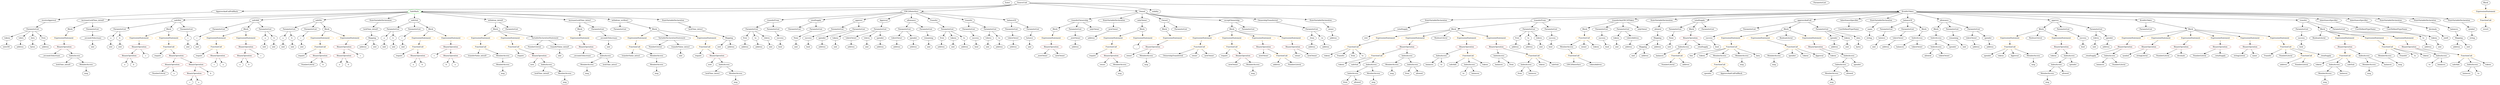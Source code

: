 strict digraph {
	graph [bb="0,0,17082,684"];
	node [label="\N"];
	Enter	[height=0.5,
		pos="6998.6,666",
		width=0.83628];
	Identifier_balances_7	[color=black,
		height=0.5,
		label=balances,
		pos="10353,162",
		width=1.1828];
	Identifier__	[color=black,
		height=0.5,
		label=_,
		pos="7819.6,306",
		width=0.75];
	Mapping_Unnamed_4	[color=black,
		height=0.5,
		label=Mapping,
		pos="11251,306",
		width=1.2105];
	ElementaryTypeName_uint_28	[color=black,
		height=0.5,
		label=uint,
		pos="11166,234",
		width=0.75];
	Mapping_Unnamed_4 -> ElementaryTypeName_uint_28	[pos="e,11182,248.6 11232,289.46 11220,279.52 11204,266.49 11191,255.67"];
	ElementaryTypeName_address_23	[color=black,
		height=0.5,
		label=address,
		pos="11251,234",
		width=1.0996];
	Mapping_Unnamed_4 -> ElementaryTypeName_address_23	[pos="e,11251,252.1 11251,287.7 11251,280.41 11251,271.73 11251,263.54"];
	Identifier_ERC20Interface	[color=black,
		height=0.5,
		label=ERC20Interface,
		pos="10883,162",
		width=1.959];
	VariableDeclaration__from	[color=black,
		height=0.5,
		label=_from,
		pos="8992.6,378",
		width=0.93331];
	ElementaryTypeName_address_17	[color=black,
		height=0.5,
		label=address,
		pos="8992.6,306",
		width=1.0996];
	VariableDeclaration__from -> ElementaryTypeName_address_17	[pos="e,8992.6,324.1 8992.6,359.7 8992.6,352.41 8992.6,343.73 8992.6,335.54"];
	ExpressionStatement_Unnamed_2	[color=orange,
		height=0.5,
		label=ExpressionStatement,
		pos="2961.6,378",
		width=2.458];
	FunctionCall_Unnamed_1	[color=orange,
		height=0.5,
		label=FunctionCall,
		pos="2931.6,306",
		width=1.6125];
	ExpressionStatement_Unnamed_2 -> FunctionCall_Unnamed_1	[pos="e,2938.9,324.1 2954.2,359.7 2950.9,352.15 2947.1,343.12 2943.5,334.68"];
	VariableDeclaration_tokenOwner	[color=black,
		height=0.5,
		label=tokenOwner,
		pos="5855.6,378",
		width=1.5571];
	ElementaryTypeName_address_11	[color=black,
		height=0.5,
		label=address,
		pos="5855.6,306",
		width=1.0996];
	VariableDeclaration_tokenOwner -> ElementaryTypeName_address_11	[pos="e,5855.6,324.1 5855.6,359.7 5855.6,352.41 5855.6,343.73 5855.6,335.54"];
	ElementaryTypeName_bool	[color=black,
		height=0.5,
		label=bool,
		pos="6731.6,306",
		width=0.76697];
	ElementaryTypeName_uint_19	[color=black,
		height=0.5,
		label=uint,
		pos="7116.6,306",
		width=0.75];
	Identifier_safeAdd	[color=black,
		height=0.5,
		label=safeAdd,
		pos="16816,162",
		width=1.1689];
	BinaryOperation_Unnamed_19	[color=brown,
		height=0.5,
		label=BinaryOperation,
		pos="7936.6,306",
		width=1.9867];
	Identifier_owner	[color=black,
		height=0.5,
		label=owner,
		pos="7756.6,234",
		width=0.93331];
	BinaryOperation_Unnamed_19 -> Identifier_owner	[pos="e,7783,245.46 7898.5,290.34 7871,279.74 7833,265.05 7799.6,252 7797.6,251.21 7795.5,250.4 7793.4,249.58"];
	MemberAccess_Unnamed_8	[color=black,
		height=0.5,
		label=MemberAccess,
		pos="7877.6,234",
		width=1.9174];
	BinaryOperation_Unnamed_19 -> MemberAccess_Unnamed_8	[pos="e,7891.7,251.79 7922.3,288.05 7915.4,279.8 7906.8,269.7 7899.1,260.54"];
	Identifier_a_7	[color=black,
		height=0.5,
		label=a,
		pos="2362.6,162",
		width=0.75];
	ParameterList_Unnamed_19	[color=black,
		height=0.5,
		label=ParameterList,
		pos="6688.6,450",
		width=1.7095];
	Parameter_success	[color=black,
		height=0.5,
		label=success,
		pos="6729.6,378",
		width=1.1135];
	ParameterList_Unnamed_19 -> Parameter_success	[pos="e,6719.8,395.79 6698.5,432.05 6703.1,424.14 6708.8,414.54 6714,405.69"];
	ParameterList_Unnamed_22	[color=black,
		height=0.5,
		label=ParameterList,
		pos="5204.6,450",
		width=1.7095];
	Parameter_from	[color=black,
		height=0.5,
		label=from,
		pos="5126.6,378",
		width=0.7947];
	ParameterList_Unnamed_22 -> Parameter_from	[pos="e,5142.6,393.34 5186.1,432.41 5175.6,422.94 5162.2,410.95 5150.8,400.74"];
	Parameter_to_1	[color=black,
		height=0.5,
		label=to,
		pos="5204.6,378",
		width=0.75];
	ParameterList_Unnamed_22 -> Parameter_to_1	[pos="e,5204.6,396.1 5204.6,431.7 5204.6,424.41 5204.6,415.73 5204.6,407.54"];
	Parameter_tokens_2	[color=black,
		height=0.5,
		label=tokens,
		pos="5284.6,378",
		width=0.97489];
	ParameterList_Unnamed_22 -> Parameter_tokens_2	[pos="e,5267.4,394.04 5223.5,432.41 5234.2,423.13 5247.5,411.44 5259,401.36"];
	Block_Unnamed_21	[color=black,
		height=0.5,
		label=Block,
		pos="10850,450",
		width=0.90558];
	FunctionCall_Unnamed_27	[color=orange,
		height=0.5,
		label=FunctionCall,
		pos="10840,378",
		width=1.6125];
	Block_Unnamed_21 -> FunctionCall_Unnamed_27	[pos="e,10842,396.1 10847,431.7 10846,424.32 10845,415.52 10844,407.25"];
	Identifier_to	[color=black,
		height=0.5,
		label=to,
		pos="16625,162",
		width=0.75];
	ElementaryTypeName_address_30	[color=black,
		height=0.5,
		label=address,
		pos="10430,306",
		width=1.0996];
	FunctionDefinition_increaseLockTime_intou9	[color=black,
		height=0.5,
		label=increaseLockTime_intou9,
		pos="630.59,522",
		width=2.9709];
	Block_Unnamed_5	[color=black,
		height=0.5,
		label=Block,
		pos="477.59,450",
		width=0.90558];
	FunctionDefinition_increaseLockTime_intou9 -> Block_Unnamed_5	[pos="e,502.26,462.29 594.72,504.59 569.94,493.25 537.16,478.25 512.58,467.01"];
	ParameterList_Unnamed_8	[color=black,
		height=0.5,
		label=ParameterList,
		pos="630.59,450",
		width=1.7095];
	FunctionDefinition_increaseLockTime_intou9 -> ParameterList_Unnamed_8	[pos="e,630.59,468.1 630.59,503.7 630.59,496.41 630.59,487.73 630.59,479.54"];
	ElementaryTypeName_address_29	[color=black,
		height=0.5,
		label=address,
		pos="10333,306",
		width=1.0996];
	ElementaryTypeName_uint_2	[color=black,
		height=0.5,
		label=uint,
		pos="1368.6,306",
		width=0.75];
	FunctionDefinition_transferFrom	[color=black,
		height=0.5,
		label=transferFrom,
		pos="5345.6,522",
		width=1.6402];
	FunctionDefinition_transferFrom -> ParameterList_Unnamed_22	[pos="e,5234.9,466.07 5315.7,506.15 5295.2,495.97 5267.7,482.33 5245.2,471.16"];
	ParameterList_Unnamed_23	[color=black,
		height=0.5,
		label=ParameterList,
		pos="5345.6,450",
		width=1.7095];
	FunctionDefinition_transferFrom -> ParameterList_Unnamed_23	[pos="e,5345.6,468.1 5345.6,503.7 5345.6,496.41 5345.6,487.73 5345.6,479.54"];
	ContractDefinition_ApproveAndCallFallBack	[color=black,
		height=0.5,
		label=ApproveAndCallFallBack,
		pos="1576.6,594",
		width=2.957];
	FunctionDefinition_receiveApproval	[color=black,
		height=0.5,
		label=receiveApproval,
		pos="330.59,522",
		width=1.9867];
	ContractDefinition_ApproveAndCallFallBack -> FunctionDefinition_receiveApproval	[pos="e,395.68,529.69 1473.2,589.29 1283.3,582.16 865.84,564.98 514.59,540 479.24,537.49 440.13,533.98 407.1,530.8"];
	ParameterList_Unnamed_33	[color=black,
		height=0.5,
		label=ParameterList,
		pos="11478,450",
		width=1.7095];
	Parameter_None_1	[color=black,
		height=0.5,
		label=None,
		pos="11457,378",
		width=0.85014];
	ParameterList_Unnamed_33 -> Parameter_None_1	[pos="e,11462,396.1 11472,431.7 11470,424.24 11467,415.32 11465,406.97"];
	ElementaryTypeName_uint8	[color=black,
		height=0.5,
		label=uint8,
		pos="16699,378",
		width=0.7947];
	Block_Unnamed_17	[color=black,
		height=0.5,
		label=Block,
		pos="9922.6,450",
		width=0.90558];
	ExpressionStatement_Unnamed_36	[color=orange,
		height=0.5,
		label=ExpressionStatement,
		pos="9471.6,378",
		width=2.458];
	Block_Unnamed_17 -> ExpressionStatement_Unnamed_36	[pos="e,9536.9,390.55 9891.4,444.56 9829.8,435.74 9688.3,415.2 9569.6,396 9562.7,394.88 9555.4,393.68 9548.2,392.47"];
	ExpressionStatement_Unnamed_34	[color=orange,
		height=0.5,
		label=ExpressionStatement,
		pos="9666.6,378",
		width=2.458];
	Block_Unnamed_17 -> ExpressionStatement_Unnamed_34	[pos="e,9717.9,393.02 9893.7,441.11 9853.9,430.22 9781.2,410.33 9728.7,395.99"];
	BooleanLiteral_Unnamed_2	[color=black,
		height=0.5,
		label=BooleanLiteral,
		pos="9837.6,378",
		width=1.7788];
	Block_Unnamed_17 -> BooleanLiteral_Unnamed_2	[pos="e,9857.6,395.45 9905,434.5 9893.8,425.26 9879,413.07 9866.1,402.47"];
	ExpressionStatement_Unnamed_35	[color=orange,
		height=0.5,
		label=ExpressionStatement,
		pos="10009,378",
		width=2.458];
	Block_Unnamed_17 -> ExpressionStatement_Unnamed_35	[pos="e,9987.8,395.95 9940.4,434.5 9951.6,425.39 9966.3,413.41 9979.2,402.92"];
	ExpressionStatement_Unnamed_33	[color=orange,
		height=0.5,
		label=ExpressionStatement,
		pos="10204,378",
		width=2.458];
	Block_Unnamed_17 -> ExpressionStatement_Unnamed_33	[pos="e,10149,392.56 9951.9,441.71 9995.6,430.8 10079,409.96 10138,395.31"];
	ElementaryTypeName_uint_20	[color=black,
		height=0.5,
		label=uint,
		pos="6389.6,306",
		width=0.75];
	Parameter_balance	[color=black,
		height=0.5,
		label=balance,
		pos="7116.6,378",
		width=1.0719];
	Parameter_balance -> ElementaryTypeName_uint_19	[pos="e,7116.6,324.1 7116.6,359.7 7116.6,352.41 7116.6,343.73 7116.6,335.54"];
	ElementaryTypeName_uint_23	[color=black,
		height=0.5,
		label=uint,
		pos="5306.6,306",
		width=0.75];
	ElementaryTypeName_address_20	[color=black,
		height=0.5,
		label=address,
		pos="8744.6,162",
		width=1.0996];
	NumberLiteral_Unnamed_6	[color=black,
		height=0.5,
		label=NumberLiteral,
		pos="15030,234",
		width=1.765];
	BinaryOperation_Unnamed_23	[color=brown,
		height=0.5,
		label=BinaryOperation,
		pos="8863.6,306",
		width=1.9867];
	Identifier_owner_3	[color=black,
		height=0.5,
		label=owner,
		pos="8915.6,234",
		width=0.93331];
	BinaryOperation_Unnamed_23 -> Identifier_owner_3	[pos="e,8903.8,250.83 8876.2,288.05 8882.4,279.65 8890.1,269.32 8897,260.02"];
	Identifier_newOwner_3	[color=black,
		height=0.5,
		label=newOwner,
		pos="9017.6,234",
		width=1.4046];
	BinaryOperation_Unnamed_23 -> Identifier_newOwner_3	[pos="e,8987.4,248.74 8897,289.81 8920.5,279.12 8952.2,264.74 8977.1,253.39"];
	Identifier_from_3	[color=black,
		height=0.5,
		label=from,
		pos="9253.6,18",
		width=0.7947];
	ParameterList_Unnamed_40	[color=black,
		height=0.5,
		label=ParameterList,
		pos="10430,450",
		width=1.7095];
	Parameter_from_2	[color=black,
		height=0.5,
		label=from,
		pos="10340,378",
		width=0.7947];
	ParameterList_Unnamed_40 -> Parameter_from_2	[pos="e,10357,392.56 10409,432.76 10396,422.85 10380,410.09 10366,399.49"];
	Parameter_to_3	[color=black,
		height=0.5,
		label=to,
		pos="10422,378",
		width=0.75];
	ParameterList_Unnamed_40 -> Parameter_to_3	[pos="e,10424,396.1 10428,431.7 10427,424.41 10426,415.73 10425,407.54"];
	Parameter_tokens_6	[color=black,
		height=0.5,
		label=tokens,
		pos="10502,378",
		width=0.97489];
	ParameterList_Unnamed_40 -> Parameter_tokens_6	[pos="e,10486,394.51 10447,432.41 10456,423.44 10467,412.21 10478,402.37"];
	MemberAccess_Unnamed_12	[color=black,
		height=0.5,
		label=MemberAccess,
		pos="15884,90",
		width=1.9174];
	Identifier_msg_10	[color=black,
		height=0.5,
		label=msg,
		pos="15884,18",
		width=0.75];
	MemberAccess_Unnamed_12 -> Identifier_msg_10	[pos="e,15884,36.104 15884,71.697 15884,64.407 15884,55.726 15884,47.536"];
	ExpressionStatement_Unnamed_19	[color=orange,
		height=0.5,
		label=ExpressionStatement,
		pos="8267.6,378",
		width=2.458];
	FunctionCall_Unnamed_10	[color=orange,
		height=0.5,
		label=FunctionCall,
		pos="8226.6,306",
		width=1.6125];
	ExpressionStatement_Unnamed_19 -> FunctionCall_Unnamed_10	[pos="e,8236.6,324.1 8257.5,359.7 8252.9,351.9 8247.4,342.51 8242.3,333.83"];
	BinaryOperation_Unnamed_34	[color=brown,
		height=0.5,
		label=BinaryOperation,
		pos="10204,306",
		width=1.9867];
	IndexAccess_Unnamed_13	[color=black,
		height=0.5,
		label=IndexAccess,
		pos="10353,234",
		width=1.6402];
	BinaryOperation_Unnamed_34 -> IndexAccess_Unnamed_13	[pos="e,10321,249.73 10236,289.64 10258,279.34 10287,265.7 10311,254.62"];
	FunctionCall_Unnamed_19	[color=orange,
		height=0.5,
		label=FunctionCall,
		pos="10604,234",
		width=1.6125];
	BinaryOperation_Unnamed_34 -> FunctionCall_Unnamed_19	[pos="e,10552,242.78 10256,293.5 10265,291.59 10275,289.69 10284,288 10373,271.16 10476,254.53 10541,244.51"];
	Parameter_a_1	[color=black,
		height=0.5,
		label=a,
		pos="2684.6,378",
		width=0.75];
	ElementaryTypeName_uint_3	[color=black,
		height=0.5,
		label=uint,
		pos="2684.6,306",
		width=0.75];
	Parameter_a_1 -> ElementaryTypeName_uint_3	[pos="e,2684.6,324.1 2684.6,359.7 2684.6,352.41 2684.6,343.73 2684.6,335.54"];
	FunctionDefinition_totalSupply	[color=black,
		height=0.5,
		label=totalSupply,
		pos="5627.6,522",
		width=1.4739];
	ParameterList_Unnamed_12	[color=black,
		height=0.5,
		label=ParameterList,
		pos="5486.6,450",
		width=1.7095];
	FunctionDefinition_totalSupply -> ParameterList_Unnamed_12	[pos="e,5516.7,465.97 5598.4,506.5 5577.7,496.22 5549.6,482.3 5526.8,470.97"];
	ParameterList_Unnamed_13	[color=black,
		height=0.5,
		label=ParameterList,
		pos="5627.6,450",
		width=1.7095];
	FunctionDefinition_totalSupply -> ParameterList_Unnamed_13	[pos="e,5627.6,468.1 5627.6,503.7 5627.6,496.41 5627.6,487.73 5627.6,479.54"];
	Identifier_balances_1	[color=black,
		height=0.5,
		label=balances,
		pos="11351,234",
		width=1.1828];
	Mapping_Unnamed_2	[color=black,
		height=0.5,
		label=Mapping,
		pos="16789,378",
		width=1.2105];
	ElementaryTypeName_address_21	[color=black,
		height=0.5,
		label=address,
		pos="16780,306",
		width=1.0996];
	Mapping_Unnamed_2 -> ElementaryTypeName_address_21	[pos="e,16782,324.1 16786,359.7 16785,352.32 16784,343.52 16783,335.25"];
	ElementaryTypeName_uint_27	[color=black,
		height=0.5,
		label=uint,
		pos="16865,306",
		width=0.75];
	Mapping_Unnamed_2 -> ElementaryTypeName_uint_27	[pos="e,16849,321.16 16806,361.12 16816,351.54 16830,339.2 16841,328.73"];
	Identifier_require_2	[color=black,
		height=0.5,
		label=require,
		pos="4798.6,234",
		width=1.0026];
	Identifier_require_7	[color=black,
		height=0.5,
		label=require,
		pos="8412.6,234",
		width=1.0026];
	Parameter_balance_1	[color=black,
		height=0.5,
		label=balance,
		pos="12891,378",
		width=1.0719];
	ElementaryTypeName_uint_30	[color=black,
		height=0.5,
		label=uint,
		pos="12835,306",
		width=0.75];
	Parameter_balance_1 -> ElementaryTypeName_uint_30	[pos="e,12847,322.19 12878,360.76 12871,351.95 12862,340.88 12854,331.08"];
	Parameter_a_2	[color=black,
		height=0.5,
		label=a,
		pos="763.59,378",
		width=0.75];
	ElementaryTypeName_uint_9	[color=black,
		height=0.5,
		label=uint,
		pos="763.59,306",
		width=0.75];
	Parameter_a_2 -> ElementaryTypeName_uint_9	[pos="e,763.59,324.1 763.59,359.7 763.59,352.41 763.59,343.73 763.59,335.54"];
	Identifier_allowed_2	[color=black,
		height=0.5,
		label=allowed,
		pos="9339.6,18",
		width=1.0858];
	Identifier_Transfer	[color=black,
		height=0.5,
		label=Transfer,
		pos="15492,234",
		width=1.1689];
	ElementaryTypeName_bool_3	[color=black,
		height=0.5,
		label=bool,
		pos="15721,306",
		width=0.76697];
	StateVariableDeclaration_Unnamed_7	[color=black,
		height=0.5,
		label=StateVariableDeclaration,
		pos="10017,522",
		width=2.8184];
	VariableDeclaration__totalSupply	[color=black,
		height=0.5,
		label=_totalSupply,
		pos="9633.6,450",
		width=1.6125];
	StateVariableDeclaration_Unnamed_7 -> VariableDeclaration__totalSupply	[pos="e,9682.8,459.99 9947.7,508.4 9875.4,495.19 9762.8,474.61 9693.9,462.02"];
	ParameterList_Unnamed_5	[color=black,
		height=0.5,
		label=ParameterList,
		pos="4383.6,450",
		width=1.7095];
	Parameter_b_2	[color=black,
		height=0.5,
		label=b,
		pos="835.59,378",
		width=0.75];
	ElementaryTypeName_uint_10	[color=black,
		height=0.5,
		label=uint,
		pos="835.59,306",
		width=0.75];
	Parameter_b_2 -> ElementaryTypeName_uint_10	[pos="e,835.59,324.1 835.59,359.7 835.59,352.41 835.59,343.73 835.59,335.54"];
	Identifier_OwnershipTransferred	[color=black,
		height=0.5,
		label=OwnershipTransferred,
		pos="8059.6,234",
		width=2.6243];
	FunctionCall_Unnamed_10 -> Identifier_OwnershipTransferred	[pos="e,8097.6,250.93 8193.2,291 8168.8,280.79 8135.4,266.79 8108.1,255.34"];
	Identifier_owner_2	[color=black,
		height=0.5,
		label=owner,
		pos="8205.6,234",
		width=0.93331];
	FunctionCall_Unnamed_10 -> Identifier_owner_2	[pos="e,8210.7,252.1 8221.4,287.7 8219.2,280.24 8216.5,271.32 8214,262.97"];
	Identifier_newOwner_2	[color=black,
		height=0.5,
		label=newOwner,
		pos="8307.6,234",
		width=1.4046];
	FunctionCall_Unnamed_10 -> Identifier_newOwner_2	[pos="e,8288.9,251.15 8245.4,288.76 8255.8,279.75 8269,268.39 8280.5,258.43"];
	Parameter_success_5	[color=black,
		height=0.5,
		label=success,
		pos="10595,378",
		width=1.1135];
	ElementaryTypeName_bool_5	[color=black,
		height=0.5,
		label=bool,
		pos="10588,306",
		width=0.76697];
	Parameter_success_5 -> ElementaryTypeName_bool_5	[pos="e,10589,324.1 10593,359.7 10592,352.41 10591,343.73 10590,335.54"];
	ParameterList_Unnamed_37	[color=black,
		height=0.5,
		label=ParameterList,
		pos="15726,450",
		width=1.7095];
	Parameter_success_3	[color=black,
		height=0.5,
		label=success,
		pos="15721,378",
		width=1.1135];
	ParameterList_Unnamed_37 -> Parameter_success_3	[pos="e,15722,396.1 15724,431.7 15724,424.41 15723,415.73 15723,407.54"];
	Identifier_to_4	[color=black,
		height=0.5,
		label=to,
		pos="10101,90",
		width=0.75];
	ParameterList_Unnamed_21	[color=black,
		height=0.5,
		label=ParameterList,
		pos="5768.6,450",
		width=1.7095];
	Parameter_success_1	[color=black,
		height=0.5,
		label=success,
		pos="5555.6,378",
		width=1.1135];
	ParameterList_Unnamed_21 -> Parameter_success_1	[pos="e,5586.7,389.89 5728.1,436.17 5694.8,425.58 5646.6,410.07 5604.6,396 5602.2,395.21 5599.8,394.39 5597.4,393.56"];
	ElementaryTypeName_uint_1	[color=black,
		height=0.5,
		label=uint,
		pos="1901.6,306",
		width=0.75];
	MemberAccess_Unnamed_19	[color=black,
		height=0.5,
		label=MemberAccess,
		pos="12159,234",
		width=1.9174];
	Identifier_msg_17	[color=black,
		height=0.5,
		label=msg,
		pos="12159,162",
		width=0.75];
	MemberAccess_Unnamed_19 -> Identifier_msg_17	[pos="e,12159,180.1 12159,215.7 12159,208.41 12159,199.73 12159,191.54"];
	ElementaryTypeName_address_18	[color=black,
		height=0.5,
		label=address,
		pos="9089.6,306",
		width=1.0996];
	Parameter_spender_4	[color=black,
		height=0.5,
		label=spender,
		pos="12554,378",
		width=1.1135];
	ElementaryTypeName_address_33	[color=black,
		height=0.5,
		label=address,
		pos="12562,306",
		width=1.0996];
	Parameter_spender_4 -> ElementaryTypeName_address_33	[pos="e,12560,324.1 12556,359.7 12556,352.41 12557,343.73 12558,335.54"];
	Identifier__newOwner	[color=black,
		height=0.5,
		label=_newOwner,
		pos="7197.6,234",
		width=1.5432];
	Identifier_newOwner_4	[color=black,
		height=0.5,
		label=newOwner,
		pos="8678.6,234",
		width=1.4046];
	Parameter_from_2 -> ElementaryTypeName_address_29	[pos="e,10334,324.1 10338,359.7 10337,352.41 10336,343.73 10335,335.54"];
	Parameter_success_6	[color=black,
		height=0.5,
		label=success,
		pos="11723,378",
		width=1.1135];
	ElementaryTypeName_bool_6	[color=black,
		height=0.5,
		label=bool,
		pos="11780,306",
		width=0.76697];
	Parameter_success_6 -> ElementaryTypeName_bool_6	[pos="e,11767,322.19 11736,360.76 11743,351.95 11752,340.88 11760,331.08"];
	Block_Unnamed_15	[color=black,
		height=0.5,
		label=Block,
		pos="15862,450",
		width=0.90558];
	BooleanLiteral_Unnamed	[color=black,
		height=0.5,
		label=BooleanLiteral,
		pos="15843,378",
		width=1.7788];
	Block_Unnamed_15 -> BooleanLiteral_Unnamed	[pos="e,15847,396.1 15857,431.7 15855,424.24 15852,415.32 15850,406.97"];
	ExpressionStatement_Unnamed_28	[color=orange,
		height=0.5,
		label=ExpressionStatement,
		pos="16014,378",
		width=2.458];
	Block_Unnamed_15 -> ExpressionStatement_Unnamed_28	[pos="e,15979,394.91 15886,437.75 15908,427.52 15942,412.15 15969,399.7"];
	ExpressionStatement_Unnamed_30	[color=orange,
		height=0.5,
		label=ExpressionStatement,
		pos="16209,378",
		width=2.458];
	Block_Unnamed_15 -> ExpressionStatement_Unnamed_30	[pos="e,16143,390.39 15886,437.85 15891,435.68 15897,433.59 15903,432 15993,405.87 16018,412.02 16111,396 16117,394.81 16125,393.57 16132,\
392.33"];
	ExpressionStatement_Unnamed_29	[color=orange,
		height=0.5,
		label=ExpressionStatement,
		pos="16404,378",
		width=2.458];
	Block_Unnamed_15 -> ExpressionStatement_Unnamed_29	[pos="e,16340,390.83 15886,437.5 15891,435.36 15897,433.36 15903,432 16077,389.07 16127,419.39 16306,396 16313,395.02 16321,393.88 16329,\
392.66"];
	UserDefinedTypeName_Unnamed	[color=black,
		height=0.5,
		label=UserDefinedTypeName,
		pos="16152,450",
		width=2.7214];
	FunctionCall_Unnamed_8	[color=orange,
		height=0.5,
		label=FunctionCall,
		pos="7633.6,306",
		width=1.6125];
	Identifier_require_6	[color=black,
		height=0.5,
		label=require,
		pos="7507.6,234",
		width=1.0026];
	FunctionCall_Unnamed_8 -> Identifier_require_6	[pos="e,7531.1,248.04 7606.3,289.81 7587.1,279.15 7561.3,264.83 7540.9,253.5"];
	BinaryOperation_Unnamed_20	[color=brown,
		height=0.5,
		label=BinaryOperation,
		pos="7633.6,234",
		width=1.9867];
	FunctionCall_Unnamed_8 -> BinaryOperation_Unnamed_20	[pos="e,7633.6,252.1 7633.6,287.7 7633.6,280.41 7633.6,271.73 7633.6,263.54"];
	ExpressionStatement_Unnamed_32	[color=orange,
		height=0.5,
		label=ExpressionStatement,
		pos="13777,378",
		width=2.458];
	FunctionCall_Unnamed_18	[color=orange,
		height=0.5,
		label=FunctionCall,
		pos="13777,306",
		width=1.6125];
	ExpressionStatement_Unnamed_32 -> FunctionCall_Unnamed_18	[pos="e,13777,324.1 13777,359.7 13777,352.41 13777,343.73 13777,335.54"];
	FunctionDefinition_approve	[color=black,
		height=0.5,
		label=approve,
		pos="5909.6,522",
		width=1.1412];
	FunctionDefinition_approve -> ParameterList_Unnamed_21	[pos="e,5798.9,466.05 5883.1,507.83 5862.2,497.48 5832.8,482.89 5809.1,471.09"];
	ParameterList_Unnamed_20	[color=black,
		height=0.5,
		label=ParameterList,
		pos="5909.6,450",
		width=1.7095];
	FunctionDefinition_approve -> ParameterList_Unnamed_20	[pos="e,5909.6,468.1 5909.6,503.7 5909.6,496.41 5909.6,487.73 5909.6,479.54"];
	Identifier__totalSupply_1	[color=black,
		height=0.5,
		label=_totalSupply,
		pos="14284,234",
		width=1.6125];
	Parameter_spender_1	[color=black,
		height=0.5,
		label=spender,
		pos="5653.6,378",
		width=1.1135];
	ElementaryTypeName_address_6	[color=black,
		height=0.5,
		label=address,
		pos="5653.6,306",
		width=1.0996];
	Parameter_spender_1 -> ElementaryTypeName_address_6	[pos="e,5653.6,324.1 5653.6,359.7 5653.6,352.41 5653.6,343.73 5653.6,335.54"];
	Identifier_require_1	[color=black,
		height=0.5,
		label=require,
		pos="2800.6,234",
		width=1.0026];
	Identifier_lockTime_intou1_1	[color=black,
		height=0.5,
		label=lockTime_intou1,
		pos="4895.6,90",
		width=2.0422];
	Parameter_to_3 -> ElementaryTypeName_address_30	[pos="e,10428,324.1 10424,359.7 10424,352.41 10425,343.73 10426,335.54"];
	Identifier_tokens_3	[color=black,
		height=0.5,
		label=tokens,
		pos="14036,234",
		width=0.97489];
	Identifier_tokenAddress	[color=black,
		height=0.5,
		label=tokenAddress,
		pos="11034,162",
		width=1.7372];
	VariableDeclaration_decimals	[color=black,
		height=0.5,
		label=decimals,
		pos="16544,450",
		width=1.1967];
	VariableDeclaration_decimals -> ElementaryTypeName_uint8	[pos="e,16676,389.26 16572,436.16 16598,424.24 16638,406.5 16665,393.95"];
	ElementaryTypeName_uint_26	[color=black,
		height=0.5,
		label=uint,
		pos="9338.6,378",
		width=0.75];
	VariableDeclaration__totalSupply -> ElementaryTypeName_uint_26	[pos="e,9359.6,389.93 9581,442.02 9528,434.11 9444.3,419.21 9374.6,396 9373,395.48 9371.5,394.91 9369.9,394.31"];
	BinaryOperation_Unnamed_30	[color=brown,
		height=0.5,
		label=BinaryOperation,
		pos="11592,378",
		width=1.9867];
	IndexAccess_Unnamed_5	[color=black,
		height=0.5,
		label=IndexAccess,
		pos="11541,306",
		width=1.6402];
	BinaryOperation_Unnamed_30 -> IndexAccess_Unnamed_5	[pos="e,11553,323.79 11579,360.05 11573,351.89 11566,341.91 11559,332.82"];
	Identifier__totalSupply_3	[color=black,
		height=0.5,
		label=_totalSupply,
		pos="11676,306",
		width=1.6125];
	BinaryOperation_Unnamed_30 -> Identifier__totalSupply_3	[pos="e,11656,323.23 11611,360.41 11622,351.45 11636,340.25 11647,330.42"];
	FunctionDefinition_safeMul	[color=black,
		height=0.5,
		label=safeMul,
		pos="1229.6,522",
		width=1.1135];
	ParameterList_Unnamed_6	[color=black,
		height=0.5,
		label=ParameterList,
		pos="835.59,450",
		width=1.7095];
	FunctionDefinition_safeMul -> ParameterList_Unnamed_6	[pos="e,887.14,460.16 1192.9,514.48 1125.6,502.52 981.63,476.95 898.46,462.17"];
	Block_Unnamed_4	[color=black,
		height=0.5,
		label=Block,
		pos="1163.6,450",
		width=0.90558];
	FunctionDefinition_safeMul -> Block_Unnamed_4	[pos="e,1178.1,466.34 1214.6,505.12 1206.1,496.13 1195.4,484.72 1185.9,474.7"];
	ParameterList_Unnamed_7	[color=black,
		height=0.5,
		label=ParameterList,
		pos="1286.6,450",
		width=1.7095];
	FunctionDefinition_safeMul -> ParameterList_Unnamed_7	[pos="e,1273,467.63 1242.8,504.76 1249.7,496.32 1258.3,485.8 1266,476.31"];
	ParameterList_Unnamed_41	[color=black,
		height=0.5,
		label=ParameterList,
		pos="10579,450",
		width=1.7095];
	ParameterList_Unnamed_41 -> Parameter_success_5	[pos="e,10591,396.1 10583,431.7 10584,424.32 10586,415.52 10588,407.25"];
	Identifier_require_5	[color=black,
		height=0.5,
		label=require,
		pos="2111.6,234",
		width=1.0026];
	Parameter_tokenOwner_2	[color=black,
		height=0.5,
		label=tokenOwner,
		pos="13004,378",
		width=1.5571];
	ElementaryTypeName_address_26	[color=black,
		height=0.5,
		label=address,
		pos="12920,306",
		width=1.0996];
	Parameter_tokenOwner_2 -> ElementaryTypeName_address_26	[pos="e,12938,322.19 12984,360.76 12973,351.4 12959,339.5 12946,329.28"];
	ParameterList_Unnamed_26	[color=black,
		height=0.5,
		label=ParameterList,
		pos="220.59,450",
		width=1.7095];
	Parameter_tokens_3	[color=black,
		height=0.5,
		label=tokens,
		pos="43.591,378",
		width=0.97489];
	ParameterList_Unnamed_26 -> Parameter_tokens_3	[pos="e,70.819,389.77 185.2,435 155.06,423.08 111.87,406 81.131,393.85"];
	Parameter_token	[color=black,
		height=0.5,
		label=token,
		pos="138.59,378",
		width=0.864];
	ParameterList_Unnamed_26 -> Parameter_token	[pos="e,155.56,393.48 201.57,432.76 190.49,423.3 176.36,411.24 164.3,400.94"];
	Parameter_data	[color=black,
		height=0.5,
		label=data,
		pos="220.59,378",
		width=0.75];
	ParameterList_Unnamed_26 -> Parameter_data	[pos="e,220.59,396.1 220.59,431.7 220.59,424.41 220.59,415.73 220.59,407.54"];
	Parameter_from_1	[color=black,
		height=0.5,
		label=from,
		pos="298.59,378",
		width=0.7947];
	ParameterList_Unnamed_26 -> Parameter_from_1	[pos="e,282.61,393.34 239.08,432.41 249.63,422.94 262.99,410.95 274.37,400.74"];
	Identifier_now	[color=black,
		height=0.5,
		label=now,
		pos="4872.6,162",
		width=0.75];
	Identifier_msg_9	[color=black,
		height=0.5,
		label=msg,
		pos="16195,90",
		width=0.75];
	FunctionDefinition_transferFrom_1	[color=black,
		height=0.5,
		label=transferFrom,
		pos="10505,522",
		width=1.6402];
	FunctionDefinition_transferFrom_1 -> Block_Unnamed_17	[pos="e,9954.4,454.83 10450,514.48 10336,500.67 10070,468.73 9965.7,456.19"];
	FunctionDefinition_transferFrom_1 -> ParameterList_Unnamed_40	[pos="e,10447,467.71 10487,504.41 10478,495.76 10466,485 10456,475.42"];
	FunctionDefinition_transferFrom_1 -> ParameterList_Unnamed_41	[pos="e,10561,467.71 10522,504.41 10531,495.76 10543,485 10553,475.42"];
	ElementaryTypeName_uint_17	[color=black,
		height=0.5,
		label=uint,
		pos="2117.6,306",
		width=0.75];
	Parameter_tokenOwner_1	[color=black,
		height=0.5,
		label=tokenOwner,
		pos="6171.6,378",
		width=1.5571];
	ElementaryTypeName_address_3	[color=black,
		height=0.5,
		label=address,
		pos="6171.6,306",
		width=1.0996];
	Parameter_tokenOwner_1 -> ElementaryTypeName_address_3	[pos="e,6171.6,324.1 6171.6,359.7 6171.6,352.41 6171.6,343.73 6171.6,335.54"];
	BinaryOperation_Unnamed_32	[color=brown,
		height=0.5,
		label=BinaryOperation,
		pos="16472,306",
		width=1.9867];
	IndexAccess_Unnamed_9	[color=black,
		height=0.5,
		label=IndexAccess,
		pos="16713,234",
		width=1.6402];
	BinaryOperation_Unnamed_32 -> IndexAccess_Unnamed_9	[pos="e,16671,247.14 16517,291.75 16558,279.96 16617,262.72 16660,250.34"];
	FunctionCall_Unnamed_16	[color=orange,
		height=0.5,
		label=FunctionCall,
		pos="16891,234",
		width=1.6125];
	BinaryOperation_Unnamed_32 -> FunctionCall_Unnamed_16	[pos="e,16840,242.91 16524,293.44 16533,291.53 16543,289.65 16552,288 16565,285.52 16734,259.27 16828,244.67"];
	FunctionCall_Unnamed	[color=orange,
		height=0.5,
		label=FunctionCall,
		pos="1501.6,306",
		width=1.6125];
	Identifier_require	[color=black,
		height=0.5,
		label=require,
		pos="1384.6,234",
		width=1.0026];
	FunctionCall_Unnamed -> Identifier_require	[pos="e,1406.9,248.37 1475.6,289.46 1458.2,279.07 1435.2,265.3 1416.7,254.22"];
	BinaryOperation_Unnamed_2	[color=brown,
		height=0.5,
		label=BinaryOperation,
		pos="1510.6,234",
		width=1.9867];
	FunctionCall_Unnamed -> BinaryOperation_Unnamed_2	[pos="e,1508.4,252.1 1503.8,287.7 1504.8,280.32 1505.9,271.52 1507,263.25"];
	ElementaryTypeName_address_2	[color=black,
		height=0.5,
		label=address,
		pos="7003.6,306",
		width=1.0996];
	Identifier_balances_6	[color=black,
		height=0.5,
		label=balances,
		pos="16891,90",
		width=1.1828];
	Identifier_spender_1	[color=black,
		height=0.5,
		label=spender,
		pos="13586,234",
		width=1.1135];
	FunctionCall_Unnamed_18 -> Identifier_spender_1	[pos="e,13616,246.09 13740,291.67 13708,279.75 13660,262.3 13626,249.92"];
	Identifier_tokens_4	[color=black,
		height=0.5,
		label=tokens,
		pos="13679,234",
		width=0.97489];
	FunctionCall_Unnamed_18 -> Identifier_tokens_4	[pos="e,13698,249.16 13754,289.12 13741,279.26 13723,266.47 13708,255.81"];
	Identifier_Approval	[color=black,
		height=0.5,
		label=Approval,
		pos="13778,234",
		width=1.266];
	FunctionCall_Unnamed_18 -> Identifier_Approval	[pos="e,13777,252.1 13777,287.7 13777,280.41 13777,271.73 13777,263.54"];
	MemberAccess_Unnamed_15	[color=black,
		height=0.5,
		label=MemberAccess,
		pos="13911,234",
		width=1.9174];
	FunctionCall_Unnamed_18 -> MemberAccess_Unnamed_15	[pos="e,13881,250.48 13805,289.98 13825,279.97 13850,266.68 13871,255.67"];
	MemberAccess_Unnamed_13	[color=black,
		height=0.5,
		label=MemberAccess,
		pos="16305,234",
		width=1.9174];
	Identifier_msg_11	[color=black,
		height=0.5,
		label=msg,
		pos="16413,162",
		width=0.75];
	MemberAccess_Unnamed_13 -> Identifier_msg_11	[pos="e,16394,175.21 16330,216.76 16346,206.16 16367,192.3 16384,181.31"];
	NumberLiteral_Unnamed_1	[color=black,
		height=0.5,
		label=NumberLiteral,
		pos="1091.6,90",
		width=1.765];
	ElementaryTypeName_address_31	[color=black,
		height=0.5,
		label=address,
		pos="13557,306",
		width=1.0996];
	ElementaryTypeName_address_4	[color=black,
		height=0.5,
		label=address,
		pos="6285.6,306",
		width=1.0996];
	BinaryOperation_Unnamed_14	[color=brown,
		height=0.5,
		label=BinaryOperation,
		pos="437.59,306",
		width=1.9867];
	Identifier__secondsToIncrease_1	[color=black,
		height=0.5,
		label=_secondsToIncrease,
		pos="354.59,234",
		width=2.458];
	BinaryOperation_Unnamed_14 -> Identifier__secondsToIncrease_1	[pos="e,374.7,251.96 417.92,288.41 407.63,279.73 394.84,268.95 383.45,259.34"];
	IndexAccess_Unnamed_2	[color=black,
		height=0.5,
		label=IndexAccess,
		pos="520.59,234",
		width=1.6402];
	BinaryOperation_Unnamed_14 -> IndexAccess_Unnamed_2	[pos="e,501.06,251.47 457.26,288.41 467.8,279.52 480.98,268.41 492.57,258.63"];
	Identifier_to_1	[color=black,
		height=0.5,
		label=to,
		pos="16979,90",
		width=0.75];
	IndexAccess_Unnamed_12	[color=black,
		height=0.5,
		label=IndexAccess,
		pos="14054,162",
		width=1.6402];
	MemberAccess_Unnamed_14	[color=black,
		height=0.5,
		label=MemberAccess,
		pos="13991,90",
		width=1.9174];
	IndexAccess_Unnamed_12 -> MemberAccess_Unnamed_14	[pos="e,14006,107.96 14039,144.41 14031,136.08 14022,125.8 14014,116.49"];
	Identifier_allowed	[color=black,
		height=0.5,
		label=allowed,
		pos="14117,90",
		width=1.0858];
	IndexAccess_Unnamed_12 -> Identifier_allowed	[pos="e,14102,106.99 14069,144.41 14076,135.74 14086,124.97 14095,115.38"];
	Identifier_tokens_9	[color=black,
		height=0.5,
		label=tokens,
		pos="12577,234",
		width=0.97489];
	VariableDeclaration_lockTime_intou1	[color=black,
		height=0.5,
		label=lockTime_intou1,
		pos="4864.6,450",
		width=2.0422];
	Mapping_Unnamed	[color=black,
		height=0.5,
		label=Mapping,
		pos="4990.6,378",
		width=1.2105];
	VariableDeclaration_lockTime_intou1 -> Mapping_Unnamed	[pos="e,4965.5,392.93 4893.2,433.12 4911.7,422.81 4936,409.32 4955.7,398.38"];
	ExpressionStatement_Unnamed_26	[color=orange,
		height=0.5,
		label=ExpressionStatement,
		pos="14599,378",
		width=2.458];
	BinaryOperation_Unnamed_29	[color=brown,
		height=0.5,
		label=BinaryOperation,
		pos="14563,306",
		width=1.9867];
	ExpressionStatement_Unnamed_26 -> BinaryOperation_Unnamed_29	[pos="e,14571,324.1 14590,359.7 14586,351.98 14581,342.71 14577,334.11"];
	ContractDefinition_SafeMath	[color=green,
		height=0.5,
		label=SafeMath,
		pos="2889.6,594",
		width=1.2798];
	ContractDefinition_SafeMath -> FunctionDefinition_increaseLockTime_intou9	[pos="e,734.88,526.23 2843.4,591.57 2570.2,583.1 1162.1,539.47 746.3,526.59"];
	ContractDefinition_SafeMath -> FunctionDefinition_safeMul	[pos="e,1269.5,524.68 2843.9,591.07 2607.9,581.12 1529,535.63 1280.7,525.15"];
	FunctionDefinition_safeAdd	[color=black,
		height=0.5,
		label=safeAdd,
		pos="1762.6,522",
		width=1.1689];
	ContractDefinition_SafeMath -> FunctionDefinition_safeAdd	[pos="e,1804.2,525.59 2844.4,590.19 2665.5,579.08 2007.9,538.24 1815.7,526.3"];
	FunctionDefinition_safeDiv	[color=black,
		height=0.5,
		label=safeDiv,
		pos="2218.6,522",
		width=1.0719];
	ContractDefinition_SafeMath -> FunctionDefinition_safeDiv	[pos="e,2256,526.9 2845.3,588.38 2724.9,575.82 2392.3,541.12 2267.1,528.06"];
	StateVariableDeclaration_Unnamed_1	[color=black,
		height=0.5,
		label=StateVariableDeclaration,
		pos="2662.6,522",
		width=2.8184];
	ContractDefinition_SafeMath -> StateVariableDeclaration_Unnamed_1	[pos="e,2711.7,538.15 2854.1,582.06 2819,571.23 2764.5,554.42 2722.6,541.51"];
	FunctionDefinition_safeSub	[color=black,
		height=0.5,
		label=safeSub,
		pos="2889.6,522",
		width=1.1274];
	ContractDefinition_SafeMath -> FunctionDefinition_safeSub	[pos="e,2889.6,540.1 2889.6,575.7 2889.6,568.41 2889.6,559.73 2889.6,551.54"];
	FunctionDefinition_withdraw_intou9	[color=black,
		height=0.5,
		label=withdraw_intou9,
		pos="3448.6,522",
		width=2.0145];
	ContractDefinition_SafeMath -> FunctionDefinition_withdraw_intou9	[pos="e,3385.2,530.94 2933,587.57 3028,575.66 3255.6,547.17 3374,532.34"];
	FunctionDefinition_increaseLockTime_intou1	[color=black,
		height=0.5,
		label=increaseLockTime_intou1,
		pos="3998.6,522",
		width=2.9709];
	ContractDefinition_SafeMath -> FunctionDefinition_increaseLockTime_intou1	[pos="e,3899.8,529.24 2934.8,590.15 3096.6,579.93 3650.3,544.99 3888.3,529.96"];
	FunctionDefinition_withdraw_ovrflow1	[color=black,
		height=0.5,
		label=withdraw_ovrflow1,
		pos="4383.6,522",
		width=2.3055];
	ContractDefinition_SafeMath -> FunctionDefinition_withdraw_ovrflow1	[pos="e,4305.3,528.36 2935.5,591.34 3097.1,585.44 3654.6,564.48 4114.6,540 4174.5,536.81 4241.8,532.56 4294.1,529.1"];
	StateVariableDeclaration_Unnamed	[color=black,
		height=0.5,
		label=StateVariableDeclaration,
		pos="4602.6,522",
		width=2.8184];
	ContractDefinition_SafeMath -> StateVariableDeclaration_Unnamed	[pos="e,4527.2,534.35 2936.1,593.14 3126.9,593.34 3868.5,590.65 4475.6,540 4488.7,538.91 4502.5,537.42 4515.9,535.77"];
	ParameterList_Unnamed_20 -> Parameter_spender_1	[pos="e,5684,390.01 5863.6,437.7 5812.3,425 5732.4,404.98 5702.6,396 5700,395.23 5697.4,394.42 5694.8,393.57"];
	Parameter_tokens_1	[color=black,
		height=0.5,
		label=tokens,
		pos="5746.6,378",
		width=0.97489];
	ParameterList_Unnamed_20 -> Parameter_tokens_1	[pos="e,5772.8,390.26 5875.8,434.5 5848.8,422.9 5811,406.67 5783.3,394.76"];
	VariableDeclaration_from	[color=black,
		height=0.5,
		label=from,
		pos="6482.6,378",
		width=0.7947];
	ElementaryTypeName_address_9	[color=black,
		height=0.5,
		label=address,
		pos="6476.6,306",
		width=1.0996];
	VariableDeclaration_from -> ElementaryTypeName_address_9	[pos="e,6478.1,324.1 6481.1,359.7 6480.5,352.41 6479.7,343.73 6479,335.54"];
	MemberAccess_Unnamed_22	[color=black,
		height=0.5,
		label=MemberAccess,
		pos="10703,306",
		width=1.9174];
	FunctionCall_Unnamed_28	[color=orange,
		height=0.5,
		label=FunctionCall,
		pos="10883,234",
		width=1.6125];
	MemberAccess_Unnamed_22 -> FunctionCall_Unnamed_28	[pos="e,10847,248.65 10740,290.5 10768,279.55 10807,264.47 10837,252.79"];
	ExpressionStatement_Unnamed_22	[color=orange,
		height=0.5,
		label=ExpressionStatement,
		pos="14794,378",
		width=2.458];
	BinaryOperation_Unnamed_25	[color=brown,
		height=0.5,
		label=BinaryOperation,
		pos="14724,306",
		width=1.9867];
	ExpressionStatement_Unnamed_22 -> BinaryOperation_Unnamed_25	[pos="e,14740,323.79 14777,360.05 14768,351.54 14758,341.07 14748,331.68"];
	Identifier_a	[color=black,
		height=0.5,
		label=a,
		pos="1653.6,162",
		width=0.75];
	ExpressionStatement_Unnamed_18	[color=orange,
		height=0.5,
		label=ExpressionStatement,
		pos="8462.6,378",
		width=2.458];
	FunctionCall_Unnamed_9	[color=orange,
		height=0.5,
		label=FunctionCall,
		pos="8462.6,306",
		width=1.6125];
	ExpressionStatement_Unnamed_18 -> FunctionCall_Unnamed_9	[pos="e,8462.6,324.1 8462.6,359.7 8462.6,352.41 8462.6,343.73 8462.6,335.54"];
	NumberLiteral_Unnamed_2	[color=black,
		height=0.5,
		label=NumberLiteral,
		pos="3710.6,306",
		width=1.765];
	ElementaryTypeName_uint_36	[color=black,
		height=0.5,
		label=uint,
		pos="11065,306",
		width=0.75];
	Identifier_symbol	[color=black,
		height=0.5,
		label=symbol,
		pos="14534,234",
		width=1.0581];
	BinaryOperation_Unnamed_25 -> Identifier_symbol	[pos="e,14563,245.88 14685,290.67 14652,278.73 14606,261.81 14574,249.76"];
	stringLiteral_Unnamed	[color=black,
		height=0.5,
		label=stringLiteral,
		pos="14644,234",
		width=1.5016];
	BinaryOperation_Unnamed_25 -> stringLiteral_Unnamed	[pos="e,14662,251.23 14705,288.41 14694,279.54 14682,268.47 14671,258.71"];
	Parameter_c_1	[color=black,
		height=0.5,
		label=c,
		pos="2828.6,378",
		width=0.75];
	ElementaryTypeName_uint_5	[color=black,
		height=0.5,
		label=uint,
		pos="2828.6,306",
		width=0.75];
	Parameter_c_1 -> ElementaryTypeName_uint_5	[pos="e,2828.6,324.1 2828.6,359.7 2828.6,352.41 2828.6,343.73 2828.6,335.54"];
	ExpressionStatement_Unnamed_12	[color=orange,
		height=0.5,
		label=ExpressionStatement,
		pos="2250.6,378",
		width=2.458];
	FunctionCall_Unnamed_7	[color=orange,
		height=0.5,
		label=FunctionCall,
		pos="2237.6,306",
		width=1.6125];
	ExpressionStatement_Unnamed_12 -> FunctionCall_Unnamed_7	[pos="e,2240.8,324.1 2247.4,359.7 2246,352.32 2244.4,343.52 2242.8,335.25"];
	Parameter_tokens	[color=black,
		height=0.5,
		label=tokens,
		pos="6822.6,378",
		width=0.97489];
	ElementaryTypeName_uint_21	[color=black,
		height=0.5,
		label=uint,
		pos="6819.6,306",
		width=0.75];
	Parameter_tokens -> ElementaryTypeName_uint_21	[pos="e,6820.3,324.1 6821.8,359.7 6821.5,352.41 6821.2,343.73 6820.8,335.54"];
	FunctionDefinition_receiveApproval -> ParameterList_Unnamed_26	[pos="e,245.59,466.91 305.08,504.76 290.26,495.33 271.38,483.32 255.23,473.04"];
	ParameterList_Unnamed_46	[color=black,
		height=0.5,
		label=ParameterList,
		pos="11667,666",
		width=1.7095];
	Identifier_transferValue_intou9	[color=black,
		height=0.5,
		label=transferValue_intou9,
		pos="3337.6,234",
		width=2.4303];
	Identifier_allowed_3	[color=black,
		height=0.5,
		label=allowed,
		pos="13213,234",
		width=1.0858];
	Identifier_safeAdd_1	[color=black,
		height=0.5,
		label=safeAdd,
		pos="10026,162",
		width=1.1689];
	IndexAccess_Unnamed_13 -> Identifier_balances_7	[pos="e,10353,180.1 10353,215.7 10353,208.41 10353,199.73 10353,191.54"];
	Identifier_from	[color=black,
		height=0.5,
		label=from,
		pos="10442,162",
		width=0.7947];
	IndexAccess_Unnamed_13 -> Identifier_from	[pos="e,10424,176.56 10373,216.76 10386,206.85 10402,194.09 10416,183.49"];
	ElementaryTypeName_address_12	[color=black,
		height=0.5,
		label=address,
		pos="6057.6,306",
		width=1.0996];
	Identifier_msg_18	[color=black,
		height=0.5,
		label=msg,
		pos="11931,162",
		width=0.75];
	ElementaryTypeName_address_19	[color=black,
		height=0.5,
		label=address,
		pos="7423.6,306",
		width=1.0996];
	BinaryOperation_Unnamed_36	[color=brown,
		height=0.5,
		label=BinaryOperation,
		pos="10009,306",
		width=1.9867];
	IndexAccess_Unnamed_19	[color=black,
		height=0.5,
		label=IndexAccess,
		pos="9938.6,234",
		width=1.6402];
	BinaryOperation_Unnamed_36 -> IndexAccess_Unnamed_19	[pos="e,9954.9,251.31 9991.6,288.05 9983,279.42 9972.4,268.76 9962.9,259.27"];
	FunctionCall_Unnamed_21	[color=orange,
		height=0.5,
		label=FunctionCall,
		pos="10110,234",
		width=1.6125];
	BinaryOperation_Unnamed_36 -> FunctionCall_Unnamed_21	[pos="e,10087,250.83 10032,288.59 10046,279.24 10063,267.4 10078,257.23"];
	Parameter_c	[color=black,
		height=0.5,
		label=c,
		pos="1368.6,378",
		width=0.75];
	Parameter_c -> ElementaryTypeName_uint_2	[pos="e,1368.6,324.1 1368.6,359.7 1368.6,352.41 1368.6,343.73 1368.6,335.54"];
	ExpressionStatement_Unnamed_4	[color=orange,
		height=0.5,
		label=ExpressionStatement,
		pos="3998.6,378",
		width=2.458];
	BinaryOperation_Unnamed_6	[color=brown,
		height=0.5,
		label=BinaryOperation,
		pos="4056.6,306",
		width=1.9867];
	ExpressionStatement_Unnamed_4 -> BinaryOperation_Unnamed_6	[pos="e,4042.7,323.79 4012.6,360.05 4019.5,351.8 4027.8,341.7 4035.4,332.54"];
	Identifier_this	[color=black,
		height=0.5,
		label=this,
		pos="11573,234",
		width=0.75];
	VariableDeclaration__to	[color=black,
		height=0.5,
		label=_to,
		pos="9071.6,378",
		width=0.75];
	VariableDeclaration__to -> ElementaryTypeName_address_18	[pos="e,9085.1,324.28 9075.9,360.05 9077.9,352.6 9080.2,343.64 9082.3,335.22"];
	ElementaryTypeName_string	[color=black,
		height=0.5,
		label=string,
		pos="16882,378",
		width=0.864];
	Identifier_msg_8	[color=black,
		height=0.5,
		label=msg,
		pos="8608.6,90",
		width=0.75];
	BinaryOperation_Unnamed_3	[color=brown,
		height=0.5,
		label=BinaryOperation,
		pos="2926.6,234",
		width=1.9867];
	Identifier_a_2	[color=black,
		height=0.5,
		label=a,
		pos="2890.6,162",
		width=0.75];
	BinaryOperation_Unnamed_3 -> Identifier_a_2	[pos="e,2898.9,179.14 2917.7,215.7 2913.6,207.75 2908.7,198.16 2904.1,189.34"];
	Identifier_b_1	[color=black,
		height=0.5,
		label=b,
		pos="2962.6,162",
		width=0.75];
	BinaryOperation_Unnamed_3 -> Identifier_b_1	[pos="e,2954.3,179.14 2935.5,215.7 2939.6,207.75 2944.5,198.16 2949,189.34"];
	NumberLiteral_Unnamed_10	[color=black,
		height=0.5,
		label=NumberLiteral,
		pos="11409,162",
		width=1.765];
	ExpressionStatement_Unnamed_21	[color=orange,
		height=0.5,
		label=ExpressionStatement,
		pos="8657.6,378",
		width=2.458];
	BinaryOperation_Unnamed_24	[color=brown,
		height=0.5,
		label=BinaryOperation,
		pos="8678.6,306",
		width=1.9867];
	ExpressionStatement_Unnamed_21 -> BinaryOperation_Unnamed_24	[pos="e,8673.5,324.1 8662.8,359.7 8665,352.24 8667.7,343.32 8670.2,334.97"];
	ContractDefinition_ERC20Interface	[color=black,
		height=0.5,
		label=ERC20Interface,
		pos="6289.6,594",
		width=1.959];
	ContractDefinition_ERC20Interface -> FunctionDefinition_transferFrom	[pos="e,5402.1,527.43 6222.2,588.16 6094.2,578.94 5807.2,558.18 5565.6,540 5514.6,536.16 5456.9,531.7 5413.4,528.31"];
	ContractDefinition_ERC20Interface -> FunctionDefinition_totalSupply	[pos="e,5677.7,528.3 6225.2,586.19 6097.6,572.7 5814.1,542.72 5689,529.49"];
	ContractDefinition_ERC20Interface -> FunctionDefinition_approve	[pos="e,5946.9,529.87 6233.5,582.67 6159,568.95 6028.6,544.92 5958.1,531.94"];
	EventDefinition_Approval	[color=black,
		height=0.5,
		label=Approval,
		pos="6095.6,522",
		width=1.266];
	ContractDefinition_ERC20Interface -> EventDefinition_Approval	[pos="e,6128.5,534.87 6249.9,578.67 6217.7,567.06 6172.4,550.73 6139.3,538.75"];
	FunctionDefinition_allowance	[color=black,
		height=0.5,
		label=allowance,
		pos="6289.6,522",
		width=1.3076];
	ContractDefinition_ERC20Interface -> FunctionDefinition_allowance	[pos="e,6289.6,540.1 6289.6,575.7 6289.6,568.41 6289.6,559.73 6289.6,551.54"];
	EventDefinition_Transfer	[color=black,
		height=0.5,
		label=Transfer,
		pos="6438.6,522",
		width=1.1689];
	ContractDefinition_ERC20Interface -> EventDefinition_Transfer	[pos="e,6411,535.98 6322.3,577.64 6345.4,566.77 6376.5,552.17 6400.7,540.79"];
	FunctionDefinition_transfer	[color=black,
		height=0.5,
		label=transfer,
		pos="6688.6,522",
		width=1.0719];
	ContractDefinition_ERC20Interface -> FunctionDefinition_transfer	[pos="e,6652.8,529.28 6346.3,583.05 6425.6,569.14 6567.9,544.17 6641.6,531.25"];
	FunctionDefinition_balanceOf	[color=black,
		height=0.5,
		label=balanceOf,
		pos="6975.6,522",
		width=1.3491];
	ContractDefinition_ERC20Interface -> FunctionDefinition_balanceOf	[pos="e,6929,527.75 6354.1,586.41 6487.2,572.83 6790.4,541.9 6917.6,528.91"];
	Identifier_tokens_6	[color=black,
		height=0.5,
		label=tokens,
		pos="9226.6,162",
		width=0.97489];
	ElementaryTypeName_address_7	[color=black,
		height=0.5,
		label=address,
		pos="5124.6,306",
		width=1.0996];
	ExpressionStatement_Unnamed_39	[color=orange,
		height=0.5,
		label=ExpressionStatement,
		pos="11870,378",
		width=2.458];
	FunctionCall_Unnamed_24	[color=orange,
		height=0.5,
		label=FunctionCall,
		pos="11884,306",
		width=1.6125];
	ExpressionStatement_Unnamed_39 -> FunctionCall_Unnamed_24	[pos="e,11880,324.1 11873,359.7 11875,352.32 11876,343.52 11878,335.25"];
	MemberAccess_Unnamed_18	[color=black,
		height=0.5,
		label=MemberAccess,
		pos="12568,90",
		width=1.9174];
	Identifier_msg_16	[color=black,
		height=0.5,
		label=msg,
		pos="12568,18",
		width=0.75];
	MemberAccess_Unnamed_18 -> Identifier_msg_16	[pos="e,12568,36.104 12568,71.697 12568,64.407 12568,55.726 12568,47.536"];
	ElementaryTypeName_address_13	[color=black,
		height=0.5,
		label=address,
		pos="308.59,306",
		width=1.0996];
	Identifier_lockTime_intou9_1	[color=black,
		height=0.5,
		label=lockTime_intou9,
		pos="3775.6,90",
		width=2.0422];
	ContractDefinition_Owned	[color=black,
		height=0.5,
		label=Owned,
		pos="7873.6,594",
		width=1.0442];
	FunctionDefinition_transferOwnership	[color=black,
		height=0.5,
		label=transferOwnership,
		pos="7456.6,522",
		width=2.1947];
	ContractDefinition_Owned -> FunctionDefinition_transferOwnership	[pos="e,7518.9,533.45 7838.4,587.09 7770.6,575.71 7620.6,550.54 7530.1,535.35"];
	StateVariableDeclaration_Unnamed_3	[color=black,
		height=0.5,
		label=StateVariableDeclaration,
		pos="7686.6,522",
		width=2.8184];
	ContractDefinition_Owned -> StateVariableDeclaration_Unnamed_3	[pos="e,7728.6,538.74 7844.8,582.22 7816.8,571.73 7773.6,555.56 7739.4,542.76"];
	ModifierDefinition_onlyOwner	[color=black,
		height=0.5,
		label=onlyOwner,
		pos="7873.6,522",
		width=1.4323];
	ContractDefinition_Owned -> ModifierDefinition_onlyOwner	[pos="e,7873.6,540.1 7873.6,575.7 7873.6,568.41 7873.6,559.73 7873.6,551.54"];
	FunctionDefinition_Owned	[color=black,
		height=0.5,
		label=Owned,
		pos="8032.6,522",
		width=1.0442];
	ContractDefinition_Owned -> FunctionDefinition_Owned	[pos="e,8005.5,534.93 7900.6,581.13 7926.6,569.66 7966.3,552.21 7995.3,539.41"];
	FunctionDefinition_acceptOwnership	[color=black,
		height=0.5,
		label=acceptOwnership,
		pos="8462.6,522",
		width=2.0976];
	ContractDefinition_Owned -> FunctionDefinition_acceptOwnership	[pos="e,8387.4,524.27 7901.5,581.4 7907.4,579.32 7913.6,577.37 7919.6,576 8077.9,539.66 8267.8,528.22 8375.9,524.63"];
	EventDefinition_OwnershipTransferred	[color=black,
		height=0.5,
		label=OwnershipTransferred,
		pos="8698.6,522",
		width=2.6243];
	ContractDefinition_Owned -> EventDefinition_OwnershipTransferred	[pos="e,8621.1,532.55 7900.9,581.39 7907,579.25 7913.4,577.29 7919.6,576 8193.3,518.92 8269,563.65 8547.6,540 8567.8,538.29 8589.4,536.07 \
8609.9,533.81"];
	StateVariableDeclaration_Unnamed_2	[color=black,
		height=0.5,
		label=StateVariableDeclaration,
		pos="9058.6,522",
		width=2.8184];
	ContractDefinition_Owned -> StateVariableDeclaration_Unnamed_2	[pos="e,8966.1,529.68 7900.9,581.31 7907,579.18 7913.4,577.24 7919.6,576 8111.9,537.53 8605.7,550.47 8801.6,540 8852,537.3 8908,533.68 \
8954.8,530.47"];
	Parameter_to_2	[color=black,
		height=0.5,
		label=to,
		pos="16537,378",
		width=0.75];
	ElementaryTypeName_address_27	[color=black,
		height=0.5,
		label=address,
		pos="16601,306",
		width=1.0996];
	Parameter_to_2 -> ElementaryTypeName_address_27	[pos="e,16586,322.8 16550,362.15 16558,353.12 16569,341.38 16579,331.05"];
	Block_Unnamed_2	[color=black,
		height=0.5,
		label=Block,
		pos="3998.6,450",
		width=0.90558];
	Block_Unnamed_2 -> ExpressionStatement_Unnamed_4	[pos="e,3998.6,396.1 3998.6,431.7 3998.6,424.41 3998.6,415.73 3998.6,407.54"];
	ElementaryTypeName_uint256	[color=black,
		height=0.5,
		label=uint256,
		pos="37.591,306",
		width=1.0442];
	Parameter_tokens_3 -> ElementaryTypeName_uint256	[pos="e,39.057,324.1 42.108,359.7 41.483,352.41 40.739,343.73 40.037,335.54"];
	ParameterList_Unnamed_1	[color=black,
		height=0.5,
		label=ParameterList,
		pos="1511.6,450",
		width=1.7095];
	ParameterList_Unnamed_1 -> Parameter_c	[pos="e,1389.9,389.45 1480.9,433.98 1457,422.3 1424,406.14 1400,394.36"];
	ElementaryTypeName_address_24	[color=black,
		height=0.5,
		label=address,
		pos="15599,162",
		width=1.0996];
	NumberLiteral_Unnamed_3	[color=black,
		height=0.5,
		label=NumberLiteral,
		pos="2136.6,162",
		width=1.765];
	Identifier_tokens	[color=black,
		height=0.5,
		label=tokens,
		pos="15837,162",
		width=0.97489];
	ElementaryTypeName_address_28	[color=black,
		height=0.5,
		label=address,
		pos="14434,306",
		width=1.0996];
	ExpressionStatement_Unnamed_17	[color=orange,
		height=0.5,
		label=ExpressionStatement,
		pos="7261.6,378",
		width=2.458];
	BinaryOperation_Unnamed_21	[color=brown,
		height=0.5,
		label=BinaryOperation,
		pos="7261.6,306",
		width=1.9867];
	ExpressionStatement_Unnamed_17 -> BinaryOperation_Unnamed_21	[pos="e,7261.6,324.1 7261.6,359.7 7261.6,352.41 7261.6,343.73 7261.6,335.54"];
	FunctionCall_Unnamed_25	[color=orange,
		height=0.5,
		label=FunctionCall,
		pos="11775,162",
		width=1.6125];
	Identifier_spender_5	[color=black,
		height=0.5,
		label=spender,
		pos="11692,90",
		width=1.1135];
	FunctionCall_Unnamed_25 -> Identifier_spender_5	[pos="e,11710,106.43 11755,144.76 11744,135.56 11731,123.9 11719,113.79"];
	Identifier_ApproveAndCallFallBack	[color=black,
		height=0.5,
		label=ApproveAndCallFallBack,
		pos="11857,90",
		width=2.957];
	FunctionCall_Unnamed_25 -> Identifier_ApproveAndCallFallBack	[pos="e,11837,108.12 11794,144.76 11804,136.1 11816,125.25 11828,115.57"];
	VariableDeclaration_allowed	[color=black,
		height=0.5,
		label=allowed,
		pos="11354,450",
		width=1.0858];
	Mapping_Unnamed_3	[color=black,
		height=0.5,
		label=Mapping,
		pos="11352,378",
		width=1.2105];
	VariableDeclaration_allowed -> Mapping_Unnamed_3	[pos="e,11352,396.1 11353,431.7 11353,424.41 11353,415.73 11352,407.54"];
	ElementaryTypeName_uint_4	[color=black,
		height=0.5,
		label=uint,
		pos="2756.6,306",
		width=0.75];
	Block_Unnamed_20	[color=black,
		height=0.5,
		label=Block,
		pos="16984,666",
		width=0.90558];
	ExpressionStatement_Unnamed_40	[color=orange,
		height=0.5,
		label=ExpressionStatement,
		pos="16984,594",
		width=2.458];
	Block_Unnamed_20 -> ExpressionStatement_Unnamed_40	[pos="e,16984,612.1 16984,647.7 16984,640.41 16984,631.73 16984,623.54"];
	ParameterList_Unnamed_48	[color=black,
		height=0.5,
		label=ParameterList,
		pos="10972,450",
		width=1.7095];
	Parameter_success_7	[color=black,
		height=0.5,
		label=success,
		pos="10972,378",
		width=1.1135];
	ParameterList_Unnamed_48 -> Parameter_success_7	[pos="e,10972,396.1 10972,431.7 10972,424.41 10972,415.73 10972,407.54"];
	ElementaryTypeName_uint_31	[color=black,
		height=0.5,
		label=uint,
		pos="16686,306",
		width=0.75];
	MemberAccess_Unnamed_16	[color=black,
		height=0.5,
		label=MemberAccess,
		pos="9584.6,162",
		width=1.9174];
	Identifier_msg_14	[color=black,
		height=0.5,
		label=msg,
		pos="9584.6,90",
		width=0.75];
	MemberAccess_Unnamed_16 -> Identifier_msg_14	[pos="e,9584.6,108.1 9584.6,143.7 9584.6,136.41 9584.6,127.73 9584.6,119.54"];
	ElementaryTypeName_address_32	[color=black,
		height=0.5,
		label=address,
		pos="13654,306",
		width=1.0996];
	Parameter_a	[color=black,
		height=0.5,
		label=a,
		pos="1829.6,378",
		width=0.75];
	ElementaryTypeName_uint	[color=black,
		height=0.5,
		label=uint,
		pos="1829.6,306",
		width=0.75];
	Parameter_a -> ElementaryTypeName_uint	[pos="e,1829.6,324.1 1829.6,359.7 1829.6,352.41 1829.6,343.73 1829.6,335.54"];
	Identifier_msg_1	[color=black,
		height=0.5,
		label=msg,
		pos="5056.6,18",
		width=0.75];
	ElementaryTypeName_uint_6	[color=black,
		height=0.5,
		label=uint,
		pos="4942.6,306",
		width=0.75];
	Identifier_from_1	[color=black,
		height=0.5,
		label=from,
		pos="10503,90",
		width=0.7947];
	BinaryOperation_Unnamed_27	[color=brown,
		height=0.5,
		label=BinaryOperation,
		pos="14905,306",
		width=1.9867];
	NumberLiteral_Unnamed_5	[color=black,
		height=0.5,
		label=NumberLiteral,
		pos="14780,234",
		width=1.765];
	BinaryOperation_Unnamed_27 -> NumberLiteral_Unnamed_5	[pos="e,14807,250.58 14876,289.12 14859,279.34 14836,266.69 14817,256.07"];
	Identifier_decimals	[color=black,
		height=0.5,
		label=decimals,
		pos="14905,234",
		width=1.1967];
	BinaryOperation_Unnamed_27 -> Identifier_decimals	[pos="e,14905,252.1 14905,287.7 14905,280.41 14905,271.73 14905,263.54"];
	FunctionCall_Unnamed_22	[color=orange,
		height=0.5,
		label=FunctionCall,
		pos="9305.6,306",
		width=1.6125];
	ExpressionStatement_Unnamed_36 -> FunctionCall_Unnamed_22	[pos="e,9339.1,321.11 9434.3,361.29 9409.2,350.7 9376,336.68 9349.5,325.54"];
	Mapping_Unnamed -> ElementaryTypeName_uint_6	[pos="e,4953.2,322.51 4979.2,360.41 4973.4,351.89 4966.1,341.33 4959.6,331.86"];
	ElementaryTypeName_address	[color=black,
		height=0.5,
		label=address,
		pos="5027.6,306",
		width=1.0996];
	Mapping_Unnamed -> ElementaryTypeName_address	[pos="e,5018.7,323.79 4999.5,360.05 5003.7,352.14 5008.8,342.54 5013.5,333.69"];
	FunctionCall_Unnamed_7 -> Identifier_require_5	[pos="e,2135.1,248.04 2210.3,289.81 2191.1,279.15 2165.3,264.83 2144.9,253.5"];
	BinaryOperation_Unnamed_16	[color=brown,
		height=0.5,
		label=BinaryOperation,
		pos="2237.6,234",
		width=1.9867];
	FunctionCall_Unnamed_7 -> BinaryOperation_Unnamed_16	[pos="e,2237.6,252.1 2237.6,287.7 2237.6,280.41 2237.6,271.73 2237.6,263.54"];
	ExpressionStatement_Unnamed_9	[color=orange,
		height=0.5,
		label=ExpressionStatement,
		pos="435.59,378",
		width=2.458];
	ExpressionStatement_Unnamed_9 -> BinaryOperation_Unnamed_14	[pos="e,437.1,324.1 436.09,359.7 436.29,352.41 436.54,343.73 436.78,335.54"];
	BinaryOperation_Unnamed_22	[color=brown,
		height=0.5,
		label=BinaryOperation,
		pos="8538.6,234",
		width=1.9867];
	Identifier_newOwner_1	[color=black,
		height=0.5,
		label=newOwner,
		pos="8470.6,162",
		width=1.4046];
	BinaryOperation_Unnamed_22 -> Identifier_newOwner_1	[pos="e,8486.4,179.31 8522.1,216.05 8513.8,207.5 8503.6,196.97 8494.4,187.56"];
	MemberAccess_Unnamed_10	[color=black,
		height=0.5,
		label=MemberAccess,
		pos="8608.6,162",
		width=1.9174];
	BinaryOperation_Unnamed_22 -> MemberAccess_Unnamed_10	[pos="e,8591.8,179.79 8555.5,216.05 8564,207.54 8574.5,197.07 8583.9,187.68"];
	BinaryOperation_Unnamed_29 -> Identifier__totalSupply_1	[pos="e,14328,246.18 14513,292.63 14470,281.92 14406,265.99 14351,252 14347,251 14343,249.97 14338,248.93"];
	IndexAccess_Unnamed_4	[color=black,
		height=0.5,
		label=IndexAccess,
		pos="14419,234",
		width=1.6402];
	BinaryOperation_Unnamed_29 -> IndexAccess_Unnamed_4	[pos="e,14449,249.77 14531,289.46 14510,279.24 14482,265.77 14459,254.78"];
	Identifier_owner_1	[color=black,
		height=0.5,
		label=owner,
		pos="7573.6,162",
		width=0.93331];
	BinaryOperation_Unnamed_13	[color=brown,
		height=0.5,
		label=BinaryOperation,
		pos="1328.6,90",
		width=1.9867];
	Identifier_c_4	[color=black,
		height=0.5,
		label=c,
		pos="1292.6,18",
		width=0.75];
	BinaryOperation_Unnamed_13 -> Identifier_c_4	[pos="e,1300.9,35.145 1319.7,71.697 1315.6,63.752 1310.7,54.158 1306.1,45.344"];
	Identifier_a_6	[color=black,
		height=0.5,
		label=a,
		pos="1364.6,18",
		width=0.75];
	BinaryOperation_Unnamed_13 -> Identifier_a_6	[pos="e,1356.3,35.145 1337.5,71.697 1341.6,63.752 1346.5,54.158 1351,45.344"];
	BinaryOperation_Unnamed_26	[color=brown,
		height=0.5,
		label=BinaryOperation,
		pos="15379,306",
		width=1.9867];
	stringLiteral_Unnamed_1	[color=black,
		height=0.5,
		label=stringLiteral,
		pos="15300,234",
		width=1.5016];
	BinaryOperation_Unnamed_26 -> stringLiteral_Unnamed_1	[pos="e,15318,251.23 15360,288.41 15350,279.54 15337,268.47 15326,258.71"];
	Identifier_name	[color=black,
		height=0.5,
		label=name,
		pos="15402,234",
		width=0.83628];
	BinaryOperation_Unnamed_26 -> Identifier_name	[pos="e,15396,252.1 15384,287.7 15387,280.24 15390,271.32 15392,262.97"];
	ParameterList_Unnamed_10	[color=black,
		height=0.5,
		label=ParameterList,
		pos="2021.6,450",
		width=1.7095];
	Parameter_a_3	[color=black,
		height=0.5,
		label=a,
		pos="1973.6,378",
		width=0.75];
	ParameterList_Unnamed_10 -> Parameter_a_3	[pos="e,1984.4,394.83 2010,432.05 2004.3,423.73 1997.3,413.54 1991,404.32"];
	Parameter_b_3	[color=black,
		height=0.5,
		label=b,
		pos="2045.6,378",
		width=0.75];
	ParameterList_Unnamed_10 -> Parameter_b_3	[pos="e,2039.9,395.62 2027.5,431.7 2030.1,424.04 2033.3,414.85 2036.2,406.3"];
	ParameterList_Unnamed_18	[color=black,
		height=0.5,
		label=ParameterList,
		pos="6829.6,450",
		width=1.7095];
	ParameterList_Unnamed_18 -> Parameter_tokens	[pos="e,6824.3,396.1 6827.9,431.7 6827.1,424.41 6826.3,415.73 6825.4,407.54"];
	Parameter_to	[color=black,
		height=0.5,
		label=to,
		pos="6902.6,378",
		width=0.75];
	ParameterList_Unnamed_18 -> Parameter_to	[pos="e,6887.9,393.11 6846.9,432.41 6856.7,422.97 6869.2,411.03 6879.8,400.83"];
	NumberLiteral_Unnamed_9	[color=black,
		height=0.5,
		label=NumberLiteral,
		pos="15616,234",
		width=1.765];
	ParameterList_Unnamed_25	[color=black,
		height=0.5,
		label=ParameterList,
		pos="6053.6,450",
		width=1.7095];
	EventDefinition_Approval -> ParameterList_Unnamed_25	[pos="e,6063.7,467.79 6085.4,504.05 6080.6,496.06 6074.8,486.33 6069.4,477.4"];
	MemberAccess_Unnamed_9	[color=black,
		height=0.5,
		label=MemberAccess,
		pos="7694.6,162",
		width=1.9174];
	Identifier_msg_7	[color=black,
		height=0.5,
		label=msg,
		pos="7694.6,90",
		width=0.75];
	MemberAccess_Unnamed_9 -> Identifier_msg_7	[pos="e,7694.6,108.1 7694.6,143.7 7694.6,136.41 7694.6,127.73 7694.6,119.54"];
	ElementaryTypeName_uint_25	[color=black,
		height=0.5,
		label=uint,
		pos="5964.6,306",
		width=0.75];
	IndexAccess_Unnamed_8	[color=black,
		height=0.5,
		label=IndexAccess,
		pos="15949,162",
		width=1.6402];
	IndexAccess_Unnamed_8 -> MemberAccess_Unnamed_12	[pos="e,15899,107.96 15933,144.41 15925,135.99 15916,125.58 15907,116.2"];
	Identifier_balances_4	[color=black,
		height=0.5,
		label=balances,
		pos="16014,90",
		width=1.1828];
	IndexAccess_Unnamed_8 -> Identifier_balances_4	[pos="e,15999,106.99 15964,144.41 15972,135.74 15982,124.97 15991,115.38"];
	NumberLiteral_Unnamed_8	[color=black,
		height=0.5,
		label=NumberLiteral,
		pos="15720,162",
		width=1.765];
	ElementaryTypeName_address_25	[color=black,
		height=0.5,
		label=address,
		pos="11530,162",
		width=1.0996];
	Identifier_b_2	[color=black,
		height=0.5,
		label=b,
		pos="3124.6,162",
		width=0.75];
	ElementaryTypeName_address_14	[color=black,
		height=0.5,
		label=address,
		pos="132.59,306",
		width=1.0996];
	Parameter_token -> ElementaryTypeName_address_14	[pos="e,134.06,324.1 137.11,359.7 136.48,352.41 135.74,343.73 135.04,335.54"];
	Block_Unnamed_10	[color=black,
		height=0.5,
		label=Block,
		pos="7286.6,450",
		width=0.90558];
	FunctionDefinition_transferOwnership -> Block_Unnamed_10	[pos="e,7312.4,461.61 7419.7,505.81 7391,493.97 7351.3,477.63 7322.7,465.87"];
	ParameterList_Unnamed_29	[color=black,
		height=0.5,
		label=ParameterList,
		pos="7423.6,450",
		width=1.7095];
	FunctionDefinition_transferOwnership -> ParameterList_Unnamed_29	[pos="e,7431.7,468.1 7448.4,503.7 7444.8,496.07 7440.5,486.92 7436.5,478.4"];
	ModifierInvocation_onlyOwner	[color=black,
		height=0.5,
		label=onlyOwner,
		pos="7554.6,450",
		width=1.4323];
	FunctionDefinition_transferOwnership -> ModifierInvocation_onlyOwner	[pos="e,7532.5,466.75 7479.8,504.41 7492.8,495.15 7509.1,483.48 7523.2,473.41"];
	ParameterList_Unnamed_16	[color=black,
		height=0.5,
		label=ParameterList,
		pos="6248.6,450",
		width=1.7095];
	ParameterList_Unnamed_16 -> Parameter_tokenOwner_1	[pos="e,6189.7,395.47 6230.3,432.41 6220.8,423.69 6208.8,412.85 6198.2,403.21"];
	Parameter_spender	[color=black,
		height=0.5,
		label=spender,
		pos="6285.6,378",
		width=1.1135];
	ParameterList_Unnamed_16 -> Parameter_spender	[pos="e,6276.7,395.79 6257.5,432.05 6261.7,424.14 6266.8,414.54 6271.5,405.69"];
	Block_Unnamed_3	[color=black,
		height=0.5,
		label=Block,
		pos="4501.6,450",
		width=0.90558];
	ExpressionStatement_Unnamed_6	[color=orange,
		height=0.5,
		label=ExpressionStatement,
		pos="4388.6,378",
		width=2.458];
	Block_Unnamed_3 -> ExpressionStatement_Unnamed_6	[pos="e,4415.3,395.57 4480.3,435.83 4464.8,426.21 4443.3,412.92 4425.1,401.61"];
	VariableDeclarationStatement_Unnamed	[color=black,
		height=0.5,
		label=VariableDeclarationStatement,
		pos="4614.6,378",
		width=3.3174];
	Block_Unnamed_3 -> VariableDeclarationStatement_Unnamed	[pos="e,4587.4,395.82 4522.8,435.83 4538.3,426.28 4559.5,413.1 4577.7,401.85"];
	ExpressionStatement_Unnamed_5	[color=orange,
		height=0.5,
		label=ExpressionStatement,
		pos="4840.6,378",
		width=2.458];
	Block_Unnamed_3 -> ExpressionStatement_Unnamed_5	[pos="e,4780.1,391.48 4532,442.73 4585,431.78 4695.8,408.91 4769.1,393.75"];
	Block_Unnamed_10 -> ExpressionStatement_Unnamed_17	[pos="e,7267.8,396.28 7280.5,432.05 7277.8,424.52 7274.6,415.44 7271.6,406.94"];
	Parameter_tokenOwner_3	[color=black,
		height=0.5,
		label=tokenOwner,
		pos="13516,378",
		width=1.5571];
	Parameter_tokenOwner_3 -> ElementaryTypeName_address_31	[pos="e,13547,323.79 13526,360.05 13530,352.14 13536,342.54 13541,333.69"];
	MemberAccess_Unnamed_1	[color=black,
		height=0.5,
		label=MemberAccess,
		pos="5056.6,90",
		width=1.9174];
	MemberAccess_Unnamed_1 -> Identifier_msg_1	[pos="e,5056.6,36.104 5056.6,71.697 5056.6,64.407 5056.6,55.726 5056.6,47.536"];
	Parameter_from -> ElementaryTypeName_address_7	[pos="e,5125.1,324.1 5126.1,359.7 5125.9,352.41 5125.6,343.73 5125.4,335.54"];
	ElementaryTypeName_bool_4	[color=black,
		height=0.5,
		label=bool,
		pos="14266,306",
		width=0.76697];
	ParameterList_Unnamed_31	[color=black,
		height=0.5,
		label=ParameterList,
		pos="14689,450",
		width=1.7095];
	Identifier_require_3	[color=black,
		height=0.5,
		label=require,
		pos="1114.6,234",
		width=1.0026];
	Identifier_a_3	[color=black,
		height=0.5,
		label=a,
		pos="3196.6,162",
		width=0.75];
	IndexAccess_Unnamed_20	[color=black,
		height=0.5,
		label=IndexAccess,
		pos="10145,162",
		width=1.6402];
	IndexAccess_Unnamed_20 -> Identifier_to_4	[pos="e,10111,106.83 10134,144.05 10129,135.73 10122,125.54 10117,116.32"];
	Identifier_balances_10	[color=black,
		height=0.5,
		label=balances,
		pos="10189,90",
		width=1.1828];
	IndexAccess_Unnamed_20 -> Identifier_balances_10	[pos="e,10178,107.79 10155,144.05 10160,136.06 10166,126.33 10172,117.4"];
	FunctionCall_Unnamed_23	[color=orange,
		height=0.5,
		label=FunctionCall,
		pos="12285,306",
		width=1.6125];
	FunctionCall_Unnamed_23 -> MemberAccess_Unnamed_19	[pos="e,12187,250.64 12257,289.81 12240,279.95 12216,266.96 12197,256.1"];
	Identifier_spender_4	[color=black,
		height=0.5,
		label=spender,
		pos="12286,234",
		width=1.1135];
	FunctionCall_Unnamed_23 -> Identifier_spender_4	[pos="e,12285,252.1 12285,287.7 12285,280.41 12285,271.73 12285,263.54"];
	Identifier_tokens_10	[color=black,
		height=0.5,
		label=tokens,
		pos="12379,234",
		width=0.97489];
	FunctionCall_Unnamed_23 -> Identifier_tokens_10	[pos="e,12359,249.39 12306,289.12 12319,279.32 12336,266.65 12350,256.02"];
	Identifier_Approval_1	[color=black,
		height=0.5,
		label=Approval,
		pos="12478,234",
		width=1.266];
	FunctionCall_Unnamed_23 -> Identifier_Approval_1	[pos="e,12445,246.88 12321,291.67 12354,280 12400,263.03 12434,250.71"];
	ParameterList_Unnamed_47	[color=black,
		height=0.5,
		label=ParameterList,
		pos="11113,450",
		width=1.7095];
	Parameter_tokens_8	[color=black,
		height=0.5,
		label=tokens,
		pos="11065,378",
		width=0.97489];
	ParameterList_Unnamed_47 -> Parameter_tokens_8	[pos="e,11076,395.31 11101,432.05 11095,423.85 11088,413.83 11082,404.71"];
	Parameter_tokenAddress	[color=black,
		height=0.5,
		label=tokenAddress,
		pos="11181,378",
		width=1.7372];
	ParameterList_Unnamed_47 -> Parameter_tokenAddress	[pos="e,11165,395.47 11129,432.41 11137,423.78 11148,413.06 11157,403.5"];
	Block_Unnamed_11	[color=black,
		height=0.5,
		label=Block,
		pos="8462.6,450",
		width=0.90558];
	Block_Unnamed_11 -> ExpressionStatement_Unnamed_19	[pos="e,8310,394.24 8435.9,439.41 8406.4,428.81 8358,411.47 8320.7,398.08"];
	Block_Unnamed_11 -> ExpressionStatement_Unnamed_18	[pos="e,8462.6,396.1 8462.6,431.7 8462.6,424.41 8462.6,415.73 8462.6,407.54"];
	Block_Unnamed_11 -> ExpressionStatement_Unnamed_21	[pos="e,8612.2,393.81 8487.6,438.32 8492.9,436.17 8498.4,433.97 8503.6,432 8535.7,419.83 8572,407.27 8601.3,397.44"];
	ExpressionStatement_Unnamed_20	[color=orange,
		height=0.5,
		label=ExpressionStatement,
		pos="8852.6,378",
		width=2.458];
	Block_Unnamed_11 -> ExpressionStatement_Unnamed_20	[pos="e,8787.5,390.56 8487,437.73 8492.3,435.57 8498.1,433.51 8503.6,432 8612.3,402.18 8643.3,413.63 8754.6,396 8761.7,394.88 8769,393.67 \
8776.4,392.44"];
	Block_Unnamed	[color=black,
		height=0.5,
		label=Block,
		pos="1696.6,450",
		width=0.90558];
	ExpressionStatement_Unnamed_1	[color=orange,
		height=0.5,
		label=ExpressionStatement,
		pos="1501.6,378",
		width=2.458];
	Block_Unnamed -> ExpressionStatement_Unnamed_1	[pos="e,1544,394.24 1669.9,439.41 1640.4,428.81 1592,411.47 1554.7,398.08"];
	ExpressionStatement_Unnamed	[color=orange,
		height=0.5,
		label=ExpressionStatement,
		pos="1696.6,378",
		width=2.458];
	Block_Unnamed -> ExpressionStatement_Unnamed	[pos="e,1696.6,396.1 1696.6,431.7 1696.6,424.41 1696.6,415.73 1696.6,407.54"];
	Parameter_b	[color=black,
		height=0.5,
		label=b,
		pos="1901.6,378",
		width=0.75];
	Parameter_b -> ElementaryTypeName_uint_1	[pos="e,1901.6,324.1 1901.6,359.7 1901.6,352.41 1901.6,343.73 1901.6,335.54"];
	ElementaryTypeName_bytes	[color=black,
		height=0.5,
		label=bytes,
		pos="220.59,306",
		width=0.85014];
	Parameter_data -> ElementaryTypeName_bytes	[pos="e,220.59,324.1 220.59,359.7 220.59,352.41 220.59,343.73 220.59,335.54"];
	FunctionDefinition_transferAnyERC20Token	[color=black,
		height=0.5,
		label=transferAnyERC20Token,
		pos="11113,522",
		width=2.9293];
	FunctionDefinition_transferAnyERC20Token -> Block_Unnamed_21	[pos="e,10877,460.48 11051,507.04 11009,497 10951,482.69 10901,468 10896,466.76 10892,465.39 10887,463.99"];
	FunctionDefinition_transferAnyERC20Token -> ParameterList_Unnamed_48	[pos="e,11002,466.11 11080,504.59 11059,494.59 11033,481.73 11012,471.12"];
	FunctionDefinition_transferAnyERC20Token -> ParameterList_Unnamed_47	[pos="e,11113,468.1 11113,503.7 11113,496.41 11113,487.73 11113,479.54"];
	ModifierInvocation_onlyOwner_1	[color=black,
		height=0.5,
		label=onlyOwner,
		pos="11244,450",
		width=1.4323];
	FunctionDefinition_transferAnyERC20Token -> ModifierInvocation_onlyOwner_1	[pos="e,11216,465.57 11144,504.41 11162,494.36 11187,481.47 11206,470.88"];
	FunctionCall_Unnamed_15	[color=orange,
		height=0.5,
		label=FunctionCall,
		pos="16024,234",
		width=1.6125];
	FunctionCall_Unnamed_15 -> Identifier_tokens	[pos="e,15864,173.67 15987,219.63 15958,209 15917,193.68 15881,180 15879,179.27 15877,178.52 15875,177.76"];
	FunctionCall_Unnamed_15 -> IndexAccess_Unnamed_8	[pos="e,15966,179.47 16006,216.41 15996,207.69 15985,196.85 15975,187.21"];
	Identifier_safeSub	[color=black,
		height=0.5,
		label=safeSub,
		pos="16067,162",
		width=1.1274];
	FunctionCall_Unnamed_15 -> Identifier_safeSub	[pos="e,16056,179.79 16034,216.05 16039,208.06 16045,198.33 16050,189.4"];
	Identifier__totalSupply	[color=black,
		height=0.5,
		label=_totalSupply,
		pos="15170,234",
		width=1.6125];
	Block_Unnamed_16	[color=black,
		height=0.5,
		label=Block,
		pos="13987,450",
		width=0.90558];
	Block_Unnamed_16 -> ExpressionStatement_Unnamed_32	[pos="e,13821,393.91 13959,439.85 13927,429.16 13873,411.19 13832,397.54"];
	BooleanLiteral_Unnamed_1	[color=black,
		height=0.5,
		label=BooleanLiteral,
		pos="13948,378",
		width=1.7788];
	Block_Unnamed_16 -> BooleanLiteral_Unnamed_1	[pos="e,13957,395.96 13977,432.41 13973,424.51 13968,414.85 13963,405.94"];
	ExpressionStatement_Unnamed_31	[color=orange,
		height=0.5,
		label=ExpressionStatement,
		pos="14119,378",
		width=2.458];
	Block_Unnamed_16 -> ExpressionStatement_Unnamed_31	[pos="e,14088,395.25 14010,436.81 14028,426.82 14056,412.45 14078,400.53"];
	ElementaryTypeName_uint_29	[color=black,
		height=0.5,
		label=uint,
		pos="11437,306",
		width=0.75];
	Parameter_None_1 -> ElementaryTypeName_uint_29	[pos="e,11441,323.79 11452,360.05 11450,352.49 11447,343.37 11445,334.85"];
	IndexAccess_Unnamed_18	[color=black,
		height=0.5,
		label=IndexAccess,
		pos="9308.6,90",
		width=1.6402];
	IndexAccess_Unnamed_18 -> Identifier_from_3	[pos="e,9265.7,34.356 9295.3,72.055 9288.5,63.436 9280.2,52.807 9272.7,43.331"];
	IndexAccess_Unnamed_18 -> Identifier_allowed_2	[pos="e,9332,36.104 9316.3,71.697 9319.6,64.067 9323.7,54.916 9327.5,46.396"];
	Parameter_success -> ElementaryTypeName_bool	[pos="e,6731.1,324.1 6730.1,359.7 6730.3,352.41 6730.5,343.73 6730.8,335.54"];
	Identifier_balances_9	[color=black,
		height=0.5,
		label=balances,
		pos="9850.6,162",
		width=1.1828];
	IndexAccess_Unnamed_19 -> Identifier_balances_9	[pos="e,9870,178.43 9918.2,216.76 9906.5,207.47 9891.7,195.67 9878.9,185.49"];
	Identifier_to_3	[color=black,
		height=0.5,
		label=to,
		pos="9938.6,162",
		width=0.75];
	IndexAccess_Unnamed_19 -> Identifier_to_3	[pos="e,9938.6,180.1 9938.6,215.7 9938.6,208.41 9938.6,199.73 9938.6,191.54"];
	Parameter_success_2	[color=black,
		height=0.5,
		label=success,
		pos="5377.6,378",
		width=1.1135];
	ParameterList_Unnamed_23 -> Parameter_success_2	[pos="e,5369.8,396.1 5353.5,431.7 5357,424.07 5361.2,414.92 5365.1,406.4"];
	Parameter_tokens_7	[color=black,
		height=0.5,
		label=tokens,
		pos="12647,378",
		width=0.97489];
	ElementaryTypeName_uint_35	[color=black,
		height=0.5,
		label=uint,
		pos="12647,306",
		width=0.75];
	Parameter_tokens_7 -> ElementaryTypeName_uint_35	[pos="e,12647,324.1 12647,359.7 12647,352.41 12647,343.73 12647,335.54"];
	ParameterList_Unnamed_27	[color=black,
		height=0.5,
		label=ParameterList,
		pos="8992.6,450",
		width=1.7095];
	ParameterList_Unnamed_27 -> VariableDeclaration__from	[pos="e,8992.6,396.1 8992.6,431.7 8992.6,424.41 8992.6,415.73 8992.6,407.54"];
	ParameterList_Unnamed_27 -> VariableDeclaration__to	[pos="e,9055.9,392.88 9011.3,432.41 9022.1,422.81 9035.9,410.63 9047.5,400.32"];
	StateVariableDeclaration_Unnamed_9	[color=black,
		height=0.5,
		label=StateVariableDeclaration,
		pos="11386,522",
		width=2.8184];
	StateVariableDeclaration_Unnamed_9 -> VariableDeclaration_allowed	[pos="e,11361,468.1 11378,503.7 11374,496.07 11370,486.92 11366,478.4"];
	ElementaryTypeName_uint_7	[color=black,
		height=0.5,
		label=uint,
		pos="4193.6,306",
		width=0.75];
	IndexAccess_Unnamed_5 -> Identifier_balances_1	[pos="e,11382,246.6 11504,291.5 11472,279.8 11426,262.85 11393,250.57"];
	FunctionCall_Unnamed_14	[color=orange,
		height=0.5,
		label=FunctionCall,
		pos="11470,234",
		width=1.6125];
	IndexAccess_Unnamed_5 -> FunctionCall_Unnamed_14	[pos="e,11486,251.47 11524,288.41 11515,279.78 11504,269.06 11494,259.5"];
	IndexAccess_Unnamed_6	[color=black,
		height=0.5,
		label=IndexAccess,
		pos="13137,378",
		width=1.6402];
	Identifier_balances_2	[color=black,
		height=0.5,
		label=balances,
		pos="13020,306",
		width=1.1828];
	IndexAccess_Unnamed_6 -> Identifier_balances_2	[pos="e,13043,321.3 13111,361.46 13094,351.34 13071,338.02 13053,327.09"];
	Identifier_tokenOwner	[color=black,
		height=0.5,
		label=tokenOwner,
		pos="13137,306",
		width=1.5571];
	IndexAccess_Unnamed_6 -> Identifier_tokenOwner	[pos="e,13137,324.1 13137,359.7 13137,352.41 13137,343.73 13137,335.54"];
	Identifier_tokens_11	[color=black,
		height=0.5,
		label=tokens,
		pos="11653,234",
		width=0.97489];
	ParameterList_Unnamed_14	[color=black,
		height=0.5,
		label=ParameterList,
		pos="6975.6,450",
		width=1.7095];
	Parameter_tokenOwner	[color=black,
		height=0.5,
		label=tokenOwner,
		pos="7003.6,378",
		width=1.5571];
	ParameterList_Unnamed_14 -> Parameter_tokenOwner	[pos="e,6996.7,396.1 6982.5,431.7 6985.5,424.15 6989.1,415.12 6992.5,406.68"];
	ElementaryTypeName_uint_32	[color=black,
		height=0.5,
		label=uint,
		pos="14349,306",
		width=0.75];
	FunctionCall_Unnamed_5	[color=orange,
		height=0.5,
		label=FunctionCall,
		pos="3570.6,306",
		width=1.6125];
	Identifier_require_4	[color=black,
		height=0.5,
		label=require,
		pos="3635.6,234",
		width=1.0026];
	FunctionCall_Unnamed_5 -> Identifier_require_4	[pos="e,3621.2,250.51 3586,288.41 3594.2,279.53 3604.5,268.44 3613.6,258.67"];
	BinaryOperation_Unnamed_15	[color=brown,
		height=0.5,
		label=BinaryOperation,
		pos="3761.6,234",
		width=1.9867];
	FunctionCall_Unnamed_5 -> BinaryOperation_Unnamed_15	[pos="e,3722.4,249.37 3607,291.67 3636.6,280.8 3678.8,265.33 3711.7,253.3"];
	ElementaryTypeName_address_5	[color=black,
		height=0.5,
		label=address,
		pos="6904.6,306",
		width=1.0996];
	Parameter_to -> ElementaryTypeName_address_5	[pos="e,6904.1,324.1 6903.1,359.7 6903.3,352.41 6903.5,343.73 6903.8,335.54"];
	Parameter_tokens_8 -> ElementaryTypeName_uint_36	[pos="e,11065,324.1 11065,359.7 11065,352.41 11065,343.73 11065,335.54"];
	ParameterList_Unnamed_45	[color=black,
		height=0.5,
		label=ParameterList,
		pos="11985,450",
		width=1.7095];
	ParameterList_Unnamed_45 -> Parameter_success_6	[pos="e,11753,389.92 11937,438.32 11894,428.33 11829,412.5 11773,396 11770,395.2 11767,394.34 11764,393.45"];
	MemberAccess_Unnamed_20	[color=black,
		height=0.5,
		label=MemberAccess,
		pos="11775,234",
		width=1.9174];
	MemberAccess_Unnamed_20 -> FunctionCall_Unnamed_25	[pos="e,11775,180.1 11775,215.7 11775,208.41 11775,199.73 11775,191.54"];
	Identifier_tokens_8	[color=black,
		height=0.5,
		label=tokens,
		pos="9121.6,234",
		width=0.97489];
	ParameterList_Unnamed_39	[color=black,
		height=0.5,
		label=ParameterList,
		pos="14178,450",
		width=1.7095];
	Parameter_success_4	[color=black,
		height=0.5,
		label=success,
		pos="14266,378",
		width=1.1135];
	ParameterList_Unnamed_39 -> Parameter_success_4	[pos="e,14246,394.19 14198,432.76 14210,423.4 14225,411.5 14238,401.28"];
	Identifier_Transfer_1	[color=black,
		height=0.5,
		label=Transfer,
		pos="16434,234",
		width=1.1689];
	VariableDeclaration_newOwner	[color=black,
		height=0.5,
		label=newOwner,
		pos="7682.6,450",
		width=1.4046];
	ElementaryTypeName_address_16	[color=black,
		height=0.5,
		label=address,
		pos="7536.6,378",
		width=1.0996];
	VariableDeclaration_newOwner -> ElementaryTypeName_address_16	[pos="e,7563.3,391.79 7653.4,435 7630.4,423.97 7598.2,408.52 7573.4,396.64"];
	Parameter_c_3	[color=black,
		height=0.5,
		label=c,
		pos="2117.6,378",
		width=0.75];
	Parameter_c_3 -> ElementaryTypeName_uint_17	[pos="e,2117.6,324.1 2117.6,359.7 2117.6,352.41 2117.6,343.73 2117.6,335.54"];
	ElementaryTypeName_address_34	[color=black,
		height=0.5,
		label=address,
		pos="11150,306",
		width=1.0996];
	Parameter_tokenAddress -> ElementaryTypeName_address_34	[pos="e,11157,324.1 11173,359.7 11170,352.07 11165,342.92 11162,334.4"];
	ParameterList_Unnamed_2	[color=black,
		height=0.5,
		label=ParameterList,
		pos="2748.6,450",
		width=1.7095];
	ParameterList_Unnamed_2 -> Parameter_a_1	[pos="e,2697.9,393.57 2733.4,432.41 2725.1,423.28 2714.6,411.81 2705.5,401.85"];
	Parameter_b_1	[color=black,
		height=0.5,
		label=b,
		pos="2756.6,378",
		width=0.75];
	ParameterList_Unnamed_2 -> Parameter_b_1	[pos="e,2754.6,396.1 2750.6,431.7 2751.4,424.41 2752.4,415.73 2753.3,407.54"];
	FunctionCall_Unnamed_6	[color=orange,
		height=0.5,
		label=FunctionCall,
		pos="3351.6,306",
		width=1.6125];
	FunctionCall_Unnamed_6 -> Identifier_transferValue_intou9	[pos="e,3341,252.1 3348.1,287.7 3346.7,280.32 3344.9,271.52 3343.2,263.25"];
	MemberAccess_Unnamed_6	[color=black,
		height=0.5,
		label=MemberAccess,
		pos="3512.6,234",
		width=1.9174];
	FunctionCall_Unnamed_6 -> MemberAccess_Unnamed_6	[pos="e,3478.1,249.99 3384.2,290.83 3408.2,280.41 3441.1,266.1 3467.6,254.58"];
	FunctionCall_Unnamed_3	[color=orange,
		height=0.5,
		label=FunctionCall,
		pos="4366.6,306",
		width=1.6125];
	Identifier_transferValue_intou1	[color=black,
		height=0.5,
		label=transferValue_intou1,
		pos="4364.6,234",
		width=2.4303];
	FunctionCall_Unnamed_3 -> Identifier_transferValue_intou1	[pos="e,4365.1,252.1 4366.1,287.7 4365.9,280.41 4365.6,271.73 4365.4,263.54"];
	MemberAccess_Unnamed_2	[color=black,
		height=0.5,
		label=MemberAccess,
		pos="4539.6,234",
		width=1.9174];
	FunctionCall_Unnamed_3 -> MemberAccess_Unnamed_2	[pos="e,4503.4,249.65 4400.8,291.17 4427.2,280.49 4464,265.59 4493.1,253.83"];
	BinaryOperation_Unnamed_4	[color=brown,
		height=0.5,
		label=BinaryOperation,
		pos="3156.6,306",
		width=1.9867];
	Identifier_c_2	[color=black,
		height=0.5,
		label=c,
		pos="3043.6,234",
		width=0.75];
	BinaryOperation_Unnamed_4 -> Identifier_c_2	[pos="e,3063.1,247.05 3130.7,288.94 3113.4,278.23 3090.6,264.13 3072.7,253.03"];
	BinaryOperation_Unnamed_5	[color=brown,
		height=0.5,
		label=BinaryOperation,
		pos="3160.6,234",
		width=1.9867];
	BinaryOperation_Unnamed_4 -> BinaryOperation_Unnamed_5	[pos="e,3159.6,252.1 3157.6,287.7 3158,280.41 3158.5,271.73 3159,263.54"];
	ElementaryTypeName_uint_33	[color=black,
		height=0.5,
		label=uint,
		pos="10515,306",
		width=0.75];
	Identifier_from_2	[color=black,
		height=0.5,
		label=from,
		pos="9694.6,90",
		width=0.7947];
	ParameterList_Unnamed_6 -> Parameter_a_2	[pos="e,778.1,393.11 818.53,432.41 808.91,423.06 796.77,411.26 786.36,401.13"];
	ParameterList_Unnamed_6 -> Parameter_b_2	[pos="e,835.59,396.1 835.59,431.7 835.59,424.41 835.59,415.73 835.59,407.54"];
	ExpressionStatement_Unnamed_38	[color=orange,
		height=0.5,
		label=ExpressionStatement,
		pos="12065,378",
		width=2.458];
	ExpressionStatement_Unnamed_38 -> FunctionCall_Unnamed_23	[pos="e,12245,319.52 12111,362.24 12147,350.7 12198,334.7 12235,322.88"];
	BinaryOperation_Unnamed_18	[color=brown,
		height=0.5,
		label=BinaryOperation,
		pos="2398.6,234",
		width=1.9867];
	BinaryOperation_Unnamed_18 -> Identifier_a_7	[pos="e,2370.9,179.14 2389.7,215.7 2385.6,207.75 2380.7,198.16 2376.1,189.34"];
	Identifier_b_6	[color=black,
		height=0.5,
		label=b,
		pos="2434.6,162",
		width=0.75];
	BinaryOperation_Unnamed_18 -> Identifier_b_6	[pos="e,2426.3,179.14 2407.5,215.7 2411.6,207.75 2416.5,198.16 2421,189.34"];
	ExpressionStatement_Unnamed_15	[color=orange,
		height=0.5,
		label=ExpressionStatement,
		pos="7682.6,378",
		width=2.458];
	ExpressionStatement_Unnamed_15 -> FunctionCall_Unnamed_8	[pos="e,7645.6,324.1 7670.5,359.7 7664.9,351.73 7658.2,342.1 7652,333.26"];
	BooleanLiteral_Unnamed_3	[color=black,
		height=0.5,
		label=BooleanLiteral,
		pos="12236,378",
		width=1.7788];
	PragmaDirective_solidity	[color=black,
		height=0.5,
		label=solidity,
		pos="7966.6,594",
		width=1.0442];
	ElementaryTypeName_uint_13	[color=black,
		height=0.5,
		label=uint,
		pos="630.59,306",
		width=0.75];
	MemberAccess_Unnamed_11	[color=black,
		height=0.5,
		label=MemberAccess,
		pos="16195,162",
		width=1.9174];
	MemberAccess_Unnamed_11 -> Identifier_msg_9	[pos="e,16195,108.1 16195,143.7 16195,136.41 16195,127.73 16195,119.54"];
	BinaryOperation_Unnamed_24 -> Identifier_newOwner_4	[pos="e,8678.6,252.1 8678.6,287.7 8678.6,280.41 8678.6,271.73 8678.6,263.54"];
	FunctionCall_Unnamed_11	[color=orange,
		height=0.5,
		label=FunctionCall,
		pos="8805.6,234",
		width=1.6125];
	BinaryOperation_Unnamed_24 -> FunctionCall_Unnamed_11	[pos="e,8778.2,250.1 8707.4,289.12 8725.4,279.2 8748.7,266.33 8768.2,255.63"];
	Identifier_now_1	[color=black,
		height=0.5,
		label=now,
		pos="3709.6,162",
		width=0.75];
	IndexAccess_Unnamed_10	[color=black,
		height=0.5,
		label=IndexAccess,
		pos="16935,162",
		width=1.6402];
	IndexAccess_Unnamed_10 -> Identifier_balances_6	[pos="e,16901,107.79 16924,144.05 16919,136.06 16913,126.33 16907,117.4"];
	IndexAccess_Unnamed_10 -> Identifier_to_1	[pos="e,16969,106.83 16945,144.05 16950,135.73 16957,125.54 16963,116.32"];
	BinaryOperation_Unnamed_35	[color=brown,
		height=0.5,
		label=BinaryOperation,
		pos="9660.6,306",
		width=1.9867];
	FunctionCall_Unnamed_20	[color=orange,
		height=0.5,
		label=FunctionCall,
		pos="9482.6,234",
		width=1.6125];
	BinaryOperation_Unnamed_35 -> FunctionCall_Unnamed_20	[pos="e,9517.4,248.7 9623.3,290.33 9595.5,279.4 9557.4,264.43 9527.9,252.82"];
	IndexAccess_Unnamed_15	[color=black,
		height=0.5,
		label=IndexAccess,
		pos="9660.6,234",
		width=1.6402];
	BinaryOperation_Unnamed_35 -> IndexAccess_Unnamed_15	[pos="e,9660.6,252.1 9660.6,287.7 9660.6,280.41 9660.6,271.73 9660.6,263.54"];
	BinaryOperation_Unnamed_31	[color=brown,
		height=0.5,
		label=BinaryOperation,
		pos="16024,306",
		width=1.9867];
	BinaryOperation_Unnamed_31 -> FunctionCall_Unnamed_15	[pos="e,16024,252.1 16024,287.7 16024,280.41 16024,271.73 16024,263.54"];
	IndexAccess_Unnamed_7	[color=black,
		height=0.5,
		label=IndexAccess,
		pos="16159,234",
		width=1.6402];
	BinaryOperation_Unnamed_31 -> IndexAccess_Unnamed_7	[pos="e,16130,249.94 16054,289.29 16073,279.22 16099,266.05 16120,255.21"];
	Parameter_remaining	[color=black,
		height=0.5,
		label=remaining,
		pos="6389.6,378",
		width=1.2798];
	Parameter_remaining -> ElementaryTypeName_uint_20	[pos="e,6389.6,324.1 6389.6,359.7 6389.6,352.41 6389.6,343.73 6389.6,335.54"];
	Identifier_safeSub_2	[color=black,
		height=0.5,
		label=safeSub,
		pos="9320.6,162",
		width=1.1274];
	Parameter_None	[color=black,
		height=0.5,
		label=None,
		pos="5466.6,378",
		width=0.85014];
	ElementaryTypeName_uint_18	[color=black,
		height=0.5,
		label=uint,
		pos="5466.6,306",
		width=0.75];
	Parameter_None -> ElementaryTypeName_uint_18	[pos="e,5466.6,324.1 5466.6,359.7 5466.6,352.41 5466.6,343.73 5466.6,335.54"];
	MemberAccess_Unnamed_21	[color=black,
		height=0.5,
		label=MemberAccess,
		pos="11931,234",
		width=1.9174];
	MemberAccess_Unnamed_21 -> Identifier_msg_18	[pos="e,11931,180.1 11931,215.7 11931,208.41 11931,199.73 11931,191.54"];
	ElementaryTypeName_uint_15	[color=black,
		height=0.5,
		label=uint,
		pos="1973.6,306",
		width=0.75];
	Identifier_newOwner	[color=black,
		height=0.5,
		label=newOwner,
		pos="7321.6,234",
		width=1.4046];
	BinaryOperation_Unnamed_11	[color=brown,
		height=0.5,
		label=BinaryOperation,
		pos="1178.6,162",
		width=1.9867];
	BinaryOperation_Unnamed_11 -> NumberLiteral_Unnamed_1	[pos="e,1112.1,107.47 1158,144.41 1146.9,135.52 1133.1,124.41 1121,114.63"];
	Identifier_a_5	[color=black,
		height=0.5,
		label=a,
		pos="1200.6,90",
		width=0.75];
	BinaryOperation_Unnamed_11 -> Identifier_a_5	[pos="e,1195.2,108.1 1184,143.7 1186.4,136.24 1189.2,127.32 1191.8,118.97"];
	ElementaryTypeName_uint_11	[color=black,
		height=0.5,
		label=uint,
		pos="1296.6,306",
		width=0.75];
	Identifier_msg_13	[color=black,
		height=0.5,
		label=msg,
		pos="13911,162",
		width=0.75];
	Identifier_Transfer_2	[color=black,
		height=0.5,
		label=Transfer,
		pos="9216.6,234",
		width=1.1689];
	ExpressionStatement_Unnamed_28 -> BinaryOperation_Unnamed_31	[pos="e,16021,324.1 16016,359.7 16017,352.32 16018,343.52 16020,335.25"];
	ElementaryTypeName_address_1	[color=black,
		height=0.5,
		label=address,
		pos="2527.6,306",
		width=1.0996];
	ExpressionStatement_Unnamed_14	[color=orange,
		height=0.5,
		label=ExpressionStatement,
		pos="8072.6,378",
		width=2.458];
	ExpressionStatement_Unnamed_14 -> BinaryOperation_Unnamed_19	[pos="e,7967,322.67 8041,360.76 8022,350.95 7997.5,338.35 7977,327.81"];
	FunctionDefinition_safeAdd -> ParameterList_Unnamed_1	[pos="e,1555.1,463.14 1728,511.34 1686.2,499.68 1615.4,479.95 1566.2,466.23"];
	FunctionDefinition_safeAdd -> Block_Unnamed	[pos="e,1710.9,466.19 1747.3,504.76 1738.8,495.77 1728.1,484.42 1718.7,474.48"];
	ParameterList_Unnamed	[color=black,
		height=0.5,
		label=ParameterList,
		pos="1829.6,450",
		width=1.7095];
	FunctionDefinition_safeAdd -> ParameterList_Unnamed	[pos="e,1813.5,467.8 1777.8,505.12 1786,496.51 1796.4,485.67 1805.7,475.96"];
	IndexAccess_Unnamed_9 -> Identifier_to	[pos="e,16641,176.33 16692,216.76 16680,206.79 16663,193.93 16650,183.28"];
	Identifier_balances_5	[color=black,
		height=0.5,
		label=balances,
		pos="16713,162",
		width=1.1828];
	IndexAccess_Unnamed_9 -> Identifier_balances_5	[pos="e,16713,180.1 16713,215.7 16713,208.41 16713,199.73 16713,191.54"];
	BinaryOperation_Unnamed_7	[color=brown,
		height=0.5,
		label=BinaryOperation,
		pos="4924.6,234",
		width=1.9867];
	BinaryOperation_Unnamed_7 -> Identifier_now	[pos="e,4884,178.36 4912,216.05 4905.6,207.44 4897.7,196.81 4890.7,187.33"];
	IndexAccess_Unnamed_1	[color=black,
		height=0.5,
		label=IndexAccess,
		pos="4976.6,162",
		width=1.6402];
	BinaryOperation_Unnamed_7 -> IndexAccess_Unnamed_1	[pos="e,4964.1,179.79 4937.2,216.05 4943.2,207.89 4950.7,197.91 4957.4,188.82"];
	FunctionDefinition_totalSupply_1	[color=black,
		height=0.5,
		label=totalSupply,
		pos="11648,522",
		width=1.4739];
	FunctionDefinition_totalSupply_1 -> ParameterList_Unnamed_33	[pos="e,11512,465.3 11615,507.5 11589,496.71 11552,481.47 11523,469.53"];
	Block_Unnamed_13	[color=black,
		height=0.5,
		label=Block,
		pos="11592,450",
		width=0.90558];
	FunctionDefinition_totalSupply_1 -> Block_Unnamed_13	[pos="e,11604,466.99 11634,504.41 11628,495.92 11619,485.41 11612,475.96"];
	ParameterList_Unnamed_32	[color=black,
		height=0.5,
		label=ParameterList,
		pos="11704,450",
		width=1.7095];
	FunctionDefinition_totalSupply_1 -> ParameterList_Unnamed_32	[pos="e,11690,467.96 11661,504.41 11667,496.16 11676,486.01 11683,476.78"];
	StateVariableDeclaration_Unnamed_3 -> VariableDeclaration_newOwner	[pos="e,7683.6,468.1 7685.6,503.7 7685.2,496.41 7684.7,487.73 7684.2,479.54"];
	FunctionDefinition_safeDiv -> ParameterList_Unnamed_10	[pos="e,2059.6,464.5 2188.7,510.37 2157.2,499.19 2107.3,481.44 2070.2,468.26"];
	ParameterList_Unnamed_11	[color=black,
		height=0.5,
		label=ParameterList,
		pos="2162.6,450",
		width=1.7095];
	FunctionDefinition_safeDiv -> ParameterList_Unnamed_11	[pos="e,2175.9,467.63 2205.6,504.76 2198.9,496.4 2190.6,486.02 2183.1,476.61"];
	Block_Unnamed_7	[color=black,
		height=0.5,
		label=Block,
		pos="2274.6,450",
		width=0.90558];
	FunctionDefinition_safeDiv -> Block_Unnamed_7	[pos="e,2262.1,466.67 2231.6,504.76 2238.5,496.07 2247.2,485.19 2255,475.49"];
	Parameter_spender_3	[color=black,
		height=0.5,
		label=spender,
		pos="13630,378",
		width=1.1135];
	Parameter_spender_3 -> ElementaryTypeName_address_32	[pos="e,13648,324.28 13635,360.05 13638,352.52 13641,343.44 13644,334.94"];
	FunctionCall_Unnamed_24 -> Identifier_this	[pos="e,11593,245.87 11840,293.53 11833,291.58 11824,289.65 11817,288 11725,268.45 11698,280.29 11609,252 11607,251.49 11605,250.93 11604,\
250.32"];
	FunctionCall_Unnamed_24 -> Identifier_tokens_11	[pos="e,11679,245.83 11840,293.81 11802,283.79 11745,268.2 11697,252 11694,251.3 11692,250.56 11690,249.79"];
	FunctionCall_Unnamed_24 -> MemberAccess_Unnamed_20	[pos="e,11800,251.14 11859,289.29 11844,279.88 11826,267.76 11809,257.36"];
	FunctionCall_Unnamed_24 -> MemberAccess_Unnamed_21	[pos="e,11919,251.79 11895,288.05 11900,279.97 11907,270.12 11913,261.11"];
	Identifier_data	[color=black,
		height=0.5,
		label=data,
		pos="12045,234",
		width=0.75];
	FunctionCall_Unnamed_24 -> Identifier_data	[pos="e,12023,245.39 11918,290.97 11943,280.49 11978,265.68 12009,252 12010,251.41 12011,250.81 12013,250.19"];
	ParameterList_Unnamed_4	[color=black,
		height=0.5,
		label=ParameterList,
		pos="4122.6,450",
		width=1.7095];
	Parameter__secondsToIncrease	[color=black,
		height=0.5,
		label=_secondsToIncrease,
		pos="4193.6,378",
		width=2.458];
	ParameterList_Unnamed_4 -> Parameter__secondsToIncrease	[pos="e,4176.4,395.96 4139.4,432.41 4148,423.91 4158.7,413.37 4168.3,403.91"];
	ExpressionStatement_Unnamed_11	[color=orange,
		height=0.5,
		label=ExpressionStatement,
		pos="3351.6,378",
		width=2.458];
	ExpressionStatement_Unnamed_11 -> FunctionCall_Unnamed_6	[pos="e,3351.6,324.1 3351.6,359.7 3351.6,352.41 3351.6,343.73 3351.6,335.54"];
	VariableDeclaration_owner	[color=black,
		height=0.5,
		label=owner,
		pos="9131.6,450",
		width=0.93331];
	ElementaryTypeName_address_15	[color=black,
		height=0.5,
		label=address,
		pos="9156.6,378",
		width=1.0996];
	VariableDeclaration_owner -> ElementaryTypeName_address_15	[pos="e,9150.4,396.28 9137.6,432.05 9140.3,424.52 9143.6,415.44 9146.6,406.94"];
	FunctionDefinition_approveAndCall	[color=black,
		height=0.5,
		label=approveAndCall,
		pos="12369,522",
		width=1.9867];
	FunctionDefinition_approveAndCall -> ParameterList_Unnamed_45	[pos="e,12036,460.36 12312,510.67 12241,497.76 12120,475.73 12047,462.35"];
	Block_Unnamed_19	[color=black,
		height=0.5,
		label=Block,
		pos="12236,450",
		width=0.90558];
	FunctionDefinition_approveAndCall -> Block_Unnamed_19	[pos="e,12259,463.18 12339,505.29 12318,494.34 12290,479.74 12269,468.43"];
	ParameterList_Unnamed_44	[color=black,
		height=0.5,
		label=ParameterList,
		pos="12491,450",
		width=1.7095];
	FunctionDefinition_approveAndCall -> ParameterList_Unnamed_44	[pos="e,12463,466.58 12396,505.12 12413,495.38 12435,482.8 12454,472.22"];
	BinaryOperation_Unnamed_37	[color=brown,
		height=0.5,
		label=BinaryOperation,
		pos="12433,306",
		width=1.9867];
	BinaryOperation_Unnamed_37 -> Identifier_tokens_9	[pos="e,12552,247.02 12465,289.46 12487,278.36 12518,263.41 12542,251.99"];
	IndexAccess_Unnamed_23	[color=black,
		height=0.5,
		label=IndexAccess,
		pos="12689,234",
		width=1.6402];
	BinaryOperation_Unnamed_37 -> IndexAccess_Unnamed_23	[pos="e,12646,246.68 12480,292.08 12524,280.07 12589,262.21 12635,249.67"];
	ExpressionStatement_Unnamed_6 -> FunctionCall_Unnamed_3	[pos="e,4372,324.1 4383.2,359.7 4380.8,352.24 4378,343.32 4375.4,334.97"];
	InheritanceSpecifier_Unnamed_2	[color=black,
		height=0.5,
		label=InheritanceSpecifier,
		pos="12675,522",
		width=2.3333];
	UserDefinedTypeName_Unnamed_2	[color=black,
		height=0.5,
		label=UserDefinedTypeName,
		pos="12669,450",
		width=2.7214];
	InheritanceSpecifier_Unnamed_2 -> UserDefinedTypeName_Unnamed_2	[pos="e,12670,468.1 12673,503.7 12672,496.41 12672,487.73 12671,479.54"];
	Parameter__newOwner	[color=black,
		height=0.5,
		label=_newOwner,
		pos="7423.6,378",
		width=1.5432];
	ParameterList_Unnamed_29 -> Parameter__newOwner	[pos="e,7423.6,396.1 7423.6,431.7 7423.6,424.41 7423.6,415.73 7423.6,407.54"];
	Parameter__secondsToIncrease_1	[color=black,
		height=0.5,
		label=_secondsToIncrease,
		pos="630.59,378",
		width=2.458];
	Parameter__secondsToIncrease_1 -> ElementaryTypeName_uint_13	[pos="e,630.59,324.1 630.59,359.7 630.59,352.41 630.59,343.73 630.59,335.54"];
	Block_Unnamed_9	[color=black,
		height=0.5,
		label=Block,
		pos="7873.6,450",
		width=0.90558];
	Block_Unnamed_9 -> ExpressionStatement_Unnamed_15	[pos="e,7724.3,394.3 7847,439.27 7818.1,428.67 7771.1,411.45 7734.8,398.12"];
	ExpressionStatement_Unnamed_16	[color=orange,
		height=0.5,
		label=ExpressionStatement,
		pos="7877.6,378",
		width=2.458];
	Block_Unnamed_9 -> ExpressionStatement_Unnamed_16	[pos="e,7876.6,396.1 7874.6,431.7 7875,424.41 7875.5,415.73 7876,407.54"];
	StateVariableDeclaration_Unnamed_5	[color=black,
		height=0.5,
		label=StateVariableDeclaration,
		pos="12885,522",
		width=2.8184];
	VariableDeclaration_name	[color=black,
		height=0.5,
		label=name,
		pos="12815,450",
		width=0.83628];
	StateVariableDeclaration_Unnamed_5 -> VariableDeclaration_name	[pos="e,12829,465.89 12868,504.05 12859,494.95 12847,483.6 12837,473.74"];
	NumberLiteral_Unnamed	[color=black,
		height=0.5,
		label=NumberLiteral,
		pos="4506.6,306",
		width=1.765];
	VariableDeclarationStatement_Unnamed -> NumberLiteral_Unnamed	[pos="e,4531,322.83 4588.4,360.05 4574,350.67 4555.8,338.91 4540.3,328.84"];
	VariableDeclaration_transferValue_intou1	[color=black,
		height=0.5,
		label=transferValue_intou1,
		pos="4675.6,306",
		width=2.4303];
	VariableDeclarationStatement_Unnamed -> VariableDeclaration_transferValue_intou1	[pos="e,4660.7,324.1 4629.7,359.7 4636.8,351.56 4645.4,341.69 4653.2,332.7"];
	Identifier_tokens_1	[color=black,
		height=0.5,
		label=tokens,
		pos="17047,162",
		width=0.97489];
	BinaryOperation_Unnamed_9	[color=brown,
		height=0.5,
		label=BinaryOperation,
		pos="862.59,234",
		width=1.9867];
	Identifier_a_4	[color=black,
		height=0.5,
		label=a,
		pos="826.59,162",
		width=0.75];
	BinaryOperation_Unnamed_9 -> Identifier_a_4	[pos="e,834.89,179.14 853.69,215.7 849.61,207.75 844.67,198.16 840.14,189.34"];
	Identifier_b_3	[color=black,
		height=0.5,
		label=b,
		pos="898.59,162",
		width=0.75];
	BinaryOperation_Unnamed_9 -> Identifier_b_3	[pos="e,890.29,179.14 871.49,215.7 875.58,207.75 880.51,198.16 885.04,189.34"];
	IndexAccess_Unnamed_16	[color=black,
		height=0.5,
		label=IndexAccess,
		pos="9730.6,162",
		width=1.6402];
	IndexAccess_Unnamed_16 -> Identifier_from_2	[pos="e,9703,107.31 9721.9,144.05 9717.7,136.03 9712.7,126.26 9708.1,117.3"];
	Identifier_allowed_1	[color=black,
		height=0.5,
		label=allowed,
		pos="9780.6,90",
		width=1.0858];
	IndexAccess_Unnamed_16 -> Identifier_allowed_1	[pos="e,9768.9,107.31 9742.7,144.05 9748.6,135.77 9755.9,125.62 9762.4,116.42"];
	FunctionCall_Unnamed_21 -> Identifier_safeAdd_1	[pos="e,10044,178.43 10090,216.76 10079,207.56 10065,195.9 10053,185.79"];
	FunctionCall_Unnamed_21 -> IndexAccess_Unnamed_20	[pos="e,10136,180.28 10118,216.05 10122,208.35 10127,199.03 10131,190.36"];
	Identifier_tokens_7	[color=black,
		height=0.5,
		label=tokens,
		pos="10257,162",
		width=0.97489];
	FunctionCall_Unnamed_21 -> Identifier_tokens_7	[pos="e,10232,174.87 10140,218.33 10164,207.08 10197,191.55 10221,179.81"];
	Identifier_msg_4	[color=black,
		height=0.5,
		label=msg,
		pos="3936.6,18",
		width=0.75];
	FunctionCall_Unnamed_28 -> Identifier_ERC20Interface	[pos="e,10883,180.1 10883,215.7 10883,208.41 10883,199.73 10883,191.54"];
	FunctionCall_Unnamed_28 -> Identifier_tokenAddress	[pos="e,11002,177.85 10914,218.5 10936,208.09 10967,193.95 10991,182.55"];
	IndexAccess_Unnamed_24	[color=black,
		height=0.5,
		label=IndexAccess,
		pos="12631,162",
		width=1.6402];
	IndexAccess_Unnamed_24 -> MemberAccess_Unnamed_18	[pos="e,12583,107.96 12616,144.41 12608,136.08 12599,125.8 12591,116.49"];
	Identifier_allowed_4	[color=black,
		height=0.5,
		label=allowed,
		pos="12694,90",
		width=1.0858];
	IndexAccess_Unnamed_24 -> Identifier_allowed_4	[pos="e,12679,106.99 12646,144.41 12653,135.74 12663,124.97 12672,115.38"];
	FunctionDefinition_allowance -> ParameterList_Unnamed_16	[pos="e,6258.4,467.79 6279.7,504.05 6275,496.14 6269.4,486.54 6264.2,477.69"];
	ParameterList_Unnamed_17	[color=black,
		height=0.5,
		label=ParameterList,
		pos="6389.6,450",
		width=1.7095];
	FunctionDefinition_allowance -> ParameterList_Unnamed_17	[pos="e,6366.5,467.13 6311.3,505.81 6324.8,496.35 6342.4,484.02 6357.5,473.45"];
	BinaryOperation_Unnamed_33	[color=brown,
		height=0.5,
		label=BinaryOperation,
		pos="14119,306",
		width=1.9867];
	BinaryOperation_Unnamed_33 -> Identifier_tokens_3	[pos="e,14053,249.8 14099,288.41 14088,279.07 14074,267.28 14062,257.15"];
	IndexAccess_Unnamed_11	[color=black,
		height=0.5,
		label=IndexAccess,
		pos="14148,234",
		width=1.6402];
	BinaryOperation_Unnamed_33 -> IndexAccess_Unnamed_11	[pos="e,14141,252.1 14126,287.7 14129,280.15 14133,271.12 14136,262.68"];
	IndexAccess_Unnamed_21	[color=black,
		height=0.5,
		label=IndexAccess,
		pos="13273,378",
		width=1.6402];
	IndexAccess_Unnamed_22	[color=black,
		height=0.5,
		label=IndexAccess,
		pos="13270,306",
		width=1.6402];
	IndexAccess_Unnamed_21 -> IndexAccess_Unnamed_22	[pos="e,13270,324.1 13272,359.7 13272,352.41 13271,343.73 13271,335.54"];
	Identifier_spender_2	[color=black,
		height=0.5,
		label=spender,
		pos="13387,306",
		width=1.1135];
	IndexAccess_Unnamed_21 -> Identifier_spender_2	[pos="e,13364,321.07 13298,361.46 13314,351.27 13336,337.84 13354,326.87"];
	FunctionDefinition_balanceOf_1	[color=black,
		height=0.5,
		label=balanceOf,
		pos="13066,522",
		width=1.3491];
	ParameterList_Unnamed_35	[color=black,
		height=0.5,
		label=ParameterList,
		pos="12925,450",
		width=1.7095];
	FunctionDefinition_balanceOf_1 -> ParameterList_Unnamed_35	[pos="e,12955,465.94 13037,507 13017,496.69 12988,482.52 12965,471.02"];
	ParameterList_Unnamed_34	[color=black,
		height=0.5,
		label=ParameterList,
		pos="13066,450",
		width=1.7095];
	FunctionDefinition_balanceOf_1 -> ParameterList_Unnamed_34	[pos="e,13066,468.1 13066,503.7 13066,496.41 13066,487.73 13066,479.54"];
	Block_Unnamed_14	[color=black,
		height=0.5,
		label=Block,
		pos="13178,450",
		width=0.90558];
	FunctionDefinition_balanceOf_1 -> Block_Unnamed_14	[pos="e,13157,464.11 13090,505.98 13106,495.48 13129,481.35 13147,470.05"];
	Parameter_tokens_5	[color=black,
		height=0.5,
		label=tokens,
		pos="14359,378",
		width=0.97489];
	Parameter_tokens_5 -> ElementaryTypeName_uint_32	[pos="e,14351,324.1 14356,359.7 14355,352.32 14354,343.52 14353,335.25"];
	Identifier_balances_8	[color=black,
		height=0.5,
		label=balances,
		pos="10592,90",
		width=1.1828];
	ElementaryTypeName_bool_1	[color=black,
		height=0.5,
		label=bool,
		pos="5555.6,306",
		width=0.76697];
	Parameter_tokenOwner -> ElementaryTypeName_address_2	[pos="e,7003.6,324.1 7003.6,359.7 7003.6,352.41 7003.6,343.73 7003.6,335.54"];
	IndexAccess_Unnamed_7 -> MemberAccess_Unnamed_11	[pos="e,16186,180.28 16167,216.05 16171,208.35 16176,199.03 16181,190.36"];
	Identifier_balances_3	[color=black,
		height=0.5,
		label=balances,
		pos="16325,162",
		width=1.1828];
	IndexAccess_Unnamed_7 -> Identifier_balances_3	[pos="e,16295,175.39 16192,218.83 16219,207.53 16257,191.68 16285,179.75"];
	FunctionCall_Unnamed_9 -> Identifier_require_7	[pos="e,8424.2,251.31 8450.5,288.05 8444.6,279.77 8437.3,269.62 8430.8,260.42"];
	FunctionCall_Unnamed_9 -> BinaryOperation_Unnamed_22	[pos="e,8520.4,251.71 8480.6,288.41 8490,279.76 8501.7,269 8512.1,259.42"];
	Identifier_balances	[color=black,
		height=0.5,
		label=balances,
		pos="14357,162",
		width=1.1828];
	VariableDeclaration_symbol	[color=black,
		height=0.5,
		label=symbol,
		pos="16875,450",
		width=1.0581];
	VariableDeclaration_symbol -> ElementaryTypeName_string	[pos="e,16880,396.1 16876,431.7 16877,424.41 16878,415.73 16879,407.54"];
	Parameter_tokens_4	[color=black,
		height=0.5,
		label=tokens,
		pos="16617,378",
		width=0.97489];
	Parameter_tokens_4 -> ElementaryTypeName_uint_31	[pos="e,16671,321.54 16632,361.46 16641,352.06 16653,339.9 16663,329.46"];
	Parameter_c_2	[color=black,
		height=0.5,
		label=c,
		pos="1296.6,378",
		width=0.75];
	Parameter_c_2 -> ElementaryTypeName_uint_11	[pos="e,1296.6,324.1 1296.6,359.7 1296.6,352.41 1296.6,343.73 1296.6,335.54"];
	Block_Unnamed_13 -> BinaryOperation_Unnamed_30	[pos="e,11592,396.1 11592,431.7 11592,424.41 11592,415.73 11592,407.54"];
	Block_Unnamed_8	[color=black,
		height=0.5,
		label=Block,
		pos="8032.6,450",
		width=0.90558];
	Block_Unnamed_8 -> ExpressionStatement_Unnamed_14	[pos="e,8062.9,395.96 8042.1,432.41 8046.6,424.51 8052.1,414.85 8057.2,405.94"];
	ContractDefinition_KruhftsToken	[color=black,
		height=0.5,
		label=KruhftsToken,
		pos="13066,594",
		width=1.7372];
	ContractDefinition_KruhftsToken -> StateVariableDeclaration_Unnamed_7	[pos="e,10114,527.49 13003,592.21 12712,588.42 11462,571.07 10437,540 10331,536.79 10210,531.76 10125,528"];
	ContractDefinition_KruhftsToken -> FunctionDefinition_transferFrom_1	[pos="e,10563,525.18 13003,591.61 12753,585.93 11790,563.77 10999,540 10847,535.46 10670,529.11 10574,525.59"];
	ContractDefinition_KruhftsToken -> FunctionDefinition_transferAnyERC20Token	[pos="e,11198,533.06 13003,592.83 12773,591.84 11951,585.16 11276,540 11254,538.55 11231,536.46 11209,534.24"];
	ContractDefinition_KruhftsToken -> StateVariableDeclaration_Unnamed_9	[pos="e,11473,531.38 13003,591.86 12799,587.9 12134,573.14 11586,540 11553,538.01 11517,535.16 11484,532.36"];
	ContractDefinition_KruhftsToken -> FunctionDefinition_totalSupply_1	[pos="e,11700,525.58 13004,589.97 12772,578.5 11947,537.8 11711,526.14"];
	ContractDefinition_KruhftsToken -> FunctionDefinition_approveAndCall	[pos="e,12434,529.59 13007,587.15 12882,574.55 12586,544.82 12445,530.7"];
	ContractDefinition_KruhftsToken -> InheritanceSpecifier_Unnamed_2	[pos="e,12737,534.25 13014,583.7 12946,571.53 12826,550.1 12749,536.24"];
	ContractDefinition_KruhftsToken -> StateVariableDeclaration_Unnamed_5	[pos="e,12925,538.81 13029,579 13003,568.66 12966,554.44 12936,542.92"];
	ContractDefinition_KruhftsToken -> FunctionDefinition_balanceOf_1	[pos="e,13066,540.1 13066,575.7 13066,568.41 13066,559.73 13066,551.54"];
	FunctionDefinition_allowance_1	[color=black,
		height=0.5,
		label=allowance,
		pos="13329,522",
		width=1.3076];
	ContractDefinition_KruhftsToken -> FunctionDefinition_allowance_1	[pos="e,13291,533.09 13111,581.05 13158,568.51 13231,548.88 13280,535.97"];
	FunctionDefinition_approve_1	[color=black,
		height=0.5,
		label=approve,
		pos="14082,522",
		width=1.1412];
	ContractDefinition_KruhftsToken -> FunctionDefinition_approve_1	[pos="e,14041,525.79 13126,588.83 13310,576.18 13858,538.4 14030,526.58"];
	FunctionDefinition_KruhftsToken	[color=black,
		height=0.5,
		label=KruhftsToken,
		pos="14689,522",
		width=1.7372];
	ContractDefinition_KruhftsToken -> FunctionDefinition_KruhftsToken	[pos="e,14627,525.66 13127,590.34 13381,579.41 14342,537.95 14616,526.15"];
	FunctionDefinition_transfer_1	[color=black,
		height=0.5,
		label=transfer,
		pos="15737,522",
		width=1.0719];
	ContractDefinition_KruhftsToken -> FunctionDefinition_transfer_1	[pos="e,15698,524.01 13128,591.37 13493,581.8 15358,532.92 15687,524.3"];
	InheritanceSpecifier_Unnamed	[color=black,
		height=0.5,
		label=InheritanceSpecifier,
		pos="15927,522",
		width=2.3333];
	ContractDefinition_KruhftsToken -> InheritanceSpecifier_Unnamed	[pos="e,15858,532.64 13128,592.63 13484,590.39 15244,577.57 15785,540 15805,538.61 15826,536.39 15846,534.01"];
	InheritanceSpecifier_Unnamed_1	[color=black,
		height=0.5,
		label=InheritanceSpecifier,
		pos="16138,522",
		width=2.3333];
	ContractDefinition_KruhftsToken -> InheritanceSpecifier_Unnamed_1	[pos="e,16073,533.82 13128,592.94 13501,592.45 15429,587.62 16020,540 16033,538.9 16048,537.23 16062,535.35"];
	StateVariableDeclaration_Unnamed_6	[color=black,
		height=0.5,
		label=StateVariableDeclaration,
		pos="16353,522",
		width=2.8184];
	ContractDefinition_KruhftsToken -> StateVariableDeclaration_Unnamed_6	[pos="e,16279,534.74 13128,592.99 13517,592.79 15596,589.36 16231,540 16243,539.07 16255,537.72 16268,536.19"];
	StateVariableDeclaration_Unnamed_8	[color=black,
		height=0.5,
		label=StateVariableDeclaration,
		pos="16580,522",
		width=2.8184];
	ContractDefinition_KruhftsToken -> StateVariableDeclaration_Unnamed_8	[pos="e,16507,534.98 13128,593.13 13533,593.77 15779,594.79 16463,540 16473,539.13 16485,537.88 16496,536.46"];
	StateVariableDeclaration_Unnamed_4	[color=black,
		height=0.5,
		label=StateVariableDeclaration,
		pos="16804,522",
		width=2.8184];
	ContractDefinition_KruhftsToken -> StateVariableDeclaration_Unnamed_4	[pos="e,16732,535.17 13128,593.23 13549,594.59 15958,599.65 16690,540 16700,539.18 16710,538.01 16721,536.68"];
	Parameter_success_3 -> ElementaryTypeName_bool_3	[pos="e,15721,324.1 15721,359.7 15721,352.41 15721,343.73 15721,335.54"];
	Mapping_Unnamed_3 -> Mapping_Unnamed_4	[pos="e,11272,322.07 11330,362.15 11316,352.38 11297,339.43 11282,328.54"];
	ElementaryTypeName_address_22	[color=black,
		height=0.5,
		label=address,
		pos="11352,306",
		width=1.0996];
	Mapping_Unnamed_3 -> ElementaryTypeName_address_22	[pos="e,11352,324.1 11352,359.7 11352,352.41 11352,343.73 11352,335.54"];
	MemberAccess_Unnamed_3	[color=black,
		height=0.5,
		label=MemberAccess,
		pos="4539.6,162",
		width=1.9174];
	Identifier_msg_2	[color=black,
		height=0.5,
		label=msg,
		pos="4539.6,90",
		width=0.75];
	MemberAccess_Unnamed_3 -> Identifier_msg_2	[pos="e,4539.6,108.1 4539.6,143.7 4539.6,136.41 4539.6,127.73 4539.6,119.54"];
	FunctionCall_Unnamed_20 -> Identifier_tokens_6	[pos="e,9253.4,173.97 9438.6,221.81 9431,219.87 9423,217.87 9415.6,216 9351.2,199.83 9333.9,200 9270.6,180 9268.5,179.33 9266.3,178.62 \
9264.2,177.87"];
	FunctionCall_Unnamed_20 -> Identifier_safeSub_2	[pos="e,9349,175.27 9449.8,218.83 9423.7,207.55 9387.1,191.72 9359.5,179.8"];
	IndexAccess_Unnamed_17	[color=black,
		height=0.5,
		label=IndexAccess,
		pos="9438.6,162",
		width=1.6402];
	FunctionCall_Unnamed_20 -> IndexAccess_Unnamed_17	[pos="e,9449.1,179.79 9471.9,216.05 9466.9,208.06 9460.8,198.33 9455.2,189.4"];
	BinaryOperation_Unnamed_16 -> NumberLiteral_Unnamed_3	[pos="e,2159.8,179.07 2213.9,216.59 2200.5,207.31 2183.6,195.57 2169,185.44"];
	Identifier_b_5	[color=black,
		height=0.5,
		label=b,
		pos="2245.6,162",
		width=0.75];
	BinaryOperation_Unnamed_16 -> Identifier_b_5	[pos="e,2243.6,180.1 2239.6,215.7 2240.4,208.41 2241.4,199.73 2242.3,191.54"];
	IndexAccess_Unnamed_1 -> Identifier_lockTime_intou1_1	[pos="e,4914.8,107.63 4957.8,144.76 4947.6,135.97 4934.9,124.93 4923.5,115.14"];
	IndexAccess_Unnamed_1 -> MemberAccess_Unnamed_1	[pos="e,5037.6,107.63 4995.1,144.76 5005.2,135.97 5017.8,124.93 5029,115.14"];
	Block_Unnamed_5 -> ExpressionStatement_Unnamed_9	[pos="e,445.76,395.96 467.64,432.41 462.84,424.42 456.98,414.64 451.58,405.64"];
	VariableDeclaration_lockTime_intou9	[color=black,
		height=0.5,
		label=lockTime_intou9,
		pos="2595.6,450",
		width=2.0422];
	StateVariableDeclaration_Unnamed_1 -> VariableDeclaration_lockTime_intou9	[pos="e,2611.7,467.79 2646.4,504.05 2638.3,495.63 2628.4,485.28 2619.5,475.97"];
	Parameter_a_3 -> ElementaryTypeName_uint_15	[pos="e,1973.6,324.1 1973.6,359.7 1973.6,352.41 1973.6,343.73 1973.6,335.54"];
	Block_Unnamed_18	[color=black,
		height=0.5,
		label=Block,
		pos="13273,450",
		width=0.90558];
	FunctionDefinition_allowance_1 -> Block_Unnamed_18	[pos="e,13285,466.99 13315,504.41 13309,495.92 13300,485.41 13293,475.96"];
	ParameterList_Unnamed_43	[color=black,
		height=0.5,
		label=ParameterList,
		pos="13385,450",
		width=1.7095];
	FunctionDefinition_allowance_1 -> ParameterList_Unnamed_43	[pos="e,13371,467.96 13342,504.41 13348,496.16 13357,486.01 13364,476.78"];
	ParameterList_Unnamed_42	[color=black,
		height=0.5,
		label=ParameterList,
		pos="13526,450",
		width=1.7095];
	FunctionDefinition_allowance_1 -> ParameterList_Unnamed_42	[pos="e,13488,464.49 13362,509.13 13394,497.92 13441,480.99 13477,468.29"];
	Mapping_Unnamed_1	[color=black,
		height=0.5,
		label=Mapping,
		pos="2595.6,378",
		width=1.2105];
	VariableDeclaration_lockTime_intou9 -> Mapping_Unnamed_1	[pos="e,2595.6,396.1 2595.6,431.7 2595.6,424.41 2595.6,415.73 2595.6,407.54"];
	ParameterList_Unnamed_24	[color=black,
		height=0.5,
		label=ParameterList,
		pos="6536.6,450",
		width=1.7095];
	ParameterList_Unnamed_24 -> VariableDeclaration_from	[pos="e,6494.4,394.36 6523.5,432.05 6516.9,423.44 6508.7,412.81 6501.4,403.33"];
	VariableDeclaration_tokens	[color=black,
		height=0.5,
		label=tokens,
		pos="6564.6,378",
		width=0.97489];
	ParameterList_Unnamed_24 -> VariableDeclaration_tokens	[pos="e,6557.7,396.1 6543.5,431.7 6546.5,424.15 6550.1,415.12 6553.5,406.68"];
	VariableDeclaration_to	[color=black,
		height=0.5,
		label=to,
		pos="6644.6,378",
		width=0.75];
	ParameterList_Unnamed_24 -> VariableDeclaration_to	[pos="e,6625.6,391.34 6561.1,433.12 6577.4,422.53 6599,408.57 6616.1,397.49"];
	FunctionCall_Unnamed_26	[color=orange,
		height=0.5,
		label=FunctionCall,
		pos="16984,522",
		width=1.6125];
	ExpressionStatement_Unnamed_40 -> FunctionCall_Unnamed_26	[pos="e,16984,540.1 16984,575.7 16984,568.41 16984,559.73 16984,551.54"];
	Block_Unnamed_19 -> ExpressionStatement_Unnamed_39	[pos="e,11932,391.01 12205,443.15 12148,432.23 12024,408.46 11943,393.12"];
	Block_Unnamed_19 -> ExpressionStatement_Unnamed_38	[pos="e,12103,394.62 12210,438.52 12184,428.07 12145,411.76 12113,398.85"];
	Block_Unnamed_19 -> BooleanLiteral_Unnamed_3	[pos="e,12236,396.1 12236,431.7 12236,424.41 12236,415.73 12236,407.54"];
	ExpressionStatement_Unnamed_37	[color=orange,
		height=0.5,
		label=ExpressionStatement,
		pos="12407,378",
		width=2.458];
	Block_Unnamed_19 -> ExpressionStatement_Unnamed_37	[pos="e,12368,394.62 12261,438.52 12287,428.07 12327,411.76 12358,398.85"];
	Block_Unnamed_18 -> IndexAccess_Unnamed_21	[pos="e,13273,396.1 13273,431.7 13273,424.41 13273,415.73 13273,407.54"];
	Parameter_data_1	[color=black,
		height=0.5,
		label=data,
		pos="12727,378",
		width=0.75];
	ElementaryTypeName_bytes_1	[color=black,
		height=0.5,
		label=bytes,
		pos="12727,306",
		width=0.85014];
	Parameter_data_1 -> ElementaryTypeName_bytes_1	[pos="e,12727,324.1 12727,359.7 12727,352.41 12727,343.73 12727,335.54"];
	ModifierDefinition_onlyOwner -> Block_Unnamed_9	[pos="e,7873.6,468.1 7873.6,503.7 7873.6,496.41 7873.6,487.73 7873.6,479.54"];
	Parameter_b_1 -> ElementaryTypeName_uint_4	[pos="e,2756.6,324.1 2756.6,359.7 2756.6,352.41 2756.6,343.73 2756.6,335.54"];
	FunctionCall_Unnamed_22 -> Identifier_tokens_8	[pos="e,9149,245.64 9269.6,291.45 9241.3,280.78 9200.9,265.51 9165.6,252 9163.7,251.26 9161.7,250.51 9159.7,249.74"];
	FunctionCall_Unnamed_22 -> Identifier_Transfer_2	[pos="e,9235.9,250.19 9284.9,288.76 9273,279.4 9257.9,267.5 9244.9,257.28"];
	Identifier_from_4	[color=black,
		height=0.5,
		label=from,
		pos="9305.6,234",
		width=0.7947];
	FunctionCall_Unnamed_22 -> Identifier_from_4	[pos="e,9305.6,252.1 9305.6,287.7 9305.6,280.41 9305.6,271.73 9305.6,263.54"];
	Identifier_to_5	[color=black,
		height=0.5,
		label=to,
		pos="9379.6,234",
		width=0.75];
	FunctionCall_Unnamed_22 -> Identifier_to_5	[pos="e,9364.7,249.11 9323.1,288.41 9333.1,278.97 9345.7,267.03 9356.5,256.83"];
	SourceUnit_Unnamed	[color=black,
		height=0.5,
		label=SourceUnit,
		pos="7099.6,666",
		width=1.46];
	SourceUnit_Unnamed -> ContractDefinition_ApproveAndCallFallBack	[pos="e,1682.2,596.6 7061.9,652.99 7053.9,650.93 7045.6,649.11 7037.6,648 6806.3,615.86 3068.1,614.58 2834.6,612 2414.6,607.36 1915.8,\
600.1 1693.5,596.77"];
	SourceUnit_Unnamed -> ContractDefinition_SafeMath	[pos="e,2936.1,594.88 7061.9,653.02 7053.9,650.96 7045.5,649.12 7037.6,648 6614.9,588.35 3417.6,593.73 2947.3,594.85"];
	SourceUnit_Unnamed -> ContractDefinition_ERC20Interface	[pos="e,6360.3,595.39 7061.5,653.29 7053.6,651.24 7045.4,649.33 7037.6,648 6797.9,607.07 6509.9,597.65 6371.6,595.55"];
	SourceUnit_Unnamed -> ContractDefinition_Owned	[pos="e,7836.7,598.33 7150.1,660.43 7291,647.69 7687.2,611.86 7825.3,599.36"];
	SourceUnit_Unnamed -> PragmaDirective_solidity	[pos="e,7939.2,606.58 7152,663.6 7308.8,659.08 7772.8,643.37 7920.6,612 7923.2,611.45 7925.8,610.78 7928.5,610.03"];
	SourceUnit_Unnamed -> ContractDefinition_KruhftsToken	[pos="e,13003,595.74 7152.1,664.38 7698.8,657.97 12346,603.44 12991,595.87"];
	ParameterList_Unnamed_15	[color=black,
		height=0.5,
		label=ParameterList,
		pos="7116.6,450",
		width=1.7095];
	ParameterList_Unnamed_15 -> Parameter_balance	[pos="e,7116.6,396.1 7116.6,431.7 7116.6,424.41 7116.6,415.73 7116.6,407.54"];
	FunctionDefinition_Owned -> Block_Unnamed_8	[pos="e,8032.6,468.1 8032.6,503.7 8032.6,496.41 8032.6,487.73 8032.6,479.54"];
	ParameterList_Unnamed_28	[color=black,
		height=0.5,
		label=ParameterList,
		pos="8144.6,450",
		width=1.7095];
	FunctionDefinition_Owned -> ParameterList_Unnamed_28	[pos="e,8119.4,466.76 8054.7,507.17 8070.4,497.35 8091.8,483.98 8109.8,472.74"];
	ExpressionStatement_Unnamed_34 -> BinaryOperation_Unnamed_35	[pos="e,9662.1,324.1 9665.1,359.7 9664.5,352.41 9663.7,343.73 9663,335.54"];
	ParameterList_Unnamed_3	[color=black,
		height=0.5,
		label=ParameterList,
		pos="2889.6,450",
		width=1.7095];
	ParameterList_Unnamed_3 -> Parameter_c_1	[pos="e,2841.6,393.89 2874.8,432.05 2867,423.13 2857.4,412.06 2848.9,402.33"];
	Identifier_revert	[color=black,
		height=0.5,
		label=revert,
		pos="16984,450",
		width=0.87786];
	FunctionCall_Unnamed_26 -> Identifier_revert	[pos="e,16984,468.1 16984,503.7 16984,496.41 16984,487.73 16984,479.54"];
	EventDefinition_Transfer -> ParameterList_Unnamed_24	[pos="e,6514.1,467.04 6459.4,506.15 6472.6,496.74 6489.9,484.37 6504.8,473.73"];
	Parameter_spender -> ElementaryTypeName_address_4	[pos="e,6285.6,324.1 6285.6,359.7 6285.6,352.41 6285.6,343.73 6285.6,335.54"];
	VariableDeclaration_balances	[color=black,
		height=0.5,
		label=balances,
		pos="16733,450",
		width=1.1828];
	VariableDeclaration_balances -> Mapping_Unnamed_2	[pos="e,16775,395.47 16746,432.41 16753,424.04 16761,413.71 16768,404.37"];
	Identifier_lockTime_intou9	[color=black,
		height=0.5,
		label=lockTime_intou9,
		pos="440.59,162",
		width=2.0422];
	Identifier_msg	[color=black,
		height=0.5,
		label=msg,
		pos="4068.6,90",
		width=0.75];
	Identifier__secondsToIncrease	[color=black,
		height=0.5,
		label=_secondsToIncrease,
		pos="4026.6,234",
		width=2.458];
	ExpressionStatement_Unnamed_7	[color=orange,
		height=0.5,
		label=ExpressionStatement,
		pos="968.59,378",
		width=2.458];
	BinaryOperation_Unnamed_8	[color=brown,
		height=0.5,
		label=BinaryOperation,
		pos="968.59,306",
		width=1.9867];
	ExpressionStatement_Unnamed_7 -> BinaryOperation_Unnamed_8	[pos="e,968.59,324.1 968.59,359.7 968.59,352.41 968.59,343.73 968.59,335.54"];
	ParameterList_Unnamed_36	[color=black,
		height=0.5,
		label=ParameterList,
		pos="15974,450",
		width=1.7095];
	ParameterList_Unnamed_36 -> Parameter_to_2	[pos="e,16516,390.22 16018,437.23 16027,435.23 16036,433.37 16045,432 16245,400.23 16304,448.26 16501,396 16502,395.57 16504,395.06 16506,\
394.5"];
	ParameterList_Unnamed_36 -> Parameter_tokens_4	[pos="e,16591,390.39 16018,437.15 16027,435.16 16036,433.32 16045,432 16277,396.49 16343,446.96 16573,396 16575,395.45 16578,394.79 16580,\
394.05"];
	Identifier_msg_3	[color=black,
		height=0.5,
		label=msg,
		pos="601.59,90",
		width=0.75];
	FunctionDefinition_safeSub -> ParameterList_Unnamed_2	[pos="e,2778.8,466 2863.4,508 2842.5,497.63 2812.9,482.93 2789,471.06"];
	FunctionDefinition_safeSub -> ParameterList_Unnamed_3	[pos="e,2889.6,468.1 2889.6,503.7 2889.6,496.41 2889.6,487.73 2889.6,479.54"];
	Block_Unnamed_1	[color=black,
		height=0.5,
		label=Block,
		pos="3001.6,450",
		width=0.90558];
	FunctionDefinition_safeSub -> Block_Unnamed_1	[pos="e,2980.6,464.13 2912.5,506.67 2929.4,496.14 2952.4,481.72 2970.9,470.19"];
	ExpressionStatement_Unnamed_24	[color=orange,
		height=0.5,
		label=ExpressionStatement,
		pos="14989,378",
		width=2.458];
	ExpressionStatement_Unnamed_24 -> BinaryOperation_Unnamed_27	[pos="e,14924,323.55 14968,360.05 14958,351.31 14945,340.49 14933,330.9"];
	ExpressionStatement_Unnamed_25	[color=orange,
		height=0.5,
		label=ExpressionStatement,
		pos="15184,378",
		width=2.458];
	BinaryOperation_Unnamed_28	[color=brown,
		height=0.5,
		label=BinaryOperation,
		pos="15170,306",
		width=1.9867];
	ExpressionStatement_Unnamed_25 -> BinaryOperation_Unnamed_28	[pos="e,15173,324.1 15180,359.7 15179,352.32 15177,343.52 15175,335.25"];
	ElementaryTypeName_uint_14	[color=black,
		height=0.5,
		label=uint,
		pos="3879.6,234",
		width=0.75];
	NumberLiteral_Unnamed_7	[color=black,
		height=0.5,
		label=NumberLiteral,
		pos="14481,162",
		width=1.765];
	Mapping_Unnamed_1 -> ElementaryTypeName_address_1	[pos="e,2542.8,322.67 2579.8,360.76 2571.2,351.89 2560.4,340.74 2550.8,330.89"];
	ElementaryTypeName_uint_12	[color=black,
		height=0.5,
		label=uint,
		pos="2612.6,306",
		width=0.75];
	Mapping_Unnamed_1 -> ElementaryTypeName_uint_12	[pos="e,2608.4,324.1 2599.8,359.7 2601.6,352.32 2603.7,343.52 2605.7,335.25"];
	ElementaryTypeName_bool_2	[color=black,
		height=0.5,
		label=bool,
		pos="5379.6,306",
		width=0.76697];
	Parameter_success_2 -> ElementaryTypeName_bool_2	[pos="e,5379.1,324.1 5378.1,359.7 5378.3,352.41 5378.5,343.73 5378.8,335.54"];
	ExpressionStatement_Unnamed_16 -> Identifier__	[pos="e,7832.3,322.36 7863.6,360.05 7856.3,351.35 7847.4,340.59 7839.5,331.03"];
	IndexAccess_Unnamed_3	[color=black,
		height=0.5,
		label=IndexAccess,
		pos="3813.6,162",
		width=1.6402];
	IndexAccess_Unnamed_3 -> Identifier_lockTime_intou9_1	[pos="e,3785,108.28 3804.4,144.05 3800.2,136.35 3795.1,127.03 3790.4,118.36"];
	MemberAccess_Unnamed_5	[color=black,
		height=0.5,
		label=MemberAccess,
		pos="3936.6,90",
		width=1.9174];
	IndexAccess_Unnamed_3 -> MemberAccess_Unnamed_5	[pos="e,3908.8,106.81 3840.6,145.64 3857.7,135.88 3880.2,123.11 3899,112.38"];
	ExpressionStatement_Unnamed_1 -> FunctionCall_Unnamed	[pos="e,1501.6,324.1 1501.6,359.7 1501.6,352.41 1501.6,343.73 1501.6,335.54"];
	ParameterList_Unnamed_13 -> Parameter_None	[pos="e,5490.5,389.39 5594.2,434.5 5566.9,422.62 5528.4,405.88 5500.8,393.89"];
	Identifier_msg_15	[color=black,
		height=0.5,
		label=msg,
		pos="9454.6,18",
		width=0.75];
	Block_Unnamed_4 -> ExpressionStatement_Unnamed_7	[pos="e,1011,394.24 1136.9,439.41 1107.4,428.81 1059,411.47 1021.7,398.08"];
	ExpressionStatement_Unnamed_8	[color=orange,
		height=0.5,
		label=ExpressionStatement,
		pos="1163.6,378",
		width=2.458];
	Block_Unnamed_4 -> ExpressionStatement_Unnamed_8	[pos="e,1163.6,396.1 1163.6,431.7 1163.6,424.41 1163.6,415.73 1163.6,407.54"];
	Parameter_tokens_6 -> ElementaryTypeName_uint_33	[pos="e,10511,324.1 10505,359.7 10506,352.32 10508,343.52 10509,335.25"];
	Block_Unnamed_6	[color=black,
		height=0.5,
		label=Block,
		pos="3448.6,450",
		width=0.90558];
	FunctionDefinition_withdraw_intou9 -> Block_Unnamed_6	[pos="e,3448.6,468.1 3448.6,503.7 3448.6,496.41 3448.6,487.73 3448.6,479.54"];
	ParameterList_Unnamed_9	[color=black,
		height=0.5,
		label=ParameterList,
		pos="3560.6,450",
		width=1.7095];
	FunctionDefinition_withdraw_intou9 -> ParameterList_Unnamed_9	[pos="e,3535.5,466.67 3474.6,504.76 3489.9,495.18 3509.5,482.92 3526.1,472.53"];
	Identifier_c_1	[color=black,
		height=0.5,
		label=c,
		pos="1474.6,162",
		width=0.75];
	Identifier_msg_6	[color=black,
		height=0.5,
		label=msg,
		pos="7877.6,162",
		width=0.75];
	ElementaryTypeName_address_8	[color=black,
		height=0.5,
		label=address,
		pos="5221.6,306",
		width=1.0996];
	MemberAccess_Unnamed_7	[color=black,
		height=0.5,
		label=MemberAccess,
		pos="3512.6,162",
		width=1.9174];
	Identifier_msg_5	[color=black,
		height=0.5,
		label=msg,
		pos="3512.6,90",
		width=0.75];
	MemberAccess_Unnamed_7 -> Identifier_msg_5	[pos="e,3512.6,108.1 3512.6,143.7 3512.6,136.41 3512.6,127.73 3512.6,119.54"];
	ParameterList_Unnamed_11 -> Parameter_c_3	[pos="e,2127.8,394.83 2151.7,432.05 2146.3,423.73 2139.8,413.54 2133.9,404.32"];
	BinaryOperation_Unnamed_28 -> NumberLiteral_Unnamed_6	[pos="e,15060,250.25 15139,289.46 15118,279.43 15092,266.26 15070,255.38"];
	BinaryOperation_Unnamed_28 -> Identifier__totalSupply	[pos="e,15170,252.1 15170,287.7 15170,280.41 15170,271.73 15170,263.54"];
	BinaryOperation_Unnamed_6 -> Identifier__secondsToIncrease	[pos="e,4033.9,252.1 4049.2,287.7 4045.9,280.15 4042.1,271.12 4038.5,262.68"];
	IndexAccess_Unnamed	[color=black,
		height=0.5,
		label=IndexAccess,
		pos="4192.6,234",
		width=1.6402];
	BinaryOperation_Unnamed_6 -> IndexAccess_Unnamed	[pos="e,4163.6,249.94 4087.1,289.29 4106.8,279.18 4132.5,265.93 4153.6,255.06"];
	FunctionCall_Unnamed_12	[color=orange,
		height=0.5,
		label=FunctionCall,
		pos="15616,306",
		width=1.6125];
	FunctionCall_Unnamed_12 -> Identifier_Transfer	[pos="e,15516,248.9 15588,289.64 15570,279.29 15546,265.55 15526,254.44"];
	FunctionCall_Unnamed_12 -> NumberLiteral_Unnamed_9	[pos="e,15616,252.1 15616,287.7 15616,280.41 15616,271.73 15616,263.54"];
	FunctionCall_Unnamed_13	[color=orange,
		height=0.5,
		label=FunctionCall,
		pos="15756,234",
		width=1.6125];
	FunctionCall_Unnamed_12 -> FunctionCall_Unnamed_13	[pos="e,15726,249.82 15645,290.15 15666,279.9 15693,266.14 15716,254.93"];
	Identifier__totalSupply_2	[color=black,
		height=0.5,
		label=_totalSupply,
		pos="15890,234",
		width=1.6125];
	FunctionCall_Unnamed_12 -> Identifier__totalSupply_2	[pos="e,15846,246.13 15659,293.83 15707,281.64 15783,262.1 15835,248.92"];
	ExpressionStatement_Unnamed_10	[color=orange,
		height=0.5,
		label=ExpressionStatement,
		pos="3546.6,378",
		width=2.458];
	ExpressionStatement_Unnamed_10 -> FunctionCall_Unnamed_5	[pos="e,3564.7,324.1 3552.5,359.7 3555.1,352.24 3558.1,343.32 3561,334.97"];
	Parameter_remaining_1	[color=black,
		height=0.5,
		label=remaining,
		pos="13396,378",
		width=1.2798];
	ElementaryTypeName_uint_34	[color=black,
		height=0.5,
		label=uint,
		pos="13472,306",
		width=0.75];
	Parameter_remaining_1 -> ElementaryTypeName_uint_34	[pos="e,13456,321.16 13413,361.12 13423,351.54 13437,339.2 13448,328.73"];
	Parameter__newOwner -> ElementaryTypeName_address_19	[pos="e,7423.6,324.1 7423.6,359.7 7423.6,352.41 7423.6,343.73 7423.6,335.54"];
	BinaryOperation_Unnamed_10	[color=brown,
		height=0.5,
		label=BinaryOperation,
		pos="1240.6,234",
		width=1.9867];
	BinaryOperation_Unnamed_10 -> BinaryOperation_Unnamed_11	[pos="e,1193.5,179.79 1225.6,216.05 1218.2,207.71 1209.1,197.49 1201,188.25"];
	BinaryOperation_Unnamed_12	[color=brown,
		height=0.5,
		label=BinaryOperation,
		pos="1339.6,162",
		width=1.9867];
	BinaryOperation_Unnamed_10 -> BinaryOperation_Unnamed_12	[pos="e,1316.5,179.31 1263.8,216.59 1276.7,207.46 1293,195.96 1307.1,185.95"];
	Identifier_to_2	[color=black,
		height=0.5,
		label=to,
		pos="16521,234",
		width=0.75];
	IndexAccess_Unnamed_14	[color=black,
		height=0.5,
		label=IndexAccess,
		pos="10548,162",
		width=1.6402];
	IndexAccess_Unnamed_14 -> Identifier_from_1	[pos="e,10513,106.83 10537,144.05 10531,135.73 10525,125.54 10519,116.32"];
	IndexAccess_Unnamed_14 -> Identifier_balances_8	[pos="e,10581,107.79 10558,144.05 10563,136.06 10569,126.33 10575,117.4"];
	MemberAccess_Unnamed_17	[color=black,
		height=0.5,
		label=MemberAccess,
		pos="9454.6,90",
		width=1.9174];
	MemberAccess_Unnamed_17 -> Identifier_msg_15	[pos="e,9454.6,36.104 9454.6,71.697 9454.6,64.407 9454.6,55.726 9454.6,47.536"];
	VariableDeclaration_tokens_1	[color=black,
		height=0.5,
		label=tokens,
		pos="5964.6,378",
		width=0.97489];
	VariableDeclaration_tokens_1 -> ElementaryTypeName_uint_25	[pos="e,5964.6,324.1 5964.6,359.7 5964.6,352.41 5964.6,343.73 5964.6,335.54"];
	FunctionCall_Unnamed_1 -> Identifier_require_1	[pos="e,2824.7,247.88 2903.5,289.98 2883.3,279.21 2856.1,264.64 2834.7,253.21"];
	FunctionCall_Unnamed_1 -> BinaryOperation_Unnamed_3	[pos="e,2927.8,252.1 2930.4,287.7 2929.8,280.41 2929.2,271.73 2928.6,263.54"];
	BinaryOperation_Unnamed_21 -> Identifier__newOwner	[pos="e,7212.9,251.79 7246.1,288.05 7238.5,279.71 7229.1,269.49 7220.7,260.25"];
	BinaryOperation_Unnamed_21 -> Identifier_newOwner	[pos="e,7307.6,251.31 7276.1,288.05 7283.4,279.59 7292.3,269.19 7300.3,259.84"];
	ElementaryTypeName_uint_24	[color=black,
		height=0.5,
		label=uint,
		pos="6561.6,306",
		width=0.75];
	FunctionCall_Unnamed_16 -> Identifier_safeAdd	[pos="e,16832,178.75 16873,216.41 16863,207.5 16851,196.37 16841,186.58"];
	FunctionCall_Unnamed_16 -> IndexAccess_Unnamed_10	[pos="e,16924,179.79 16901,216.05 16906,208.06 16912,198.33 16918,189.4"];
	FunctionCall_Unnamed_16 -> Identifier_tokens_1	[pos="e,17021,174.54 16923,218.67 16948,207.2 16984,191.14 17010,179.21"];
	BinaryOperation_Unnamed_12 -> BinaryOperation_Unnamed_13	[pos="e,1331.3,108.1 1336.9,143.7 1335.7,136.32 1334.3,127.52 1333,119.25"];
	Identifier_b_4	[color=black,
		height=0.5,
		label=b,
		pos="1445.6,90",
		width=0.75];
	BinaryOperation_Unnamed_12 -> Identifier_b_4	[pos="e,1426.8,103.43 1364.2,144.76 1380.1,134.23 1401,120.48 1417.5,109.52"];
	Identifier_tokens_2	[color=black,
		height=0.5,
		label=tokens,
		pos="16601,234",
		width=0.97489];
	ElementaryTypeName_bool_7	[color=black,
		height=0.5,
		label=bool,
		pos="10992,306",
		width=0.76697];
	MemberAccess_Unnamed_10 -> Identifier_msg_8	[pos="e,8608.6,108.1 8608.6,143.7 8608.6,136.41 8608.6,127.73 8608.6,119.54"];
	MemberAccess_Unnamed_2 -> MemberAccess_Unnamed_3	[pos="e,4539.6,180.1 4539.6,215.7 4539.6,208.41 4539.6,199.73 4539.6,191.54"];
	MemberAccess_Unnamed	[color=black,
		height=0.5,
		label=MemberAccess,
		pos="4068.6,162",
		width=1.9174];
	MemberAccess_Unnamed -> Identifier_msg	[pos="e,4068.6,108.1 4068.6,143.7 4068.6,136.41 4068.6,127.73 4068.6,119.54"];
	MemberAccess_Unnamed_6 -> MemberAccess_Unnamed_7	[pos="e,3512.6,180.1 3512.6,215.7 3512.6,208.41 3512.6,199.73 3512.6,191.54"];
	ExpressionStatement_Unnamed_20 -> BinaryOperation_Unnamed_23	[pos="e,8860.9,324.1 8855.3,359.7 8856.5,352.32 8857.9,343.52 8859.2,335.25"];
	FunctionDefinition_acceptOwnership -> Block_Unnamed_11	[pos="e,8462.6,468.1 8462.6,503.7 8462.6,496.41 8462.6,487.73 8462.6,479.54"];
	ParameterList_Unnamed_30	[color=black,
		height=0.5,
		label=ParameterList,
		pos="8574.6,450",
		width=1.7095];
	FunctionDefinition_acceptOwnership -> ParameterList_Unnamed_30	[pos="e,8549.5,466.67 8488.6,504.76 8503.9,495.18 8523.5,482.92 8540.1,472.53"];
	FunctionCall_Unnamed_14 -> NumberLiteral_Unnamed_10	[pos="e,11423,179.96 11455,216.41 11448,208.08 11439,197.8 11431,188.49"];
	FunctionCall_Unnamed_14 -> ElementaryTypeName_address_25	[pos="e,11516,178.99 11484,216.41 11491,207.83 11500,197.19 11508,187.67"];
	ElementaryTypeName_uint_8	[color=black,
		height=0.5,
		label=uint,
		pos="4675.6,234",
		width=0.75];
	VariableDeclaration_transferValue_intou1 -> ElementaryTypeName_uint_8	[pos="e,4675.6,252.1 4675.6,287.7 4675.6,280.41 4675.6,271.73 4675.6,263.54"];
	IndexAccess_Unnamed_4 -> Identifier_balances	[pos="e,14371,178.99 14404,216.41 14396,207.74 14387,196.97 14378,187.38"];
	IndexAccess_Unnamed_4 -> NumberLiteral_Unnamed_7	[pos="e,14466,179.96 14433,216.41 14441,208.08 14450,197.8 14458,188.49"];
	VariableDeclaration_spender	[color=black,
		height=0.5,
		label=spender,
		pos="6057.6,378",
		width=1.1135];
	VariableDeclaration_spender -> ElementaryTypeName_address_12	[pos="e,6057.6,324.1 6057.6,359.7 6057.6,352.41 6057.6,343.73 6057.6,335.54"];
	Parameter_spender_2	[color=black,
		height=0.5,
		label=spender,
		pos="14452,378",
		width=1.1135];
	Parameter_spender_2 -> ElementaryTypeName_address_28	[pos="e,14438,324.1 14447,359.7 14445,352.32 14443,343.52 14441,335.25"];
	BinaryOperation_Unnamed_1	[color=brown,
		height=0.5,
		label=BinaryOperation,
		pos="1688.6,234",
		width=1.9867];
	BinaryOperation_Unnamed_1 -> Identifier_a	[pos="e,1661.9,179.62 1679.9,215.7 1676,207.87 1671.3,198.44 1667,189.73"];
	Identifier_b	[color=black,
		height=0.5,
		label=b,
		pos="1725.6,162",
		width=0.75];
	BinaryOperation_Unnamed_1 -> Identifier_b	[pos="e,1717.1,179.14 1697.7,215.7 1702,207.67 1707.1,197.95 1711.8,189.05"];
	VariableDeclaration_tokens -> ElementaryTypeName_uint_24	[pos="e,6562.3,324.1 6563.8,359.7 6563.5,352.41 6563.2,343.73 6562.8,335.54"];
	Block_Unnamed_6 -> ExpressionStatement_Unnamed_11	[pos="e,3374.8,395.76 3429.4,435.17 3416.4,425.8 3399,413.19 3383.9,402.29"];
	Block_Unnamed_6 -> ExpressionStatement_Unnamed_10	[pos="e,3523.1,395.76 3468,435.17 3481.1,425.8 3498.7,413.19 3514,402.29"];
	VariableDeclarationStatement_Unnamed_1	[color=black,
		height=0.5,
		label=VariableDeclarationStatement,
		pos="3772.6,378",
		width=3.3174];
	Block_Unnamed_6 -> VariableDeclarationStatement_Unnamed_1	[pos="e,3685.1,390.58 3473,437.91 3478.4,435.73 3484.1,433.63 3489.6,432 3549.8,414.1 3619,401.01 3673.9,392.31"];
	FunctionDefinition_increaseLockTime_intou1 -> Block_Unnamed_2	[pos="e,3998.6,468.1 3998.6,503.7 3998.6,496.41 3998.6,487.73 3998.6,479.54"];
	FunctionDefinition_increaseLockTime_intou1 -> ParameterList_Unnamed_4	[pos="e,4095.3,466.43 4028.3,504.23 4045.4,494.59 4067,482.37 4085.2,472.08"];
	Parameter_to_1 -> ElementaryTypeName_address_8	[pos="e,5217.4,324.28 5208.7,360.05 5210.5,352.6 5212.7,343.64 5214.7,335.22"];
	Block_Unnamed_12	[color=black,
		height=0.5,
		label=Block,
		pos="14989,450",
		width=0.90558];
	Block_Unnamed_12 -> ExpressionStatement_Unnamed_26	[pos="e,14663,390.61 14958,443.45 14897,432.56 14761,408.1 14675,392.64"];
	Block_Unnamed_12 -> ExpressionStatement_Unnamed_22	[pos="e,14836,394.24 14962,439.41 14932,428.81 14884,411.47 14847,398.08"];
	Block_Unnamed_12 -> ExpressionStatement_Unnamed_24	[pos="e,14989,396.1 14989,431.7 14989,424.41 14989,415.73 14989,407.54"];
	Block_Unnamed_12 -> ExpressionStatement_Unnamed_25	[pos="e,15141,394.24 15015,439.41 15045,428.81 15093,411.47 15130,398.08"];
	ExpressionStatement_Unnamed_23	[color=orange,
		height=0.5,
		label=ExpressionStatement,
		pos="15379,378",
		width=2.458];
	Block_Unnamed_12 -> ExpressionStatement_Unnamed_23	[pos="e,15314,390.61 15020,443.45 15080,432.56 15216,408.1 15303,392.64"];
	ExpressionStatement_Unnamed_27	[color=orange,
		height=0.5,
		label=ExpressionStatement,
		pos="15574,378",
		width=2.458];
	Block_Unnamed_12 -> ExpressionStatement_Unnamed_27	[pos="e,15509,390.74 15021,446.2 15099,439.26 15305,420.08 15476,396 15483,394.96 15491,393.8 15498,392.57"];
	IndexAccess_Unnamed_22 -> Identifier_allowed_3	[pos="e,13226,251.31 13256,288.05 13249,279.68 13241,269.4 13233,260.13"];
	Identifier_tokenOwner_1	[color=black,
		height=0.5,
		label=tokenOwner,
		pos="13326,234",
		width=1.5571];
	IndexAccess_Unnamed_22 -> Identifier_tokenOwner_1	[pos="e,13312,251.79 13283,288.05 13290,279.8 13298,269.7 13305,260.54"];
	ExpressionStatement_Unnamed_23 -> BinaryOperation_Unnamed_26	[pos="e,15379,324.1 15379,359.7 15379,352.41 15379,343.73 15379,335.54"];
	FunctionDefinition_approve_1 -> Block_Unnamed_16	[pos="e,14005,464.87 14061,506.15 14048,496.05 14029,482.55 14014,471.43"];
	FunctionDefinition_approve_1 -> ParameterList_Unnamed_39	[pos="e,14156,467.04 14102,506.15 14115,496.74 14132,484.37 14146,473.73"];
	ParameterList_Unnamed_38	[color=black,
		height=0.5,
		label=ParameterList,
		pos="14359,450",
		width=1.7095];
	FunctionDefinition_approve_1 -> ParameterList_Unnamed_38	[pos="e,14313,462.46 14117,512.13 14163,500.33 14247,479.31 14302,465.26"];
	ExpressionStatement_Unnamed_3	[color=orange,
		height=0.5,
		label=ExpressionStatement,
		pos="3156.6,378",
		width=2.458];
	ExpressionStatement_Unnamed_3 -> BinaryOperation_Unnamed_4	[pos="e,3156.6,324.1 3156.6,359.7 3156.6,352.41 3156.6,343.73 3156.6,335.54"];
	Block_Unnamed_1 -> ExpressionStatement_Unnamed_2	[pos="e,2971.3,395.96 2992.1,432.41 2987.6,424.51 2982.1,414.85 2977,405.94"];
	Block_Unnamed_1 -> ExpressionStatement_Unnamed_3	[pos="e,3121.5,394.86 3026.2,437.91 3048.9,427.62 3083.4,412.05 3111.2,399.5"];
	ParameterList_Unnamed_35 -> Parameter_balance_1	[pos="e,12899,395.62 12916,431.7 12912,423.87 12908,414.44 12904,405.73"];
	ElementaryTypeName_address_10	[color=black,
		height=0.5,
		label=address,
		pos="6646.6,306",
		width=1.0996];
	VariableDeclaration_to -> ElementaryTypeName_address_10	[pos="e,6646.1,324.1 6645.1,359.7 6645.3,352.41 6645.5,343.73 6645.8,335.54"];
	BinaryOperation_Unnamed_2 -> Identifier_c_1	[pos="e,1482.9,179.14 1501.7,215.7 1497.6,207.75 1492.7,198.16 1488.1,189.34"];
	Identifier_a_1	[color=black,
		height=0.5,
		label=a,
		pos="1546.6,162",
		width=0.75];
	BinaryOperation_Unnamed_2 -> Identifier_a_1	[pos="e,1538.3,179.14 1519.5,215.7 1523.6,207.75 1528.5,198.16 1533,189.34"];
	Identifier_spender_3	[color=black,
		height=0.5,
		label=spender,
		pos="12748,162",
		width=1.1135];
	Identifier_c	[color=black,
		height=0.5,
		label=c,
		pos="1805.6,234",
		width=0.75];
	BinaryOperation_Unnamed	[color=brown,
		height=0.5,
		label=BinaryOperation,
		pos="1696.6,306",
		width=1.9867];
	BinaryOperation_Unnamed -> BinaryOperation_Unnamed_1	[pos="e,1690.5,252.1 1694.6,287.7 1693.8,280.41 1692.8,271.73 1691.9,263.54"];
	BinaryOperation_Unnamed -> Identifier_c	[pos="e,1786.6,247.21 1721.9,288.76 1738.4,278.16 1760,264.3 1777.1,253.31"];
	ParameterList_Unnamed_38 -> Parameter_tokens_5	[pos="e,14359,396.1 14359,431.7 14359,424.41 14359,415.73 14359,407.54"];
	ParameterList_Unnamed_38 -> Parameter_spender_2	[pos="e,14432,393.95 14380,432.76 14393,423.25 14409,411.1 14423,400.77"];
	Identifier_owner_4	[color=black,
		height=0.5,
		label=owner,
		pos="10824,306",
		width=0.93331];
	FunctionDefinition_KruhftsToken -> ParameterList_Unnamed_31	[pos="e,14689,468.1 14689,503.7 14689,496.41 14689,487.73 14689,479.54"];
	FunctionDefinition_KruhftsToken -> Block_Unnamed_12	[pos="e,14959,457.9 14736,509.91 14795,496.27 14893,473.35 14948,460.49"];
	FunctionCall_Unnamed_17	[color=orange,
		height=0.5,
		label=FunctionCall,
		pos="16324,306",
		width=1.6125];
	ExpressionStatement_Unnamed_30 -> FunctionCall_Unnamed_17	[pos="e,16298,322.51 16236,360.41 16252,350.81 16272,338.63 16289,328.33"];
	EventDefinition_OwnershipTransferred -> ParameterList_Unnamed_27	[pos="e,8946,462.1 8756,507.34 8807.7,495.03 8883.3,477.03 8935,464.71"];
	ParameterList_Unnamed_34 -> Parameter_tokenOwner_2	[pos="e,13018,395.79 13051,432.05 13043,423.71 13034,413.49 13026,404.25"];
	IndexAccess_Unnamed -> MemberAccess_Unnamed	[pos="e,4096.6,178.81 4165.4,217.64 4148.1,207.88 4125.5,195.11 4106.5,184.38"];
	Identifier_lockTime_intou1	[color=black,
		height=0.5,
		label=lockTime_intou1,
		pos="4229.6,162",
		width=2.0422];
	IndexAccess_Unnamed -> Identifier_lockTime_intou1	[pos="e,4220.5,180.28 4201.5,216.05 4205.6,208.35 4210.5,199.03 4215.1,190.36"];
	NumberLiteral_Unnamed_4	[color=black,
		height=0.5,
		label=NumberLiteral,
		pos="8865.6,162",
		width=1.765];
	FunctionDefinition_withdraw_ovrflow1 -> ParameterList_Unnamed_5	[pos="e,4383.6,468.1 4383.6,503.7 4383.6,496.41 4383.6,487.73 4383.6,479.54"];
	FunctionDefinition_withdraw_ovrflow1 -> Block_Unnamed_3	[pos="e,4480,463.81 4411.3,504.59 4429,494.09 4452,480.44 4470.3,469.55"];
	FunctionDefinition_transfer -> ParameterList_Unnamed_19	[pos="e,6688.6,468.1 6688.6,503.7 6688.6,496.41 6688.6,487.73 6688.6,479.54"];
	FunctionDefinition_transfer -> ParameterList_Unnamed_18	[pos="e,6799.2,466.07 6714.5,508.16 6735.3,497.81 6765,483.07 6789,471.15"];
	ExpressionStatement_Unnamed_37 -> BinaryOperation_Unnamed_37	[pos="e,12426,324.1 12413,359.7 12416,352.15 12419,343.12 12422,334.68"];
	ExpressionStatement_Unnamed_27 -> FunctionCall_Unnamed_12	[pos="e,15605,324.1 15584,359.7 15589,351.9 15594,342.51 15599,333.83"];
	FunctionCall_Unnamed_2	[color=orange,
		height=0.5,
		label=FunctionCall,
		pos="4839.6,306",
		width=1.6125];
	ExpressionStatement_Unnamed_5 -> FunctionCall_Unnamed_2	[pos="e,4839.8,324.1 4840.3,359.7 4840.2,352.41 4840.1,343.73 4840,335.54"];
	BinaryOperation_Unnamed_8 -> BinaryOperation_Unnamed_9	[pos="e,887.04,251.15 944.01,288.76 929.82,279.4 911.79,267.49 896.3,257.26"];
	Identifier_c_3	[color=black,
		height=0.5,
		label=c,
		pos="979.59,234",
		width=0.75];
	BinaryOperation_Unnamed_8 -> Identifier_c_3	[pos="e,976.9,252.1 971.31,287.7 972.47,280.32 973.85,271.52 975.15,263.25"];
	MemberAccess_Unnamed_4	[color=black,
		height=0.5,
		label=MemberAccess,
		pos="601.59,162",
		width=1.9174];
	MemberAccess_Unnamed_4 -> Identifier_msg_3	[pos="e,601.59,108.1 601.59,143.7 601.59,136.41 601.59,127.73 601.59,119.54"];
	Block_Unnamed_14 -> IndexAccess_Unnamed_6	[pos="e,13147,395.96 13168,432.41 13163,424.42 13157,414.64 13152,405.64"];
	ParameterList_Unnamed_44 -> Parameter_spender_4	[pos="e,12539,394.99 12506,432.41 12513,423.74 12523,412.97 12532,403.38"];
	ParameterList_Unnamed_44 -> Parameter_tokens_7	[pos="e,12621,390.65 12523,434.33 12549,422.91 12584,407.08 12610,395.27"];
	ParameterList_Unnamed_44 -> Parameter_data_1	[pos="e,12706,389.72 12537,437.75 12587,425.48 12663,406.23 12691,396 12692,395.44 12694,394.83 12695,394.2"];
	BinaryOperation_Unnamed_5 -> Identifier_b_2	[pos="e,3132.9,179.14 3151.7,215.7 3147.6,207.75 3142.7,198.16 3138.1,189.34"];
	BinaryOperation_Unnamed_5 -> Identifier_a_3	[pos="e,3188.3,179.14 3169.5,215.7 3173.6,207.75 3178.5,198.16 3183,189.34"];
	IndexAccess_Unnamed_15 -> MemberAccess_Unnamed_16	[pos="e,9602.7,179.71 9642.6,216.41 9633.2,207.76 9621.5,197 9611.1,187.42"];
	IndexAccess_Unnamed_15 -> IndexAccess_Unnamed_16	[pos="e,9714.1,179.47 9677.2,216.41 9685.8,207.78 9696.5,197.06 9706.1,187.5"];
	FunctionCall_Unnamed_27 -> MemberAccess_Unnamed_22	[pos="e,10733,322.55 10811,362.15 10791,352.15 10765,338.82 10743,327.77"];
	FunctionCall_Unnamed_27 -> Identifier_owner_4	[pos="e,10828,324.1 10836,359.7 10834,352.32 10832,343.52 10830,335.25"];
	Identifier_tokens_12	[color=black,
		height=0.5,
		label=tokens,
		pos="10911,306",
		width=0.97489];
	FunctionCall_Unnamed_27 -> Identifier_tokens_12	[pos="e,10895,322.51 10856,360.41 10866,351.44 10877,340.21 10887,330.37"];
	FunctionDefinition_transfer_1 -> ParameterList_Unnamed_37	[pos="e,15728,468.1 15734,503.7 15733,496.32 15731,487.52 15730,479.25"];
	FunctionDefinition_transfer_1 -> Block_Unnamed_15	[pos="e,15839,463.51 15761,507.5 15780,496.58 15808,481.09 15829,469.09"];
	FunctionDefinition_transfer_1 -> ParameterList_Unnamed_36	[pos="e,15931,463.47 15769,511.56 15808,500.05 15874,480.45 15921,466.67"];
	StateVariableDeclaration_Unnamed_2 -> VariableDeclaration_owner	[pos="e,9116.1,465.89 9076.3,504.05 9085.8,494.95 9097.6,483.6 9107.9,473.74"];
	MemberAccess_Unnamed_8 -> Identifier_msg_6	[pos="e,7877.6,180.1 7877.6,215.7 7877.6,208.41 7877.6,199.73 7877.6,191.54"];
	FunctionCall_Unnamed_2 -> Identifier_require_2	[pos="e,4808.4,251.79 4829.7,288.05 4825,280.14 4819.4,270.54 4814.2,261.69"];
	FunctionCall_Unnamed_2 -> BinaryOperation_Unnamed_7	[pos="e,4904.4,251.63 4859.3,288.76 4870.1,279.88 4883.7,268.71 4895.6,258.85"];
	Block_Unnamed_7 -> ExpressionStatement_Unnamed_12	[pos="e,2256.5,396.28 2268.8,432.05 2266.2,424.52 2263.1,415.44 2260.2,406.94"];
	ExpressionStatement_Unnamed_13	[color=orange,
		height=0.5,
		label=ExpressionStatement,
		pos="2445.6,378",
		width=2.458];
	Block_Unnamed_7 -> ExpressionStatement_Unnamed_13	[pos="e,2407.4,394.62 2300.2,438.52 2325.7,428.07 2365.6,411.76 2397.1,398.85"];
	ParameterList_Unnamed_25 -> VariableDeclaration_tokenOwner	[pos="e,5892.3,391.98 6015.4,435.5 5983.4,424.17 5937.4,407.94 5903,395.78"];
	ParameterList_Unnamed_25 -> VariableDeclaration_tokens_1	[pos="e,5983.3,393.72 6032.9,432.76 6020.8,423.18 6005.2,410.94 5992,400.55"];
	ParameterList_Unnamed_25 -> VariableDeclaration_spender	[pos="e,6056.6,396.1 6054.6,431.7 6055,424.41 6055.5,415.73 6056,407.54"];
	BinaryOperation_Unnamed_17	[color=brown,
		height=0.5,
		label=BinaryOperation,
		pos="2398.6,306",
		width=1.9867];
	ExpressionStatement_Unnamed_13 -> BinaryOperation_Unnamed_17	[pos="e,2410.1,324.1 2434,359.7 2428.7,351.81 2422.3,342.3 2416.4,333.55"];
	IndexAccess_Unnamed_2 -> Identifier_lockTime_intou9	[pos="e,459.6,179.63 502.04,216.76 491.98,207.97 479.37,196.93 468.18,187.14"];
	IndexAccess_Unnamed_2 -> MemberAccess_Unnamed_4	[pos="e,582.34,179.63 539.38,216.76 549.56,207.97 562.33,196.93 573.65,187.14"];
	FunctionDefinition_balanceOf -> ParameterList_Unnamed_14	[pos="e,6975.6,468.1 6975.6,503.7 6975.6,496.41 6975.6,487.73 6975.6,479.54"];
	FunctionDefinition_balanceOf -> ParameterList_Unnamed_15	[pos="e,7086.5,465.94 7003.8,507 7024.6,496.69 7053.1,482.52 7076.3,471.02"];
	Identifier_msg_12	[color=black,
		height=0.5,
		label=msg,
		pos="13991,18",
		width=0.75];
	MemberAccess_Unnamed_14 -> Identifier_msg_12	[pos="e,13991,36.104 13991,71.697 13991,64.407 13991,55.726 13991,47.536"];
	ExpressionStatement_Unnamed_35 -> BinaryOperation_Unnamed_36	[pos="e,10009,324.1 10009,359.7 10009,352.41 10009,343.73 10009,335.54"];
	Identifier_c_5	[color=black,
		height=0.5,
		label=c,
		pos="2515.6,234",
		width=0.75];
	IndexAccess_Unnamed_11 -> IndexAccess_Unnamed_12	[pos="e,14075,179.06 14126,217.12 14114,207.87 14098,196.07 14084,185.84"];
	Identifier_spender	[color=black,
		height=0.5,
		label=spender,
		pos="14171,162",
		width=1.1135];
	IndexAccess_Unnamed_11 -> Identifier_spender	[pos="e,14165,180.1 14153,215.7 14156,208.24 14159,199.32 14161,190.97"];
	ParameterList_Unnamed_43 -> Parameter_remaining_1	[pos="e,13393,396.1 13387,431.7 13388,424.32 13390,415.52 13391,407.25"];
	FunctionCall_Unnamed_19 -> IndexAccess_Unnamed_14	[pos="e,10561,179.79 10590,216.05 10583,207.8 10575,197.7 10568,188.54"];
	Identifier_tokens_5	[color=black,
		height=0.5,
		label=tokens,
		pos="10660,162",
		width=0.97489];
	FunctionCall_Unnamed_19 -> Identifier_tokens_5	[pos="e,10647,178.83 10617,216.05 10624,207.56 10632,197.11 10640,187.73"];
	Identifier_safeSub_1	[color=black,
		height=0.5,
		label=safeSub,
		pos="10754,162",
		width=1.1274];
	FunctionCall_Unnamed_19 -> Identifier_safeSub_1	[pos="e,10727,175.61 10635,218.5 10658,207.42 10691,192.13 10716,180.39"];
	ElementaryTypeName_uint_16	[color=black,
		height=0.5,
		label=uint,
		pos="2045.6,306",
		width=0.75];
	Parameter_b_3 -> ElementaryTypeName_uint_16	[pos="e,2045.6,324.1 2045.6,359.7 2045.6,352.41 2045.6,343.73 2045.6,335.54"];
	Parameter_success_4 -> ElementaryTypeName_bool_4	[pos="e,14266,324.1 14266,359.7 14266,352.41 14266,343.73 14266,335.54"];
	ParameterList_Unnamed_42 -> Parameter_tokenOwner_3	[pos="e,13518,396.1 13523,431.7 13522,424.32 13521,415.52 13520,407.25"];
	ParameterList_Unnamed_42 -> Parameter_spender_3	[pos="e,13608,393.56 13549,432.94 13564,423.11 13583,410.43 13599,399.84"];
	VariableDeclarationStatement_Unnamed_1 -> NumberLiteral_Unnamed_2	[pos="e,3725.3,323.62 3757.3,359.7 3749.9,351.35 3740.9,341.18 3732.7,332.02"];
	VariableDeclaration_transferValue_intou9	[color=black,
		height=0.5,
		label=transferValue_intou9,
		pos="3879.6,306",
		width=2.4303];
	VariableDeclarationStatement_Unnamed_1 -> VariableDeclaration_transferValue_intou9	[pos="e,3854.3,323.55 3798.5,360.05 3812.4,350.96 3829.7,339.63 3844.8,329.77"];
	InheritanceSpecifier_Unnamed -> UserDefinedTypeName_Unnamed	[pos="e,16103,466 15973,506.58 16008,495.8 16055,480.97 16093,469.35"];
	IndexAccess_Unnamed_23 -> IndexAccess_Unnamed_24	[pos="e,12645,179.79 12675,216.05 12668,207.8 12659,197.7 12652,188.54"];
	IndexAccess_Unnamed_23 -> Identifier_spender_3	[pos="e,12734,179.31 12703,216.05 12710,207.59 12719,197.19 12727,187.84"];
	MemberAccess_Unnamed_15 -> Identifier_msg_13	[pos="e,13911,180.1 13911,215.7 13911,208.41 13911,199.73 13911,191.54"];
	ExpressionStatement_Unnamed_29 -> BinaryOperation_Unnamed_32	[pos="e,16455,323.79 16420,360.05 16428,351.63 16438,341.28 16447,331.97"];
	ParameterList_Unnamed_7 -> Parameter_c_2	[pos="e,1294.1,396.1 1289.1,431.7 1290.1,424.32 1291.4,415.52 1292.6,407.25"];
	UserDefinedTypeName_Unnamed_1	[color=black,
		height=0.5,
		label=UserDefinedTypeName,
		pos="16366,450",
		width=2.7214];
	InheritanceSpecifier_Unnamed_1 -> UserDefinedTypeName_Unnamed_1	[pos="e,16317,466.04 16184,506.67 16219,495.89 16268,481.04 16306,469.39"];
	VariableDeclaration_transferValue_intou9 -> ElementaryTypeName_uint_14	[pos="e,3879.6,252.1 3879.6,287.7 3879.6,280.41 3879.6,271.73 3879.6,263.54"];
	FunctionCall_Unnamed_11 -> ElementaryTypeName_address_20	[pos="e,8758.5,178.99 8791.1,216.41 8783.6,207.74 8774.2,196.97 8765.8,187.38"];
	FunctionCall_Unnamed_11 -> NumberLiteral_Unnamed_4	[pos="e,8851.1,179.96 8819.8,216.41 8827,208.08 8835.8,197.8 8843.7,188.49"];
	StateVariableDeclaration_Unnamed_6 -> VariableDeclaration_decimals	[pos="e,16512,462.63 16395,505.29 16427,493.72 16470,478.05 16501,466.52"];
	ExpressionStatement_Unnamed_33 -> BinaryOperation_Unnamed_34	[pos="e,10204,324.1 10204,359.7 10204,352.41 10204,343.73 10204,335.54"];
	IndexAccess_Unnamed_17 -> IndexAccess_Unnamed_18	[pos="e,9336.7,106.16 9410.4,145.81 9391.7,135.77 9367,122.48 9346.7,111.5"];
	IndexAccess_Unnamed_17 -> MemberAccess_Unnamed_17	[pos="e,9450.7,108.1 9442.5,143.7 9444.2,136.32 9446.2,127.52 9448.1,119.25"];
	FunctionCall_Unnamed_4	[color=orange,
		height=0.5,
		label=FunctionCall,
		pos="1163.6,306",
		width=1.6125];
	FunctionCall_Unnamed_4 -> Identifier_require_3	[pos="e,1126,251.31 1151.7,288.05 1146,279.85 1139,269.83 1132.6,260.71"];
	FunctionCall_Unnamed_4 -> BinaryOperation_Unnamed_10	[pos="e,1222.3,251.63 1181.4,288.76 1191.1,279.97 1203.3,268.93 1214,259.14"];
	Parameter_tokens_2 -> ElementaryTypeName_uint_23	[pos="e,5301.3,323.79 5289.9,360.05 5292.3,352.4 5295.2,343.16 5297.9,334.56"];
	StateVariableDeclaration_Unnamed_8 -> VariableDeclaration_balances	[pos="e,16704,463.88 16615,504.76 16639,493.93 16670,479.69 16694,468.58"];
	ExpressionStatement_Unnamed -> BinaryOperation_Unnamed	[pos="e,1696.6,324.1 1696.6,359.7 1696.6,352.41 1696.6,343.73 1696.6,335.54"];
	Parameter__secondsToIncrease -> ElementaryTypeName_uint_7	[pos="e,4193.6,324.1 4193.6,359.7 4193.6,352.41 4193.6,343.73 4193.6,335.54"];
	FunctionCall_Unnamed_17 -> MemberAccess_Unnamed_13	[pos="e,16309,252.1 16319,287.7 16317,280.24 16314,271.32 16312,262.97"];
	FunctionCall_Unnamed_17 -> Identifier_Transfer_1	[pos="e,16411,249.46 16348,289.29 16364,279.32 16384,266.3 16401,255.52"];
	FunctionCall_Unnamed_17 -> Identifier_to_2	[pos="e,16499,245.51 16365,292.97 16398,283.02 16445,267.97 16485,252 16486,251.39 16488,250.75 16489,250.09"];
	FunctionCall_Unnamed_17 -> Identifier_tokens_2	[pos="e,16574,246.1 16367,293.71 16375,291.76 16383,289.79 16391,288 16464,270.71 16484,273.67 16557,252 16559,251.37 16561,250.68 16563,\
249.95"];
	ExpressionStatement_Unnamed_31 -> BinaryOperation_Unnamed_33	[pos="e,14119,324.1 14119,359.7 14119,352.41 14119,343.73 14119,335.54"];
	Parameter_from_1 -> ElementaryTypeName_address_13	[pos="e,306.15,324.1 301.06,359.7 302.12,352.32 303.37,343.52 304.56,335.25"];
	ElementaryTypeName_string_1	[color=black,
		height=0.5,
		label=string,
		pos="12803,378",
		width=0.864];
	ParameterList_Unnamed_8 -> Parameter__secondsToIncrease_1	[pos="e,630.59,396.1 630.59,431.7 630.59,424.41 630.59,415.73 630.59,407.54"];
	FunctionCall_Unnamed_13 -> ElementaryTypeName_address_24	[pos="e,15626,175.33 15723,218.67 15698,207.45 15663,191.83 15637,179.98"];
	FunctionCall_Unnamed_13 -> NumberLiteral_Unnamed_8	[pos="e,15728,180.28 15747,216.05 15743,208.35 15738,199.03 15734,190.36"];
	ParameterList_Unnamed_17 -> Parameter_remaining	[pos="e,6389.6,396.1 6389.6,431.7 6389.6,424.41 6389.6,415.73 6389.6,407.54"];
	VariableDeclaration_name -> ElementaryTypeName_string_1	[pos="e,12806,396.1 12812,431.7 12810,424.32 12809,415.52 12807,407.25"];
	StateVariableDeclaration_Unnamed_4 -> VariableDeclaration_symbol	[pos="e,16859,466.36 16821,504.05 16830,495.08 16841,483.92 16851,474.15"];
	MemberAccess_Unnamed_5 -> Identifier_msg_4	[pos="e,3936.6,36.104 3936.6,71.697 3936.6,64.407 3936.6,55.726 3936.6,47.536"];
	ExpressionStatement_Unnamed_8 -> FunctionCall_Unnamed_4	[pos="e,1163.6,324.1 1163.6,359.7 1163.6,352.41 1163.6,343.73 1163.6,335.54"];
	Parameter_success_7 -> ElementaryTypeName_bool_7	[pos="e,10987,324.1 10977,359.7 10979,352.24 10981,343.32 10984,334.97"];
	ParameterList_Unnamed -> Parameter_a	[pos="e,1829.6,396.1 1829.6,431.7 1829.6,424.41 1829.6,415.73 1829.6,407.54"];
	ParameterList_Unnamed -> Parameter_b	[pos="e,1887.1,393.11 1846.7,432.41 1856.3,423.06 1868.4,411.26 1878.8,401.13"];
	BinaryOperation_Unnamed_17 -> BinaryOperation_Unnamed_18	[pos="e,2398.6,252.1 2398.6,287.7 2398.6,280.41 2398.6,271.73 2398.6,263.54"];
	BinaryOperation_Unnamed_17 -> Identifier_c_5	[pos="e,2495.8,246.84 2425.4,288.94 2443.5,278.11 2467.4,263.82 2486.1,252.67"];
	ElementaryTypeName_uint_22	[color=black,
		height=0.5,
		label=uint,
		pos="5746.6,306",
		width=0.75];
	StateVariableDeclaration_Unnamed -> VariableDeclaration_lockTime_intou1	[pos="e,4816.2,463.92 4657.2,506.41 4700.5,494.85 4760.8,478.72 4805.3,466.84"];
	Parameter_tokens_1 -> ElementaryTypeName_uint_22	[pos="e,5746.6,324.1 5746.6,359.7 5746.6,352.41 5746.6,343.73 5746.6,335.54"];
	BinaryOperation_Unnamed_20 -> Identifier_owner_1	[pos="e,7587.2,178.83 7619.1,216.05 7611.7,207.47 7602.6,196.89 7594.5,187.44"];
	BinaryOperation_Unnamed_20 -> MemberAccess_Unnamed_9	[pos="e,7680,179.79 7648.4,216.05 7655.6,207.71 7664.5,197.49 7672.6,188.25"];
	Parameter_success_1 -> ElementaryTypeName_bool_1	[pos="e,5555.6,324.1 5555.6,359.7 5555.6,352.41 5555.6,343.73 5555.6,335.54"];
	BinaryOperation_Unnamed_15 -> Identifier_now_1	[pos="e,3721,178.36 3749,216.05 3742.6,207.44 3734.7,196.81 3727.7,187.33"];
	BinaryOperation_Unnamed_15 -> IndexAccess_Unnamed_3	[pos="e,3801.1,179.79 3774.2,216.05 3780.2,207.89 3787.7,197.91 3794.4,188.82"];
}
